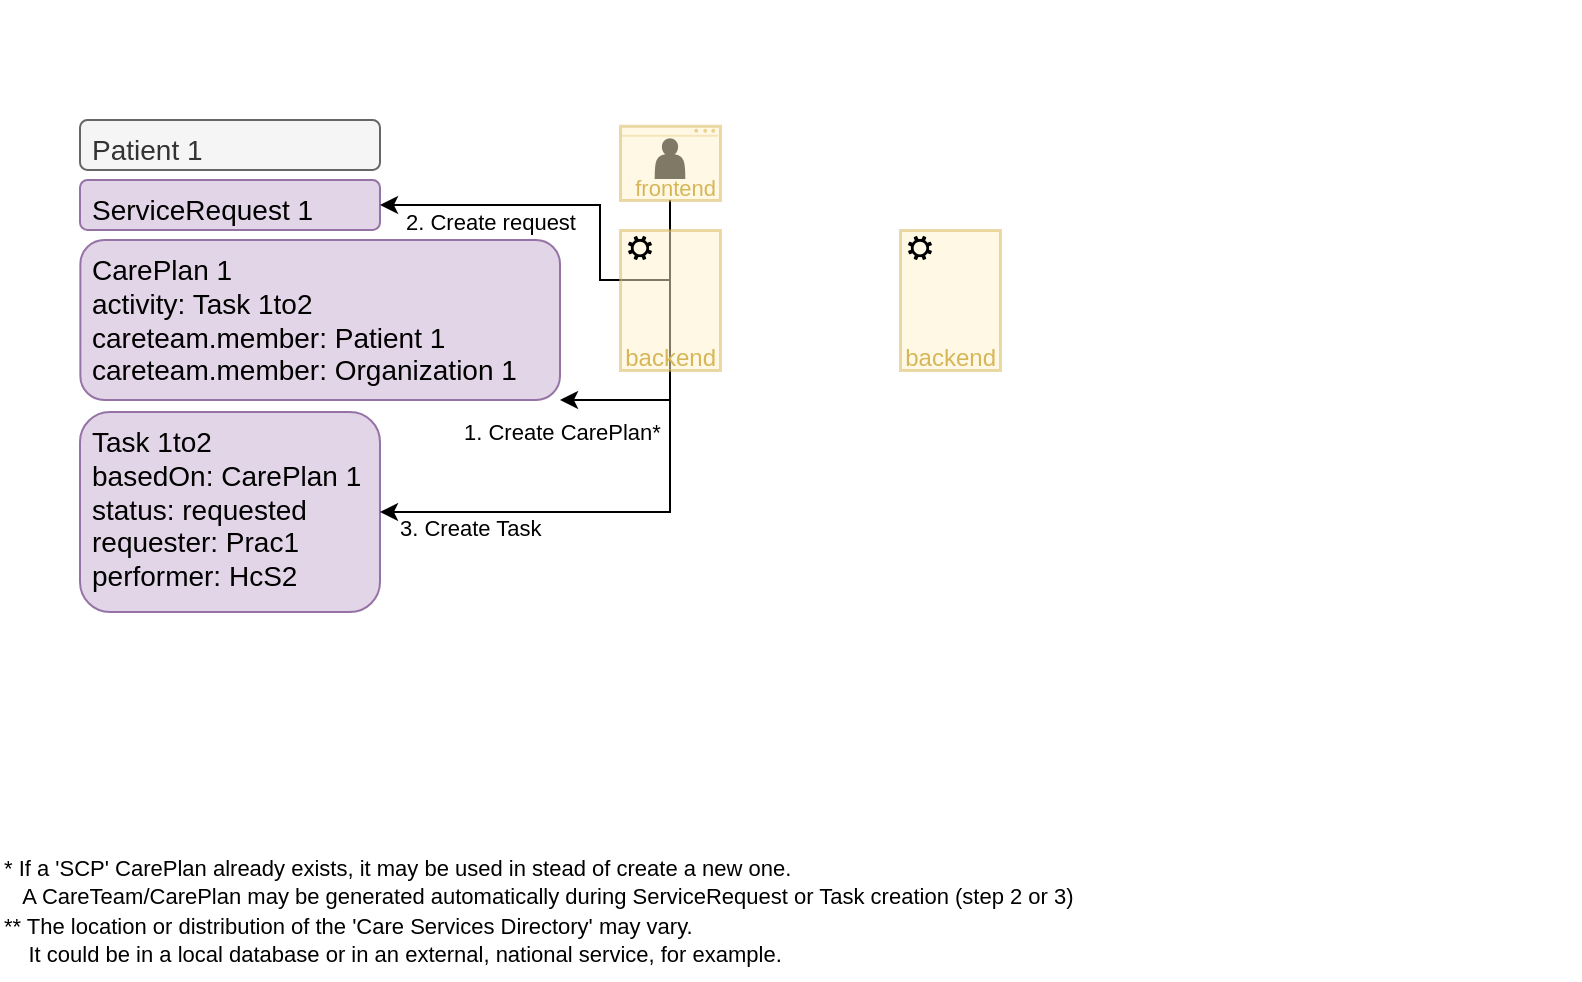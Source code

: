<mxfile version="26.0.4" pages="18">
  <diagram name="req1" id="_V94AVJxmUGpcY35ij8S">
    <mxGraphModel dx="2348" dy="895" grid="1" gridSize="10" guides="1" tooltips="1" connect="1" arrows="1" fold="1" page="1" pageScale="1" pageWidth="800" pageHeight="500" backgroundImage="{&quot;src&quot;:&quot;data:page/id,pKgziUaKLTQ8jrkvlHAj&quot;}" math="0" shadow="0">
      <root>
        <mxCell id="4yLjCpRfhNSffjeKv-Rc-0" />
        <mxCell id="4yLjCpRfhNSffjeKv-Rc-1" parent="4yLjCpRfhNSffjeKv-Rc-0" />
        <mxCell id="CN5H8tV1x7WdnK2ZKJjx-0" value="Patient 1" style="rounded=1;whiteSpace=wrap;html=1;align=left;verticalAlign=top;spacingTop=0;spacing=2;spacingLeft=4;fontSize=14;fontStyle=0;strokeColor=#666666;fillColor=#f5f5f5;fontColor=#333333;" parent="4yLjCpRfhNSffjeKv-Rc-1" vertex="1">
          <mxGeometry x="-750" y="60" width="150" height="25" as="geometry" />
        </mxCell>
        <mxCell id="CN5H8tV1x7WdnK2ZKJjx-1" value="ServiceRequest 1" style="rounded=1;whiteSpace=wrap;html=1;align=left;verticalAlign=top;spacingTop=0;spacing=2;spacingLeft=4;fontSize=14;fontStyle=0;strokeColor=#9673a6;fillColor=#e1d5e7;" parent="4yLjCpRfhNSffjeKv-Rc-1" vertex="1">
          <mxGeometry x="-750" y="90" width="150" height="25" as="geometry" />
        </mxCell>
        <mxCell id="CN5H8tV1x7WdnK2ZKJjx-2" value="Task 1to2&lt;div&gt;basedOn: CarePlan 1&lt;br&gt;&lt;div&gt;status: requested&lt;/div&gt;&lt;div&gt;&lt;div&gt;&lt;span style=&quot;background-color: initial;&quot;&gt;requester: Prac1&lt;/span&gt;&lt;/div&gt;&lt;div&gt;&lt;span style=&quot;background-color: initial;&quot;&gt;performer: HcS2&lt;/span&gt;&lt;/div&gt;&lt;/div&gt;&lt;/div&gt;" style="rounded=1;whiteSpace=wrap;html=1;align=left;verticalAlign=top;spacingTop=0;spacing=2;spacingLeft=4;fontSize=14;fontStyle=0;strokeColor=#9673a6;fillColor=#e1d5e7;" parent="4yLjCpRfhNSffjeKv-Rc-1" vertex="1">
          <mxGeometry x="-750" y="206" width="150" height="100" as="geometry" />
        </mxCell>
        <mxCell id="CN5H8tV1x7WdnK2ZKJjx-6" value="CarePlan 1&lt;div&gt;activity: Task 1to2&lt;br&gt;&lt;div&gt;careteam.member: Patient 1&lt;/div&gt;&lt;div&gt;&lt;span style=&quot;background-color: transparent; color: light-dark(rgb(0, 0, 0), rgb(255, 255, 255));&quot;&gt;careteam.member:&amp;nbsp;&lt;/span&gt;Organization 1&lt;/div&gt;&lt;/div&gt;" style="rounded=1;whiteSpace=wrap;html=1;align=left;verticalAlign=top;spacingTop=0;spacing=2;spacingLeft=4;fontSize=14;fontStyle=0;fillColor=#e1d5e7;strokeColor=#9673a6;" parent="4yLjCpRfhNSffjeKv-Rc-1" vertex="1">
          <mxGeometry x="-749.82" y="120" width="239.82" height="80" as="geometry" />
        </mxCell>
        <mxCell id="CN5H8tV1x7WdnK2ZKJjx-24" value="" style="shape=waypoint;sketch=0;size=6;pointerEvents=1;points=[];fillColor=none;resizable=0;rotatable=0;perimeter=centerPerimeter;snapToPoint=1;strokeColor=none;" parent="4yLjCpRfhNSffjeKv-Rc-1" vertex="1">
          <mxGeometry x="-300" y="330" width="20" height="20" as="geometry" />
        </mxCell>
        <mxCell id="CN5H8tV1x7WdnK2ZKJjx-28" style="edgeStyle=orthogonalEdgeStyle;rounded=0;orthogonalLoop=1;jettySize=auto;html=1;exitX=0.5;exitY=1;exitDx=0;exitDy=0;entryX=1;entryY=0.5;entryDx=0;entryDy=0;" parent="4yLjCpRfhNSffjeKv-Rc-1" source="WBEPgiwqCIV-DAgG-oZF-9" target="CN5H8tV1x7WdnK2ZKJjx-1" edge="1">
          <mxGeometry relative="1" as="geometry">
            <mxPoint x="-455.995" y="99.125" as="sourcePoint" />
            <Array as="points">
              <mxPoint x="-455" y="140" />
              <mxPoint x="-490" y="140" />
              <mxPoint x="-490" y="103" />
            </Array>
          </mxGeometry>
        </mxCell>
        <mxCell id="CN5H8tV1x7WdnK2ZKJjx-33" value="2. Create request" style="edgeLabel;html=1;align=left;verticalAlign=middle;resizable=0;points=[];" parent="CN5H8tV1x7WdnK2ZKJjx-28" vertex="1" connectable="0">
          <mxGeometry x="0.349" y="-1" relative="1" as="geometry">
            <mxPoint x="-62" y="9" as="offset" />
          </mxGeometry>
        </mxCell>
        <mxCell id="CN5H8tV1x7WdnK2ZKJjx-29" style="edgeStyle=orthogonalEdgeStyle;rounded=0;orthogonalLoop=1;jettySize=auto;html=1;exitX=0.5;exitY=1;exitDx=0;exitDy=0;entryX=1;entryY=1;entryDx=0;entryDy=0;" parent="4yLjCpRfhNSffjeKv-Rc-1" source="WBEPgiwqCIV-DAgG-oZF-9" edge="1" target="CN5H8tV1x7WdnK2ZKJjx-6">
          <mxGeometry relative="1" as="geometry">
            <mxPoint x="-455.995" y="99.125" as="sourcePoint" />
            <mxPoint x="-600" y="200" as="targetPoint" />
            <Array as="points">
              <mxPoint x="-455" y="200" />
            </Array>
          </mxGeometry>
        </mxCell>
        <mxCell id="CN5H8tV1x7WdnK2ZKJjx-30" value="&lt;span style=&quot;&quot;&gt;1. Create&amp;nbsp;&lt;/span&gt;&lt;span style=&quot;background-color: light-dark(#ffffff, var(--ge-dark-color, #121212)); color: light-dark(rgb(0, 0, 0), rgb(255, 255, 255));&quot;&gt;CarePlan*&lt;/span&gt;" style="edgeLabel;html=1;align=left;verticalAlign=middle;resizable=0;points=[];" parent="CN5H8tV1x7WdnK2ZKJjx-29" vertex="1" connectable="0">
          <mxGeometry x="0.645" y="-1" relative="1" as="geometry">
            <mxPoint x="-78" y="17" as="offset" />
          </mxGeometry>
        </mxCell>
        <mxCell id="CN5H8tV1x7WdnK2ZKJjx-31" style="edgeStyle=orthogonalEdgeStyle;rounded=0;orthogonalLoop=1;jettySize=auto;html=1;entryX=1;entryY=0.5;entryDx=0;entryDy=0;exitX=0.5;exitY=1;exitDx=0;exitDy=0;" parent="4yLjCpRfhNSffjeKv-Rc-1" source="WBEPgiwqCIV-DAgG-oZF-9" target="CN5H8tV1x7WdnK2ZKJjx-2" edge="1">
          <mxGeometry relative="1" as="geometry">
            <mxPoint x="-455.991" y="99.125" as="sourcePoint" />
            <Array as="points">
              <mxPoint x="-455" y="256" />
            </Array>
          </mxGeometry>
        </mxCell>
        <mxCell id="CN5H8tV1x7WdnK2ZKJjx-32" value="3. Create Task" style="edgeLabel;html=1;align=left;verticalAlign=middle;resizable=0;points=[];" parent="CN5H8tV1x7WdnK2ZKJjx-31" vertex="1" connectable="0">
          <mxGeometry x="0.397" y="-1" relative="1" as="geometry">
            <mxPoint x="-83" y="9" as="offset" />
          </mxGeometry>
        </mxCell>
        <mxCell id="8rxMGAhOr_DAyuFOaKPe-0" value="&lt;span style=&quot;color: rgb(0, 0, 0); font-family: Helvetica; font-size: 11px; font-style: normal; font-variant-ligatures: normal; font-variant-caps: normal; font-weight: 400; letter-spacing: normal; orphans: 2; text-align: center; text-indent: 0px; text-transform: none; widows: 2; word-spacing: 0px; -webkit-text-stroke-width: 0px; white-space: nowrap; background-color: rgb(255, 255, 255); text-decoration-thickness: initial; text-decoration-style: initial; text-decoration-color: initial; float: none; display: inline !important;&quot;&gt;* If a &#39;SCP&#39; CarePlan already exists, it may be used in stead of create a new one.&lt;/span&gt;&lt;div&gt;&lt;span style=&quot;color: rgb(0, 0, 0); font-family: Helvetica; font-size: 11px; font-style: normal; font-variant-ligatures: normal; font-variant-caps: normal; font-weight: 400; letter-spacing: normal; orphans: 2; text-align: center; text-indent: 0px; text-transform: none; widows: 2; word-spacing: 0px; -webkit-text-stroke-width: 0px; white-space: nowrap; background-color: rgb(255, 255, 255); text-decoration-thickness: initial; text-decoration-style: initial; text-decoration-color: initial; float: none; display: inline !important;&quot;&gt;&amp;nbsp; &amp;nbsp;A CareTeam/CarePlan may be generated automatically during ServiceRequest or Task creation (step 2 or 3)&lt;/span&gt;&lt;/div&gt;&lt;div&gt;&lt;span style=&quot;color: rgb(0, 0, 0); font-family: Helvetica; font-size: 11px; font-style: normal; font-variant-ligatures: normal; font-variant-caps: normal; font-weight: 400; letter-spacing: normal; orphans: 2; text-align: center; text-indent: 0px; text-transform: none; widows: 2; word-spacing: 0px; -webkit-text-stroke-width: 0px; white-space: nowrap; background-color: rgb(255, 255, 255); text-decoration-thickness: initial; text-decoration-style: initial; text-decoration-color: initial; float: none; display: inline !important;&quot;&gt;** The location or distribution of the &#39;Care Services Directory&#39; may vary.&amp;nbsp;&lt;/span&gt;&lt;/div&gt;&lt;div&gt;&lt;span style=&quot;color: rgb(0, 0, 0); font-family: Helvetica; font-size: 11px; font-style: normal; font-variant-ligatures: normal; font-variant-caps: normal; font-weight: 400; letter-spacing: normal; orphans: 2; text-align: center; text-indent: 0px; text-transform: none; widows: 2; word-spacing: 0px; -webkit-text-stroke-width: 0px; white-space: nowrap; background-color: rgb(255, 255, 255); text-decoration-thickness: initial; text-decoration-style: initial; text-decoration-color: initial; float: none; display: inline !important;&quot;&gt;&amp;nbsp; &amp;nbsp; It could be in a local database or in an external, national service, for example.&lt;/span&gt;&lt;/div&gt;" style="text;whiteSpace=wrap;html=1;" parent="4yLjCpRfhNSffjeKv-Rc-1" vertex="1">
          <mxGeometry x="-790" y="420" width="410" height="70" as="geometry" />
        </mxCell>
        <mxCell id="WBEPgiwqCIV-DAgG-oZF-12" value="" style="group" parent="4yLjCpRfhNSffjeKv-Rc-1" vertex="1" connectable="0">
          <mxGeometry x="-480" y="62.89" width="50" height="37.11" as="geometry" />
        </mxCell>
        <mxCell id="WBEPgiwqCIV-DAgG-oZF-2" value="" style="shape=actor;whiteSpace=wrap;html=1;fillColor=#000000;" parent="WBEPgiwqCIV-DAgG-oZF-12" vertex="1">
          <mxGeometry x="17.845" y="6.725" width="14.3" height="19.38" as="geometry" />
        </mxCell>
        <mxCell id="WBEPgiwqCIV-DAgG-oZF-3" value="" style="ellipse;whiteSpace=wrap;html=1;aspect=fixed;fillColor=#fff2cc;strokeColor=#d6b656;" parent="WBEPgiwqCIV-DAgG-oZF-12" vertex="1">
          <mxGeometry x="46.13" y="2" width="1" height="1" as="geometry" />
        </mxCell>
        <mxCell id="WBEPgiwqCIV-DAgG-oZF-4" value="" style="ellipse;whiteSpace=wrap;html=1;aspect=fixed;fillColor=#fff2cc;strokeColor=#d6b656;" parent="WBEPgiwqCIV-DAgG-oZF-12" vertex="1">
          <mxGeometry x="42.13" y="2" width="1" height="1" as="geometry" />
        </mxCell>
        <mxCell id="WBEPgiwqCIV-DAgG-oZF-5" value="" style="ellipse;whiteSpace=wrap;html=1;aspect=fixed;fillColor=#fff2cc;strokeColor=#d6b656;" parent="WBEPgiwqCIV-DAgG-oZF-12" vertex="1">
          <mxGeometry x="37.62" y="2" width="1" height="1" as="geometry" />
        </mxCell>
        <mxCell id="WBEPgiwqCIV-DAgG-oZF-6" value="" style="endArrow=none;html=1;rounded=0;fillColor=#fff2cc;strokeColor=#d6b656;opacity=50;" parent="WBEPgiwqCIV-DAgG-oZF-12" edge="1">
          <mxGeometry width="50" height="50" relative="1" as="geometry">
            <mxPoint x="1" y="5" as="sourcePoint" />
            <mxPoint x="49" y="5" as="targetPoint" />
          </mxGeometry>
        </mxCell>
        <mxCell id="WBEPgiwqCIV-DAgG-oZF-9" value="&lt;div&gt;&lt;font style=&quot;font-size: 11px; line-height: 100%;&quot;&gt;&lt;br&gt;&lt;/font&gt;&lt;/div&gt;&lt;font style=&quot;font-size: 11px; line-height: 100%;&quot;&gt;&lt;div&gt;&lt;font style=&quot;font-size: 11px; line-height: 100%;&quot;&gt;&lt;br&gt;&lt;/font&gt;&lt;/div&gt;frontend&lt;/font&gt;" style="rounded=0;whiteSpace=wrap;html=1;strokeWidth=1.5;opacity=50;fillColor=#fff2cc;strokeColor=#d6b656;align=right;fontColor=#D6B656;" parent="WBEPgiwqCIV-DAgG-oZF-12" vertex="1">
          <mxGeometry width="50" height="37.11" as="geometry" />
        </mxCell>
        <mxCell id="WBEPgiwqCIV-DAgG-oZF-13" value="" style="group" parent="4yLjCpRfhNSffjeKv-Rc-1" vertex="1" connectable="0">
          <mxGeometry x="-480" y="115" width="50" height="70" as="geometry" />
        </mxCell>
        <mxCell id="CN5H8tV1x7WdnK2ZKJjx-13" value="&lt;div&gt;&lt;font color=&quot;#d6b656&quot;&gt;&lt;br&gt;&lt;/font&gt;&lt;/div&gt;&lt;font color=&quot;#d6b656&quot;&gt;&lt;div&gt;&lt;font color=&quot;#d6b656&quot;&gt;&lt;br&gt;&lt;/font&gt;&lt;/div&gt;&lt;div&gt;&lt;font color=&quot;#d6b656&quot;&gt;&lt;br&gt;&lt;/font&gt;&lt;/div&gt;&lt;div&gt;&lt;font color=&quot;#d6b656&quot;&gt;&lt;br&gt;&lt;/font&gt;&lt;/div&gt;backend&lt;/font&gt;" style="rounded=0;whiteSpace=wrap;html=1;strokeWidth=1.5;opacity=50;fillColor=#fff2cc;strokeColor=#d6b656;align=right;" parent="WBEPgiwqCIV-DAgG-oZF-13" vertex="1">
          <mxGeometry width="50" height="70" as="geometry" />
        </mxCell>
        <mxCell id="CN5H8tV1x7WdnK2ZKJjx-22" value="" style="sketch=0;pointerEvents=1;shadow=0;dashed=0;html=1;strokeColor=none;labelPosition=center;verticalLabelPosition=bottom;verticalAlign=top;align=center;fillColor=#000000;shape=mxgraph.mscae.enterprise.settings" parent="WBEPgiwqCIV-DAgG-oZF-13" vertex="1">
          <mxGeometry x="4" y="3" width="12" height="12" as="geometry" />
        </mxCell>
        <mxCell id="WBEPgiwqCIV-DAgG-oZF-14" value="" style="group" parent="4yLjCpRfhNSffjeKv-Rc-1" vertex="1" connectable="0">
          <mxGeometry x="-340" y="115" width="50" height="70" as="geometry" />
        </mxCell>
        <mxCell id="WBEPgiwqCIV-DAgG-oZF-10" value="&lt;div&gt;&lt;font color=&quot;#d6b656&quot;&gt;&lt;br&gt;&lt;/font&gt;&lt;/div&gt;&lt;font color=&quot;#d6b656&quot;&gt;&lt;div&gt;&lt;font color=&quot;#d6b656&quot;&gt;&lt;br&gt;&lt;/font&gt;&lt;/div&gt;&lt;div&gt;&lt;font color=&quot;#d6b656&quot;&gt;&lt;br&gt;&lt;/font&gt;&lt;/div&gt;&lt;div&gt;&lt;font color=&quot;#d6b656&quot;&gt;&lt;br&gt;&lt;/font&gt;&lt;/div&gt;backend&lt;/font&gt;" style="rounded=0;whiteSpace=wrap;html=1;strokeWidth=1.5;opacity=50;fillColor=#fff2cc;strokeColor=#d6b656;align=right;" parent="WBEPgiwqCIV-DAgG-oZF-14" vertex="1">
          <mxGeometry width="50" height="70" as="geometry" />
        </mxCell>
        <mxCell id="WBEPgiwqCIV-DAgG-oZF-11" value="" style="sketch=0;pointerEvents=1;shadow=0;dashed=0;html=1;strokeColor=none;labelPosition=center;verticalLabelPosition=bottom;verticalAlign=top;align=center;fillColor=#000000;shape=mxgraph.mscae.enterprise.settings" parent="WBEPgiwqCIV-DAgG-oZF-14" vertex="1">
          <mxGeometry x="4" y="3" width="12" height="12" as="geometry" />
        </mxCell>
      </root>
    </mxGraphModel>
  </diagram>
  <diagram name="req2" id="l1hivyW6SLzozmFNK7cr">
    <mxGraphModel dx="2348" dy="895" grid="1" gridSize="10" guides="1" tooltips="1" connect="1" arrows="1" fold="1" page="1" pageScale="1" pageWidth="800" pageHeight="500" backgroundImage="{&quot;src&quot;:&quot;data:page/id,pKgziUaKLTQ8jrkvlHAj&quot;}" math="0" shadow="0">
      <root>
        <mxCell id="vTcBNrnRz_nqI1G5ocYJ-0" />
        <mxCell id="vTcBNrnRz_nqI1G5ocYJ-1" parent="vTcBNrnRz_nqI1G5ocYJ-0" />
        <mxCell id="rZr90CEaXNYjUgUtiVZb-2" value="Patient 1" style="rounded=1;whiteSpace=wrap;html=1;align=left;verticalAlign=top;spacingTop=0;spacing=2;spacingLeft=4;fontSize=14;fontStyle=0;strokeColor=#666666;fillColor=#f5f5f5;fontColor=#333333;" parent="vTcBNrnRz_nqI1G5ocYJ-1" vertex="1">
          <mxGeometry x="-750" y="60" width="150" height="25" as="geometry" />
        </mxCell>
        <mxCell id="rZr90CEaXNYjUgUtiVZb-3" value="ServiceRequest 1" style="rounded=1;whiteSpace=wrap;html=1;align=left;verticalAlign=top;spacingTop=0;spacing=2;spacingLeft=4;fontSize=14;fontStyle=0;strokeColor=#666666;fillColor=#f5f5f5;fontColor=#333333;" parent="vTcBNrnRz_nqI1G5ocYJ-1" vertex="1">
          <mxGeometry x="-750" y="90" width="150" height="25" as="geometry" />
        </mxCell>
        <mxCell id="kZjhRdm0Vi9lZo3Vup6p-31" value="Subscription&amp;nbsp;&lt;span style=&quot;color: rgb(51, 51, 51);&quot;&gt;Task 1to2&lt;/span&gt;&lt;div&gt;endpoint Org2&lt;/div&gt;" style="rounded=1;whiteSpace=wrap;html=1;align=left;verticalAlign=top;spacingTop=0;spacing=0;spacingLeft=3;fontSize=14;fontStyle=0;fillColor=#e1d5e7;strokeColor=#9673a6;" parent="vTcBNrnRz_nqI1G5ocYJ-1" vertex="1">
          <mxGeometry x="-749.82" y="360" width="150" height="40" as="geometry" />
        </mxCell>
        <mxCell id="AODAbeBCDE8M3tbazoId-0" value="" style="shape=waypoint;sketch=0;size=6;pointerEvents=1;points=[];fillColor=none;resizable=0;rotatable=0;perimeter=centerPerimeter;snapToPoint=1;strokeColor=none;" parent="vTcBNrnRz_nqI1G5ocYJ-1" vertex="1">
          <mxGeometry x="-300" y="330" width="20" height="20" as="geometry" />
        </mxCell>
        <mxCell id="AODAbeBCDE8M3tbazoId-1" style="edgeStyle=orthogonalEdgeStyle;rounded=0;orthogonalLoop=1;jettySize=auto;html=1;exitX=0.75;exitY=1;exitDx=0;exitDy=0;" parent="vTcBNrnRz_nqI1G5ocYJ-1" edge="1">
          <mxGeometry relative="1" as="geometry">
            <mxPoint x="-442.5" y="185.0" as="sourcePoint" />
            <mxPoint x="-290" y="280" as="targetPoint" />
            <Array as="points">
              <mxPoint x="-442" y="280" />
              <mxPoint x="-290" y="280" />
            </Array>
          </mxGeometry>
        </mxCell>
        <mxCell id="AODAbeBCDE8M3tbazoId-2" value="Lookup organizations&amp;nbsp;&lt;div&gt;&amp;nbsp;and endpoints&lt;/div&gt;" style="edgeLabel;html=1;align=left;verticalAlign=middle;resizable=0;points=[];" parent="AODAbeBCDE8M3tbazoId-1" vertex="1" connectable="0">
          <mxGeometry x="0.131" relative="1" as="geometry">
            <mxPoint x="-45" y="20" as="offset" />
          </mxGeometry>
        </mxCell>
        <mxCell id="r3jRZ0KvqnDf7_BLfJcK-4" style="edgeStyle=orthogonalEdgeStyle;rounded=0;orthogonalLoop=1;jettySize=auto;html=1;entryX=1;entryY=0.5;entryDx=0;entryDy=0;" parent="vTcBNrnRz_nqI1G5ocYJ-1" target="kZjhRdm0Vi9lZo3Vup6p-31" edge="1">
          <mxGeometry relative="1" as="geometry">
            <mxPoint x="-455" y="185.0" as="sourcePoint" />
            <mxPoint x="-455" y="377.825" as="targetPoint" />
            <Array as="points">
              <mxPoint x="-455" y="380" />
            </Array>
          </mxGeometry>
        </mxCell>
        <mxCell id="r3jRZ0KvqnDf7_BLfJcK-5" value="1. Create subscription*" style="edgeLabel;html=1;align=left;verticalAlign=middle;resizable=0;points=[];" parent="r3jRZ0KvqnDf7_BLfJcK-4" vertex="1" connectable="0">
          <mxGeometry x="0.779" y="3" relative="1" as="geometry">
            <mxPoint x="-22" y="7" as="offset" />
          </mxGeometry>
        </mxCell>
        <mxCell id="U-r6iKb5Y1648JljzKU2-0" value="Task 1to2&lt;div&gt;basedOn: CarePlan 1&lt;br&gt;&lt;div&gt;status: requested&lt;/div&gt;&lt;div&gt;&lt;div&gt;&lt;span style=&quot;background-color: initial;&quot;&gt;requester: Prac1&lt;/span&gt;&lt;/div&gt;&lt;div&gt;&lt;span style=&quot;background-color: initial;&quot;&gt;performer: HcS2&lt;/span&gt;&lt;/div&gt;&lt;/div&gt;&lt;/div&gt;" style="rounded=1;whiteSpace=wrap;html=1;align=left;verticalAlign=top;spacingTop=0;spacing=2;spacingLeft=4;fontSize=14;fontStyle=0;fillColor=#f5f5f5;fontColor=#333333;strokeColor=#666666;" parent="vTcBNrnRz_nqI1G5ocYJ-1" vertex="1">
          <mxGeometry x="-750" y="206" width="150" height="100" as="geometry" />
        </mxCell>
        <mxCell id="mplF0X5g9xMpelT7OaRa-0" value="" style="group" parent="vTcBNrnRz_nqI1G5ocYJ-1" vertex="1" connectable="0">
          <mxGeometry x="-480" y="62.89" width="50" height="37.11" as="geometry" />
        </mxCell>
        <mxCell id="mplF0X5g9xMpelT7OaRa-1" value="" style="shape=actor;whiteSpace=wrap;html=1;fillColor=#000000;" parent="mplF0X5g9xMpelT7OaRa-0" vertex="1">
          <mxGeometry x="17.845" y="6.725" width="14.3" height="19.38" as="geometry" />
        </mxCell>
        <mxCell id="mplF0X5g9xMpelT7OaRa-2" value="" style="ellipse;whiteSpace=wrap;html=1;aspect=fixed;fillColor=#fff2cc;strokeColor=#d6b656;" parent="mplF0X5g9xMpelT7OaRa-0" vertex="1">
          <mxGeometry x="46.13" y="2" width="1" height="1" as="geometry" />
        </mxCell>
        <mxCell id="mplF0X5g9xMpelT7OaRa-3" value="" style="ellipse;whiteSpace=wrap;html=1;aspect=fixed;fillColor=#fff2cc;strokeColor=#d6b656;" parent="mplF0X5g9xMpelT7OaRa-0" vertex="1">
          <mxGeometry x="42.13" y="2" width="1" height="1" as="geometry" />
        </mxCell>
        <mxCell id="mplF0X5g9xMpelT7OaRa-4" value="" style="ellipse;whiteSpace=wrap;html=1;aspect=fixed;fillColor=#fff2cc;strokeColor=#d6b656;" parent="mplF0X5g9xMpelT7OaRa-0" vertex="1">
          <mxGeometry x="37.62" y="2" width="1" height="1" as="geometry" />
        </mxCell>
        <mxCell id="mplF0X5g9xMpelT7OaRa-5" value="" style="endArrow=none;html=1;rounded=0;fillColor=#fff2cc;strokeColor=#d6b656;opacity=50;" parent="mplF0X5g9xMpelT7OaRa-0" edge="1">
          <mxGeometry width="50" height="50" relative="1" as="geometry">
            <mxPoint x="1" y="5" as="sourcePoint" />
            <mxPoint x="49" y="5" as="targetPoint" />
          </mxGeometry>
        </mxCell>
        <mxCell id="mplF0X5g9xMpelT7OaRa-6" value="&lt;div&gt;&lt;font style=&quot;font-size: 11px; line-height: 100%;&quot;&gt;&lt;br&gt;&lt;/font&gt;&lt;/div&gt;&lt;font style=&quot;font-size: 11px; line-height: 100%;&quot;&gt;&lt;div&gt;&lt;font style=&quot;font-size: 11px; line-height: 100%;&quot;&gt;&lt;br&gt;&lt;/font&gt;&lt;/div&gt;frontend&lt;/font&gt;" style="rounded=0;whiteSpace=wrap;html=1;strokeWidth=1.5;opacity=50;fillColor=#fff2cc;strokeColor=#d6b656;align=right;fontColor=#D6B656;" parent="mplF0X5g9xMpelT7OaRa-0" vertex="1">
          <mxGeometry width="50" height="37.11" as="geometry" />
        </mxCell>
        <mxCell id="mplF0X5g9xMpelT7OaRa-7" value="" style="group" parent="vTcBNrnRz_nqI1G5ocYJ-1" vertex="1" connectable="0">
          <mxGeometry x="-480" y="115" width="50" height="70" as="geometry" />
        </mxCell>
        <mxCell id="mplF0X5g9xMpelT7OaRa-8" value="&lt;div&gt;&lt;font color=&quot;#d6b656&quot;&gt;&lt;br&gt;&lt;/font&gt;&lt;/div&gt;&lt;font color=&quot;#d6b656&quot;&gt;&lt;div&gt;&lt;font color=&quot;#d6b656&quot;&gt;&lt;br&gt;&lt;/font&gt;&lt;/div&gt;&lt;div&gt;&lt;font color=&quot;#d6b656&quot;&gt;&lt;br&gt;&lt;/font&gt;&lt;/div&gt;&lt;div&gt;&lt;font color=&quot;#d6b656&quot;&gt;&lt;br&gt;&lt;/font&gt;&lt;/div&gt;backend&lt;/font&gt;" style="rounded=0;whiteSpace=wrap;html=1;strokeWidth=1.5;opacity=50;fillColor=#fff2cc;strokeColor=#d6b656;align=right;" parent="mplF0X5g9xMpelT7OaRa-7" vertex="1">
          <mxGeometry width="50" height="70" as="geometry" />
        </mxCell>
        <mxCell id="mplF0X5g9xMpelT7OaRa-9" value="" style="sketch=0;pointerEvents=1;shadow=0;dashed=0;html=1;strokeColor=none;labelPosition=center;verticalLabelPosition=bottom;verticalAlign=top;align=center;fillColor=#000000;shape=mxgraph.mscae.enterprise.settings" parent="mplF0X5g9xMpelT7OaRa-7" vertex="1">
          <mxGeometry x="4" y="3" width="12" height="12" as="geometry" />
        </mxCell>
        <mxCell id="mplF0X5g9xMpelT7OaRa-10" value="" style="group" parent="vTcBNrnRz_nqI1G5ocYJ-1" vertex="1" connectable="0">
          <mxGeometry x="-340" y="115" width="50" height="70" as="geometry" />
        </mxCell>
        <mxCell id="mplF0X5g9xMpelT7OaRa-11" value="&lt;div&gt;&lt;font color=&quot;#d6b656&quot;&gt;&lt;br&gt;&lt;/font&gt;&lt;/div&gt;&lt;font color=&quot;#d6b656&quot;&gt;&lt;div&gt;&lt;font color=&quot;#d6b656&quot;&gt;&lt;br&gt;&lt;/font&gt;&lt;/div&gt;&lt;div&gt;&lt;font color=&quot;#d6b656&quot;&gt;&lt;br&gt;&lt;/font&gt;&lt;/div&gt;&lt;div&gt;&lt;font color=&quot;#d6b656&quot;&gt;&lt;br&gt;&lt;/font&gt;&lt;/div&gt;backend&lt;/font&gt;" style="rounded=0;whiteSpace=wrap;html=1;strokeWidth=1.5;opacity=50;fillColor=#fff2cc;strokeColor=#d6b656;align=right;" parent="mplF0X5g9xMpelT7OaRa-10" vertex="1">
          <mxGeometry width="50" height="70" as="geometry" />
        </mxCell>
        <mxCell id="mplF0X5g9xMpelT7OaRa-12" value="" style="sketch=0;pointerEvents=1;shadow=0;dashed=0;html=1;strokeColor=none;labelPosition=center;verticalLabelPosition=bottom;verticalAlign=top;align=center;fillColor=#000000;shape=mxgraph.mscae.enterprise.settings" parent="mplF0X5g9xMpelT7OaRa-10" vertex="1">
          <mxGeometry x="4" y="3" width="12" height="12" as="geometry" />
        </mxCell>
        <mxCell id="mplF0X5g9xMpelT7OaRa-13" style="edgeStyle=orthogonalEdgeStyle;rounded=0;orthogonalLoop=1;jettySize=auto;html=1;" parent="vTcBNrnRz_nqI1G5ocYJ-1" edge="1">
          <mxGeometry relative="1" as="geometry">
            <mxPoint x="-430" y="149.71" as="sourcePoint" />
            <mxPoint x="-340" y="149.71" as="targetPoint" />
          </mxGeometry>
        </mxCell>
        <mxCell id="mplF0X5g9xMpelT7OaRa-14" value="2. Notify Org2&amp;nbsp;&lt;div&gt;&amp;nbsp; &amp;nbsp; of Task*&lt;/div&gt;" style="edgeLabel;html=1;align=left;verticalAlign=middle;resizable=0;points=[];" parent="mplF0X5g9xMpelT7OaRa-13" vertex="1" connectable="0">
          <mxGeometry x="0.244" relative="1" as="geometry">
            <mxPoint x="-49" y="15" as="offset" />
          </mxGeometry>
        </mxCell>
        <mxCell id="ttnAqtJjYu3-94WR6GRC-0" value="&lt;div&gt;&lt;font style=&quot;font-size: 11px;&quot;&gt;&lt;span style=&quot;background-color: rgb(255, 255, 255); text-align: center; text-wrap: nowrap;&quot;&gt;* A notification event number must be stored (per Subscription). &lt;br&gt;&amp;nbsp; &amp;nbsp;&amp;nbsp;&lt;/span&gt;&lt;span style=&quot;background-color: initial;&quot;&gt;This level of detail has been omitted here.&lt;/span&gt;&lt;/font&gt;&lt;/div&gt;" style="text;whiteSpace=wrap;html=1;" parent="vTcBNrnRz_nqI1G5ocYJ-1" vertex="1">
          <mxGeometry x="-790" y="420" width="410" height="60" as="geometry" />
        </mxCell>
        <mxCell id="1qYerLWuvQVq18Bxp_xq-0" value="CarePlan 1&lt;div&gt;activity: Task 1to2&lt;br&gt;&lt;div&gt;careteam.member: Patient 1&lt;/div&gt;&lt;div&gt;&lt;span style=&quot;background-color: transparent; color: light-dark(rgb(0, 0, 0), rgb(255, 255, 255));&quot;&gt;careteam.member:&amp;nbsp;&lt;/span&gt;Organization 1&lt;/div&gt;&lt;/div&gt;" style="rounded=1;whiteSpace=wrap;html=1;align=left;verticalAlign=top;spacingTop=0;spacing=2;spacingLeft=4;fontSize=14;fontStyle=0;fillColor=#f5f5f5;strokeColor=#666666;fontColor=#333333;" vertex="1" parent="vTcBNrnRz_nqI1G5ocYJ-1">
          <mxGeometry x="-749.82" y="120" width="239.82" height="80" as="geometry" />
        </mxCell>
      </root>
    </mxGraphModel>
  </diagram>
  <diagram name="req3" id="jQ3esQXM-MhWasYh3ws5">
    <mxGraphModel dx="2348" dy="895" grid="1" gridSize="10" guides="1" tooltips="1" connect="1" arrows="1" fold="1" page="1" pageScale="1" pageWidth="800" pageHeight="500" backgroundImage="{&quot;src&quot;:&quot;data:page/id,pKgziUaKLTQ8jrkvlHAj&quot;}" math="0" shadow="0">
      <root>
        <mxCell id="grUNdYkY56CiJf1T9lWx-0" />
        <mxCell id="grUNdYkY56CiJf1T9lWx-1" parent="grUNdYkY56CiJf1T9lWx-0" />
        <mxCell id="V3rPi0NZW6OOEwC-b7HH-0" value="Patient 1" style="rounded=1;whiteSpace=wrap;html=1;align=left;verticalAlign=top;spacingTop=0;spacing=2;spacingLeft=4;fontSize=14;fontStyle=0;strokeColor=#666666;fillColor=#f5f5f5;fontColor=#333333;" parent="grUNdYkY56CiJf1T9lWx-1" vertex="1">
          <mxGeometry x="-750" y="60" width="150" height="25" as="geometry" />
        </mxCell>
        <mxCell id="V3rPi0NZW6OOEwC-b7HH-1" value="ServiceRequest 1" style="rounded=1;whiteSpace=wrap;html=1;align=left;verticalAlign=top;spacingTop=0;spacing=2;spacingLeft=4;fontSize=14;fontStyle=0;strokeColor=#666666;fillColor=#f5f5f5;fontColor=#333333;" parent="grUNdYkY56CiJf1T9lWx-1" vertex="1">
          <mxGeometry x="-750" y="90" width="150" height="25" as="geometry" />
        </mxCell>
        <mxCell id="V3rPi0NZW6OOEwC-b7HH-30" style="edgeStyle=orthogonalEdgeStyle;rounded=0;orthogonalLoop=1;jettySize=auto;html=1;exitX=0;exitY=0.5;exitDx=0;exitDy=0;entryX=1;entryY=0.25;entryDx=0;entryDy=0;" parent="grUNdYkY56CiJf1T9lWx-1" source="5RmAfW7vVj5P0ceDQJ7s-11" target="V3rPi0NZW6OOEwC-b7HH-27" edge="1">
          <mxGeometry relative="1" as="geometry">
            <mxPoint x="-332.5" y="132.5" as="sourcePoint" />
            <Array as="points">
              <mxPoint x="-490" y="150" />
              <mxPoint x="-490" y="231" />
            </Array>
          </mxGeometry>
        </mxCell>
        <mxCell id="V3rPi0NZW6OOEwC-b7HH-35" value="1. Get Task" style="edgeLabel;html=1;align=left;verticalAlign=middle;resizable=0;points=[];" parent="V3rPi0NZW6OOEwC-b7HH-30" vertex="1" connectable="0">
          <mxGeometry x="0.634" y="-2" relative="1" as="geometry">
            <mxPoint x="-53" y="11" as="offset" />
          </mxGeometry>
        </mxCell>
        <mxCell id="V3rPi0NZW6OOEwC-b7HH-31" style="edgeStyle=orthogonalEdgeStyle;rounded=0;orthogonalLoop=1;jettySize=auto;html=1;exitX=0;exitY=0.5;exitDx=0;exitDy=0;entryX=1;entryY=0.5;entryDx=0;entryDy=0;" parent="grUNdYkY56CiJf1T9lWx-1" source="5RmAfW7vVj5P0ceDQJ7s-11" target="V3rPi0NZW6OOEwC-b7HH-1" edge="1">
          <mxGeometry relative="1" as="geometry">
            <mxPoint x="-332.5" y="132.5" as="sourcePoint" />
            <Array as="points">
              <mxPoint x="-490" y="150" />
              <mxPoint x="-490" y="102" />
            </Array>
          </mxGeometry>
        </mxCell>
        <mxCell id="V3rPi0NZW6OOEwC-b7HH-32" style="edgeStyle=orthogonalEdgeStyle;rounded=0;orthogonalLoop=1;jettySize=auto;html=1;exitX=0;exitY=0.5;exitDx=0;exitDy=0;entryX=1;entryY=0.5;entryDx=0;entryDy=0;" parent="grUNdYkY56CiJf1T9lWx-1" source="5RmAfW7vVj5P0ceDQJ7s-11" target="V3rPi0NZW6OOEwC-b7HH-0" edge="1">
          <mxGeometry relative="1" as="geometry">
            <mxPoint x="-332.5" y="132.5" as="sourcePoint" />
            <Array as="points">
              <mxPoint x="-490" y="150" />
              <mxPoint x="-490" y="72" />
            </Array>
          </mxGeometry>
        </mxCell>
        <mxCell id="V3rPi0NZW6OOEwC-b7HH-36" value="2. Get Patient&amp;nbsp;&lt;div&gt;&amp;nbsp; &amp;amp; ServiceRequest&lt;/div&gt;" style="edgeLabel;html=1;align=left;verticalAlign=middle;resizable=0;points=[];" parent="V3rPi0NZW6OOEwC-b7HH-32" vertex="1" connectable="0">
          <mxGeometry x="0.563" y="-3" relative="1" as="geometry">
            <mxPoint x="-64" y="18" as="offset" />
          </mxGeometry>
        </mxCell>
        <mxCell id="V3rPi0NZW6OOEwC-b7HH-20" value="" style="shape=waypoint;sketch=0;size=6;pointerEvents=1;points=[];fillColor=none;resizable=0;rotatable=0;perimeter=centerPerimeter;snapToPoint=1;strokeColor=none;" parent="grUNdYkY56CiJf1T9lWx-1" vertex="1">
          <mxGeometry x="-300" y="330" width="20" height="20" as="geometry" />
        </mxCell>
        <mxCell id="V3rPi0NZW6OOEwC-b7HH-27" value="Task 1to2&lt;div&gt;basedOn: CarePlan 1&lt;br&gt;&lt;div&gt;status: requested&lt;/div&gt;&lt;div&gt;&lt;div&gt;&lt;span style=&quot;background-color: initial;&quot;&gt;requester: Prac1&lt;/span&gt;&lt;/div&gt;&lt;div&gt;&lt;span style=&quot;background-color: initial;&quot;&gt;performer: HcS2&lt;/span&gt;&lt;/div&gt;&lt;/div&gt;&lt;/div&gt;" style="rounded=1;whiteSpace=wrap;html=1;align=left;verticalAlign=top;spacingTop=0;spacing=2;spacingLeft=4;fontSize=14;fontStyle=0;fillColor=#f5f5f5;fontColor=#333333;strokeColor=#666666;" parent="grUNdYkY56CiJf1T9lWx-1" vertex="1">
          <mxGeometry x="-750" y="206" width="150" height="100" as="geometry" />
        </mxCell>
        <mxCell id="SvHoBGX2xMfJv23bUrAv-0" value="&lt;span style=&quot;color: rgb(0, 0, 0); font-family: Helvetica; font-size: 11px; font-style: normal; font-variant-ligatures: normal; font-variant-caps: normal; font-weight: 400; letter-spacing: normal; orphans: 2; text-align: center; text-indent: 0px; text-transform: none; widows: 2; word-spacing: 0px; -webkit-text-stroke-width: 0px; white-space: nowrap; background-color: rgb(255, 255, 255); text-decoration-thickness: initial; text-decoration-style: initial; text-decoration-color: initial; display: inline !important; float: none;&quot;&gt;* Evaluation should be an automated process to not waste Practitioner 1&#39;s time.&amp;nbsp;&lt;/span&gt;&lt;div&gt;&lt;span style=&quot;color: rgb(0, 0, 0); font-family: Helvetica; font-size: 11px; font-style: normal; font-variant-ligatures: normal; font-variant-caps: normal; font-weight: 400; letter-spacing: normal; orphans: 2; text-align: center; text-indent: 0px; text-transform: none; widows: 2; word-spacing: 0px; -webkit-text-stroke-width: 0px; white-space: nowrap; background-color: rgb(255, 255, 255); text-decoration-thickness: initial; text-decoration-style: initial; text-decoration-color: initial; display: inline !important; float: none;&quot;&gt;&amp;nbsp; &amp;nbsp;This evaluation process may consist of checking availability of resources,&amp;nbsp;&lt;/span&gt;&lt;/div&gt;&lt;div&gt;&lt;span style=&quot;color: rgb(0, 0, 0); font-family: Helvetica; font-size: 11px; font-style: normal; font-variant-ligatures: normal; font-variant-caps: normal; font-weight: 400; letter-spacing: normal; orphans: 2; text-align: center; text-indent: 0px; text-transform: none; widows: 2; word-spacing: 0px; -webkit-text-stroke-width: 0px; white-space: nowrap; background-color: rgb(255, 255, 255); text-decoration-thickness: initial; text-decoration-style: initial; text-decoration-color: initial; display: inline !important; float: none;&quot;&gt;&amp;nbsp; &amp;nbsp;required data, etc.&lt;br&gt;&amp;nbsp; &amp;nbsp;Outcome of this evaluation is a new Task status: &lt;/span&gt;&lt;span style=&quot;color: rgb(0, 0, 0); font-family: Helvetica; font-size: 11px; font-variant-ligatures: normal; font-variant-caps: normal; font-weight: 400; letter-spacing: normal; orphans: 2; text-align: center; text-indent: 0px; text-transform: none; widows: 2; word-spacing: 0px; -webkit-text-stroke-width: 0px; white-space: nowrap; background-color: rgb(255, 255, 255); text-decoration-thickness: initial; text-decoration-style: initial; text-decoration-color: initial; float: none; display: inline !important;&quot;&gt;&lt;i&gt;rejected&lt;/i&gt;&lt;/span&gt;&lt;span style=&quot;color: rgb(0, 0, 0); font-family: Helvetica; font-size: 11px; font-style: normal; font-variant-ligatures: normal; font-variant-caps: normal; font-weight: 400; letter-spacing: normal; orphans: 2; text-align: center; text-indent: 0px; text-transform: none; widows: 2; word-spacing: 0px; -webkit-text-stroke-width: 0px; white-space: nowrap; background-color: rgb(255, 255, 255); text-decoration-thickness: initial; text-decoration-style: initial; text-decoration-color: initial; display: inline !important; float: none;&quot;&gt;, &lt;/span&gt;&lt;span style=&quot;color: rgb(0, 0, 0); font-family: Helvetica; font-size: 11px; font-variant-ligatures: normal; font-variant-caps: normal; font-weight: 400; letter-spacing: normal; orphans: 2; text-align: center; text-indent: 0px; text-transform: none; widows: 2; word-spacing: 0px; -webkit-text-stroke-width: 0px; white-space: nowrap; background-color: rgb(255, 255, 255); text-decoration-thickness: initial; text-decoration-style: initial; text-decoration-color: initial; float: none; display: inline !important;&quot;&gt;&lt;i&gt;accepted &lt;/i&gt;&lt;/span&gt;&lt;span style=&quot;color: rgb(0, 0, 0); font-family: Helvetica; font-size: 11px; font-style: normal; font-variant-ligatures: normal; font-variant-caps: normal; font-weight: 400; letter-spacing: normal; orphans: 2; text-align: center; text-indent: 0px; text-transform: none; widows: 2; word-spacing: 0px; -webkit-text-stroke-width: 0px; white-space: nowrap; background-color: rgb(255, 255, 255); text-decoration-thickness: initial; text-decoration-style: initial; text-decoration-color: initial; display: inline !important; float: none;&quot;&gt;or, if further&amp;nbsp;&lt;/span&gt;&lt;/div&gt;&lt;div&gt;&lt;span style=&quot;color: rgb(0, 0, 0); font-family: Helvetica; font-size: 11px; font-style: normal; font-variant-ligatures: normal; font-variant-caps: normal; font-weight: 400; letter-spacing: normal; orphans: 2; text-align: center; text-indent: 0px; text-transform: none; widows: 2; word-spacing: 0px; -webkit-text-stroke-width: 0px; white-space: nowrap; background-color: rgb(255, 255, 255); text-decoration-thickness: initial; text-decoration-style: initial; text-decoration-color: initial; display: inline !important; float: none;&quot;&gt;&amp;nbsp; &amp;nbsp;manual&amp;nbsp;&lt;/span&gt;&lt;span style=&quot;background-color: rgb(255, 255, 255); font-size: 11px; text-align: center; text-wrap: nowrap;&quot;&gt;evaluation is necessary, &lt;i&gt;received&lt;/i&gt;.&lt;/span&gt;&lt;/div&gt;" style="text;whiteSpace=wrap;html=1;" parent="grUNdYkY56CiJf1T9lWx-1" vertex="1">
          <mxGeometry x="-790" y="418" width="410" height="60" as="geometry" />
        </mxCell>
        <mxCell id="5RmAfW7vVj5P0ceDQJ7s-0" value="" style="group" parent="grUNdYkY56CiJf1T9lWx-1" vertex="1" connectable="0">
          <mxGeometry x="-480" y="62.89" width="50" height="37.11" as="geometry" />
        </mxCell>
        <mxCell id="5RmAfW7vVj5P0ceDQJ7s-1" value="" style="shape=actor;whiteSpace=wrap;html=1;fillColor=#000000;" parent="5RmAfW7vVj5P0ceDQJ7s-0" vertex="1">
          <mxGeometry x="17.845" y="6.725" width="14.3" height="19.38" as="geometry" />
        </mxCell>
        <mxCell id="5RmAfW7vVj5P0ceDQJ7s-2" value="" style="ellipse;whiteSpace=wrap;html=1;aspect=fixed;fillColor=#fff2cc;strokeColor=#d6b656;" parent="5RmAfW7vVj5P0ceDQJ7s-0" vertex="1">
          <mxGeometry x="46.13" y="2" width="1" height="1" as="geometry" />
        </mxCell>
        <mxCell id="5RmAfW7vVj5P0ceDQJ7s-3" value="" style="ellipse;whiteSpace=wrap;html=1;aspect=fixed;fillColor=#fff2cc;strokeColor=#d6b656;" parent="5RmAfW7vVj5P0ceDQJ7s-0" vertex="1">
          <mxGeometry x="42.13" y="2" width="1" height="1" as="geometry" />
        </mxCell>
        <mxCell id="5RmAfW7vVj5P0ceDQJ7s-4" value="" style="ellipse;whiteSpace=wrap;html=1;aspect=fixed;fillColor=#fff2cc;strokeColor=#d6b656;" parent="5RmAfW7vVj5P0ceDQJ7s-0" vertex="1">
          <mxGeometry x="37.62" y="2" width="1" height="1" as="geometry" />
        </mxCell>
        <mxCell id="5RmAfW7vVj5P0ceDQJ7s-5" value="" style="endArrow=none;html=1;rounded=0;fillColor=#fff2cc;strokeColor=#d6b656;opacity=50;" parent="5RmAfW7vVj5P0ceDQJ7s-0" edge="1">
          <mxGeometry width="50" height="50" relative="1" as="geometry">
            <mxPoint x="1" y="5" as="sourcePoint" />
            <mxPoint x="49" y="5" as="targetPoint" />
          </mxGeometry>
        </mxCell>
        <mxCell id="5RmAfW7vVj5P0ceDQJ7s-6" value="&lt;div&gt;&lt;font style=&quot;font-size: 11px; line-height: 100%;&quot;&gt;&lt;br&gt;&lt;/font&gt;&lt;/div&gt;&lt;font style=&quot;font-size: 11px; line-height: 100%;&quot;&gt;&lt;div&gt;&lt;font style=&quot;font-size: 11px; line-height: 100%;&quot;&gt;&lt;br&gt;&lt;/font&gt;&lt;/div&gt;frontend&lt;/font&gt;" style="rounded=0;whiteSpace=wrap;html=1;strokeWidth=1.5;opacity=50;fillColor=#fff2cc;strokeColor=#d6b656;align=right;fontColor=#D6B656;" parent="5RmAfW7vVj5P0ceDQJ7s-0" vertex="1">
          <mxGeometry width="50" height="37.11" as="geometry" />
        </mxCell>
        <mxCell id="5RmAfW7vVj5P0ceDQJ7s-7" value="" style="group" parent="grUNdYkY56CiJf1T9lWx-1" vertex="1" connectable="0">
          <mxGeometry x="-480" y="115" width="50" height="70" as="geometry" />
        </mxCell>
        <mxCell id="5RmAfW7vVj5P0ceDQJ7s-8" value="&lt;div&gt;&lt;font color=&quot;#d6b656&quot;&gt;&lt;br&gt;&lt;/font&gt;&lt;/div&gt;&lt;font color=&quot;#d6b656&quot;&gt;&lt;div&gt;&lt;font color=&quot;#d6b656&quot;&gt;&lt;br&gt;&lt;/font&gt;&lt;/div&gt;&lt;div&gt;&lt;font color=&quot;#d6b656&quot;&gt;&lt;br&gt;&lt;/font&gt;&lt;/div&gt;&lt;div&gt;&lt;font color=&quot;#d6b656&quot;&gt;&lt;br&gt;&lt;/font&gt;&lt;/div&gt;backend&lt;/font&gt;" style="rounded=0;whiteSpace=wrap;html=1;strokeWidth=1.5;opacity=50;fillColor=#fff2cc;strokeColor=#d6b656;align=right;" parent="5RmAfW7vVj5P0ceDQJ7s-7" vertex="1">
          <mxGeometry width="50" height="70" as="geometry" />
        </mxCell>
        <mxCell id="5RmAfW7vVj5P0ceDQJ7s-9" value="" style="sketch=0;pointerEvents=1;shadow=0;dashed=0;html=1;strokeColor=none;labelPosition=center;verticalLabelPosition=bottom;verticalAlign=top;align=center;fillColor=#000000;shape=mxgraph.mscae.enterprise.settings" parent="5RmAfW7vVj5P0ceDQJ7s-7" vertex="1">
          <mxGeometry x="4" y="3" width="12" height="12" as="geometry" />
        </mxCell>
        <mxCell id="5RmAfW7vVj5P0ceDQJ7s-10" value="" style="group" parent="grUNdYkY56CiJf1T9lWx-1" vertex="1" connectable="0">
          <mxGeometry x="-340" y="115" width="50" height="70" as="geometry" />
        </mxCell>
        <mxCell id="BmOAKFtOO7owkfRbclix-0" style="edgeStyle=orthogonalEdgeStyle;rounded=0;orthogonalLoop=1;jettySize=auto;html=1;" parent="5RmAfW7vVj5P0ceDQJ7s-10" source="5RmAfW7vVj5P0ceDQJ7s-11" edge="1">
          <mxGeometry relative="1" as="geometry">
            <mxPoint x="50" y="165" as="targetPoint" />
            <Array as="points">
              <mxPoint x="25" y="165" />
            </Array>
          </mxGeometry>
        </mxCell>
        <mxCell id="AOiMaxvauJYwL9qZaL1e-0" value="Lookup endpoints" style="edgeLabel;html=1;align=left;verticalAlign=middle;resizable=0;points=[];" parent="BmOAKFtOO7owkfRbclix-0" vertex="1" connectable="0">
          <mxGeometry x="0.404" relative="1" as="geometry">
            <mxPoint y="-39" as="offset" />
          </mxGeometry>
        </mxCell>
        <mxCell id="5RmAfW7vVj5P0ceDQJ7s-11" value="&lt;div&gt;&lt;font color=&quot;#d6b656&quot;&gt;&lt;br&gt;&lt;/font&gt;&lt;/div&gt;&lt;font color=&quot;#d6b656&quot;&gt;&lt;div&gt;&lt;font color=&quot;#d6b656&quot;&gt;&lt;br&gt;&lt;/font&gt;&lt;/div&gt;&lt;div&gt;&lt;font color=&quot;#d6b656&quot;&gt;&lt;br&gt;&lt;/font&gt;&lt;/div&gt;&lt;div&gt;&lt;font color=&quot;#d6b656&quot;&gt;&lt;br&gt;&lt;/font&gt;&lt;/div&gt;backend&lt;/font&gt;" style="rounded=0;whiteSpace=wrap;html=1;strokeWidth=1.5;opacity=50;fillColor=#fff2cc;strokeColor=#d6b656;align=right;" parent="5RmAfW7vVj5P0ceDQJ7s-10" vertex="1">
          <mxGeometry width="50" height="70" as="geometry" />
        </mxCell>
        <mxCell id="5RmAfW7vVj5P0ceDQJ7s-12" value="" style="sketch=0;pointerEvents=1;shadow=0;dashed=0;html=1;strokeColor=none;labelPosition=center;verticalLabelPosition=bottom;verticalAlign=top;align=center;fillColor=#000000;shape=mxgraph.mscae.enterprise.settings" parent="5RmAfW7vVj5P0ceDQJ7s-10" vertex="1">
          <mxGeometry x="4" y="3" width="12" height="12" as="geometry" />
        </mxCell>
        <mxCell id="V3rPi0NZW6OOEwC-b7HH-29" style="edgeStyle=orthogonalEdgeStyle;rounded=0;orthogonalLoop=1;jettySize=auto;html=1;exitX=0.5;exitY=0;exitDx=0;exitDy=0;entryX=1;entryY=0.25;entryDx=0;entryDy=0;" parent="5RmAfW7vVj5P0ceDQJ7s-10" source="5RmAfW7vVj5P0ceDQJ7s-11" target="5RmAfW7vVj5P0ceDQJ7s-11" edge="1">
          <mxGeometry relative="1" as="geometry">
            <mxPoint x="28.63" y="-1.137e-13" as="sourcePoint" />
            <mxPoint x="49.76" y="17.5" as="targetPoint" />
            <Array as="points">
              <mxPoint x="25" y="-25" />
              <mxPoint x="70" y="-25" />
              <mxPoint x="70" y="18" />
            </Array>
          </mxGeometry>
        </mxCell>
        <mxCell id="V3rPi0NZW6OOEwC-b7HH-37" value="3. Evaluate&amp;nbsp;&lt;div&gt;&amp;nbsp; &amp;nbsp;requested Task*&amp;nbsp;&lt;/div&gt;" style="edgeLabel;html=1;align=left;verticalAlign=middle;resizable=0;points=[];" parent="V3rPi0NZW6OOEwC-b7HH-29" vertex="1" connectable="0">
          <mxGeometry x="-0.08" y="1" relative="1" as="geometry">
            <mxPoint x="9" y="21" as="offset" />
          </mxGeometry>
        </mxCell>
        <mxCell id="QFwTa4JEAenyR7TmG5pb-0" value="CarePlan 1&lt;div&gt;activity: Task 1to2&lt;br&gt;&lt;div&gt;careteam.member: Patient 1&lt;/div&gt;&lt;div&gt;&lt;span style=&quot;background-color: transparent; color: light-dark(rgb(0, 0, 0), rgb(255, 255, 255));&quot;&gt;careteam.member:&amp;nbsp;&lt;/span&gt;Organization 1&lt;/div&gt;&lt;/div&gt;" style="rounded=1;whiteSpace=wrap;html=1;align=left;verticalAlign=top;spacingTop=0;spacing=2;spacingLeft=4;fontSize=14;fontStyle=0;fillColor=#f5f5f5;strokeColor=#666666;fontColor=#333333;" vertex="1" parent="grUNdYkY56CiJf1T9lWx-1">
          <mxGeometry x="-749.82" y="120" width="239.82" height="80" as="geometry" />
        </mxCell>
        <mxCell id="aVSi9mMyfCZqw7Y0QgF_-0" value="Subscription&amp;nbsp;&lt;span style=&quot;color: rgb(51, 51, 51);&quot;&gt;Task 1to2&lt;/span&gt;&lt;div&gt;endpoint Org2&lt;/div&gt;" style="rounded=1;whiteSpace=wrap;html=1;align=left;verticalAlign=top;spacingTop=0;spacing=0;spacingLeft=3;fontSize=14;fontStyle=0;fillColor=#f5f5f5;strokeColor=#666666;fontColor=#333333;" vertex="1" parent="grUNdYkY56CiJf1T9lWx-1">
          <mxGeometry x="-749.82" y="360" width="150" height="40" as="geometry" />
        </mxCell>
      </root>
    </mxGraphModel>
  </diagram>
  <diagram name="req4" id="coVhsf1D1s3xhsSvMuTd">
    <mxGraphModel dx="2348" dy="895" grid="1" gridSize="10" guides="1" tooltips="1" connect="1" arrows="1" fold="1" page="1" pageScale="1" pageWidth="800" pageHeight="500" backgroundImage="{&quot;src&quot;:&quot;data:page/id,pKgziUaKLTQ8jrkvlHAj&quot;}" math="0" shadow="0">
      <root>
        <mxCell id="S46qaIy4FpFh_dH2xpOn-0" />
        <mxCell id="S46qaIy4FpFh_dH2xpOn-1" parent="S46qaIy4FpFh_dH2xpOn-0" />
        <mxCell id="aJ890nWJYNzQvIGDm402-0" value="Patient 1" style="rounded=1;whiteSpace=wrap;html=1;align=left;verticalAlign=top;spacingTop=0;spacing=2;spacingLeft=4;fontSize=14;fontStyle=0;strokeColor=#666666;fillColor=#f5f5f5;fontColor=#333333;" parent="S46qaIy4FpFh_dH2xpOn-1" vertex="1">
          <mxGeometry x="-750" y="60" width="150" height="25" as="geometry" />
        </mxCell>
        <mxCell id="aJ890nWJYNzQvIGDm402-1" value="ServiceRequest 1" style="rounded=1;whiteSpace=wrap;html=1;align=left;verticalAlign=top;spacingTop=0;spacing=2;spacingLeft=4;fontSize=14;fontStyle=0;strokeColor=#666666;fillColor=#f5f5f5;fontColor=#333333;" parent="S46qaIy4FpFh_dH2xpOn-1" vertex="1">
          <mxGeometry x="-750" y="90" width="150" height="25" as="geometry" />
        </mxCell>
        <mxCell id="aJ890nWJYNzQvIGDm402-5" style="edgeStyle=orthogonalEdgeStyle;rounded=0;orthogonalLoop=1;jettySize=auto;html=1;exitX=0;exitY=0.5;exitDx=0;exitDy=0;entryX=1;entryY=0.25;entryDx=0;entryDy=0;" parent="S46qaIy4FpFh_dH2xpOn-1" source="RNc8o_YCA_p4h3RaLscl-13" target="aJ890nWJYNzQvIGDm402-24" edge="1">
          <mxGeometry relative="1" as="geometry">
            <Array as="points">
              <mxPoint x="-490" y="150" />
              <mxPoint x="-490" y="231" />
            </Array>
            <mxPoint x="-332.5" y="150" as="sourcePoint" />
          </mxGeometry>
        </mxCell>
        <mxCell id="aJ890nWJYNzQvIGDm402-6" value="1. Update Task" style="edgeLabel;html=1;align=left;verticalAlign=middle;resizable=0;points=[];" parent="aJ890nWJYNzQvIGDm402-5" vertex="1" connectable="0">
          <mxGeometry x="0.634" y="-2" relative="1" as="geometry">
            <mxPoint x="-57" y="11" as="offset" />
          </mxGeometry>
        </mxCell>
        <mxCell id="aJ890nWJYNzQvIGDm402-21" value="" style="shape=waypoint;sketch=0;size=6;pointerEvents=1;points=[];fillColor=none;resizable=0;rotatable=0;perimeter=centerPerimeter;snapToPoint=1;strokeColor=none;" parent="S46qaIy4FpFh_dH2xpOn-1" vertex="1">
          <mxGeometry x="-300" y="330" width="20" height="20" as="geometry" />
        </mxCell>
        <mxCell id="aJ890nWJYNzQvIGDm402-24" value="Task 1to2&lt;div&gt;basedOn: CarePlan 1&lt;br&gt;&lt;div&gt;status: &lt;i&gt;accepted&lt;/i&gt;&lt;/div&gt;&lt;div&gt;&lt;div&gt;&lt;span style=&quot;background-color: initial;&quot;&gt;requester: Prac1&lt;/span&gt;&lt;/div&gt;&lt;div&gt;&lt;span style=&quot;background-color: initial;&quot;&gt;performer: HcS2&lt;/span&gt;&lt;/div&gt;&lt;/div&gt;&lt;/div&gt;" style="rounded=1;whiteSpace=wrap;html=1;align=left;verticalAlign=top;spacingTop=0;spacing=2;spacingLeft=4;fontSize=14;fontStyle=0;fillColor=#e1d5e7;strokeColor=#9673a6;" parent="S46qaIy4FpFh_dH2xpOn-1" vertex="1">
          <mxGeometry x="-750" y="206" width="150" height="100" as="geometry" />
        </mxCell>
        <mxCell id="RNc8o_YCA_p4h3RaLscl-0" value="" style="group" parent="S46qaIy4FpFh_dH2xpOn-1" vertex="1" connectable="0">
          <mxGeometry x="-480" y="62.89" width="50" height="37.11" as="geometry" />
        </mxCell>
        <mxCell id="RNc8o_YCA_p4h3RaLscl-1" value="" style="shape=actor;whiteSpace=wrap;html=1;fillColor=#000000;" parent="RNc8o_YCA_p4h3RaLscl-0" vertex="1">
          <mxGeometry x="17.845" y="6.725" width="14.3" height="19.38" as="geometry" />
        </mxCell>
        <mxCell id="RNc8o_YCA_p4h3RaLscl-2" value="" style="ellipse;whiteSpace=wrap;html=1;aspect=fixed;fillColor=#fff2cc;strokeColor=#d6b656;" parent="RNc8o_YCA_p4h3RaLscl-0" vertex="1">
          <mxGeometry x="46.13" y="2" width="1" height="1" as="geometry" />
        </mxCell>
        <mxCell id="RNc8o_YCA_p4h3RaLscl-3" value="" style="ellipse;whiteSpace=wrap;html=1;aspect=fixed;fillColor=#fff2cc;strokeColor=#d6b656;" parent="RNc8o_YCA_p4h3RaLscl-0" vertex="1">
          <mxGeometry x="42.13" y="2" width="1" height="1" as="geometry" />
        </mxCell>
        <mxCell id="RNc8o_YCA_p4h3RaLscl-4" value="" style="ellipse;whiteSpace=wrap;html=1;aspect=fixed;fillColor=#fff2cc;strokeColor=#d6b656;" parent="RNc8o_YCA_p4h3RaLscl-0" vertex="1">
          <mxGeometry x="37.62" y="2" width="1" height="1" as="geometry" />
        </mxCell>
        <mxCell id="RNc8o_YCA_p4h3RaLscl-5" value="" style="endArrow=none;html=1;rounded=0;fillColor=#fff2cc;strokeColor=#d6b656;opacity=50;" parent="RNc8o_YCA_p4h3RaLscl-0" edge="1">
          <mxGeometry width="50" height="50" relative="1" as="geometry">
            <mxPoint x="1" y="5" as="sourcePoint" />
            <mxPoint x="49" y="5" as="targetPoint" />
          </mxGeometry>
        </mxCell>
        <mxCell id="RNc8o_YCA_p4h3RaLscl-6" value="&lt;div&gt;&lt;font style=&quot;font-size: 11px; line-height: 100%;&quot;&gt;&lt;br&gt;&lt;/font&gt;&lt;/div&gt;&lt;font style=&quot;font-size: 11px; line-height: 100%;&quot;&gt;&lt;div&gt;&lt;font style=&quot;font-size: 11px; line-height: 100%;&quot;&gt;&lt;br&gt;&lt;/font&gt;&lt;/div&gt;frontend&lt;/font&gt;" style="rounded=0;whiteSpace=wrap;html=1;strokeWidth=1.5;opacity=50;fillColor=#fff2cc;strokeColor=#d6b656;align=right;fontColor=#D6B656;" parent="RNc8o_YCA_p4h3RaLscl-0" vertex="1">
          <mxGeometry width="50" height="37.11" as="geometry" />
        </mxCell>
        <mxCell id="RNc8o_YCA_p4h3RaLscl-7" value="" style="group" parent="S46qaIy4FpFh_dH2xpOn-1" vertex="1" connectable="0">
          <mxGeometry x="-480" y="115" width="50" height="70" as="geometry" />
        </mxCell>
        <mxCell id="RNc8o_YCA_p4h3RaLscl-8" value="&lt;div&gt;&lt;font color=&quot;#d6b656&quot;&gt;&lt;br&gt;&lt;/font&gt;&lt;/div&gt;&lt;font color=&quot;#d6b656&quot;&gt;&lt;div&gt;&lt;font color=&quot;#d6b656&quot;&gt;&lt;br&gt;&lt;/font&gt;&lt;/div&gt;&lt;div&gt;&lt;font color=&quot;#d6b656&quot;&gt;&lt;br&gt;&lt;/font&gt;&lt;/div&gt;&lt;div&gt;&lt;font color=&quot;#d6b656&quot;&gt;&lt;br&gt;&lt;/font&gt;&lt;/div&gt;backend&lt;/font&gt;" style="rounded=0;whiteSpace=wrap;html=1;strokeWidth=1.5;opacity=50;fillColor=#fff2cc;strokeColor=#d6b656;align=right;" parent="RNc8o_YCA_p4h3RaLscl-7" vertex="1">
          <mxGeometry width="50" height="70" as="geometry" />
        </mxCell>
        <mxCell id="RNc8o_YCA_p4h3RaLscl-9" value="" style="sketch=0;pointerEvents=1;shadow=0;dashed=0;html=1;strokeColor=none;labelPosition=center;verticalLabelPosition=bottom;verticalAlign=top;align=center;fillColor=#000000;shape=mxgraph.mscae.enterprise.settings" parent="RNc8o_YCA_p4h3RaLscl-7" vertex="1">
          <mxGeometry x="4" y="3" width="12" height="12" as="geometry" />
        </mxCell>
        <mxCell id="RNc8o_YCA_p4h3RaLscl-10" value="" style="group" parent="S46qaIy4FpFh_dH2xpOn-1" vertex="1" connectable="0">
          <mxGeometry x="-340" y="115" width="50" height="70" as="geometry" />
        </mxCell>
        <mxCell id="RNc8o_YCA_p4h3RaLscl-13" value="&lt;div&gt;&lt;font color=&quot;#d6b656&quot;&gt;&lt;br&gt;&lt;/font&gt;&lt;/div&gt;&lt;font color=&quot;#d6b656&quot;&gt;&lt;div&gt;&lt;font color=&quot;#d6b656&quot;&gt;&lt;br&gt;&lt;/font&gt;&lt;/div&gt;&lt;div&gt;&lt;font color=&quot;#d6b656&quot;&gt;&lt;br&gt;&lt;/font&gt;&lt;/div&gt;&lt;div&gt;&lt;font color=&quot;#d6b656&quot;&gt;&lt;br&gt;&lt;/font&gt;&lt;/div&gt;backend&lt;/font&gt;" style="rounded=0;whiteSpace=wrap;html=1;strokeWidth=1.5;opacity=50;fillColor=#fff2cc;strokeColor=#d6b656;align=right;" parent="RNc8o_YCA_p4h3RaLscl-10" vertex="1">
          <mxGeometry width="50" height="70" as="geometry" />
        </mxCell>
        <mxCell id="RNc8o_YCA_p4h3RaLscl-14" value="" style="sketch=0;pointerEvents=1;shadow=0;dashed=0;html=1;strokeColor=none;labelPosition=center;verticalLabelPosition=bottom;verticalAlign=top;align=center;fillColor=#000000;shape=mxgraph.mscae.enterprise.settings" parent="RNc8o_YCA_p4h3RaLscl-10" vertex="1">
          <mxGeometry x="4" y="3" width="12" height="12" as="geometry" />
        </mxCell>
        <mxCell id="so1gGmoViNoXLbEiOAKV-0" value="CarePlan 1&lt;div&gt;activity: Task 1to2&lt;br&gt;&lt;div&gt;careteam.member: Patient 1&lt;/div&gt;&lt;div&gt;&lt;span style=&quot;background-color: transparent; color: light-dark(rgb(0, 0, 0), rgb(255, 255, 255));&quot;&gt;careteam.member:&amp;nbsp;&lt;/span&gt;Organization 1&lt;/div&gt;&lt;/div&gt;" style="rounded=1;whiteSpace=wrap;html=1;align=left;verticalAlign=top;spacingTop=0;spacing=2;spacingLeft=4;fontSize=14;fontStyle=0;fillColor=#f5f5f5;strokeColor=#666666;fontColor=#333333;" vertex="1" parent="S46qaIy4FpFh_dH2xpOn-1">
          <mxGeometry x="-749.82" y="120" width="239.82" height="80" as="geometry" />
        </mxCell>
        <mxCell id="_ef4TM8RynI-I_mqPaEp-0" style="edgeStyle=orthogonalEdgeStyle;rounded=0;orthogonalLoop=1;jettySize=auto;html=1;exitX=0.5;exitY=0;exitDx=0;exitDy=0;entryX=0.5;entryY=1;entryDx=0;entryDy=0;" edge="1" parent="S46qaIy4FpFh_dH2xpOn-1">
          <mxGeometry relative="1" as="geometry">
            <mxPoint x="-455" y="115" as="sourcePoint" />
            <mxPoint x="-455" y="100" as="targetPoint" />
          </mxGeometry>
        </mxCell>
        <mxCell id="_ef4TM8RynI-I_mqPaEp-1" value="1. Show Task update" style="edgeLabel;html=1;align=center;verticalAlign=middle;resizable=0;points=[];" vertex="1" connectable="0" parent="_ef4TM8RynI-I_mqPaEp-0">
          <mxGeometry x="0.099" y="-1" relative="1" as="geometry">
            <mxPoint x="55" as="offset" />
          </mxGeometry>
        </mxCell>
        <mxCell id="gxC7-wwvjS0Lp1r_xxLy-0" value="Subscription&amp;nbsp;&lt;span style=&quot;color: rgb(51, 51, 51);&quot;&gt;Task 1to2&lt;/span&gt;&lt;div&gt;endpoint Org2&lt;/div&gt;" style="rounded=1;whiteSpace=wrap;html=1;align=left;verticalAlign=top;spacingTop=0;spacing=0;spacingLeft=3;fontSize=14;fontStyle=0;fillColor=#f5f5f5;strokeColor=#666666;fontColor=#333333;" vertex="1" parent="S46qaIy4FpFh_dH2xpOn-1">
          <mxGeometry x="-749.82" y="360" width="150" height="40" as="geometry" />
        </mxCell>
      </root>
    </mxGraphModel>
  </diagram>
  <diagram name="cpvc1" id="I1nbnmWlSS6rjjzuxGjG">
    <mxGraphModel dx="2348" dy="895" grid="1" gridSize="10" guides="1" tooltips="1" connect="1" arrows="1" fold="1" page="1" pageScale="1" pageWidth="800" pageHeight="500" backgroundImage="{&quot;src&quot;:&quot;data:page/id,pKgziUaKLTQ8jrkvlHAj&quot;}" math="0" shadow="0">
      <root>
        <mxCell id="OmizEI7u0F8ysNx7K5KN-0" />
        <mxCell id="OmizEI7u0F8ysNx7K5KN-1" parent="OmizEI7u0F8ysNx7K5KN-0" />
        <mxCell id="nLN-05G9H-fwiCz7S7u_-0" value="Patient 1" style="rounded=1;whiteSpace=wrap;html=1;align=left;verticalAlign=top;spacingTop=0;spacing=2;spacingLeft=4;fontSize=14;fontStyle=0;strokeColor=#666666;fillColor=#f5f5f5;fontColor=#333333;" parent="OmizEI7u0F8ysNx7K5KN-1" vertex="1">
          <mxGeometry x="-750" y="60" width="150" height="25" as="geometry" />
        </mxCell>
        <mxCell id="nLN-05G9H-fwiCz7S7u_-1" value="ServiceRequest 1" style="rounded=1;whiteSpace=wrap;html=1;align=left;verticalAlign=top;spacingTop=0;spacing=2;spacingLeft=4;fontSize=14;fontStyle=0;strokeColor=#666666;fillColor=#f5f5f5;fontColor=#333333;" parent="OmizEI7u0F8ysNx7K5KN-1" vertex="1">
          <mxGeometry x="-750" y="90" width="150" height="25" as="geometry" />
        </mxCell>
        <mxCell id="nLN-05G9H-fwiCz7S7u_-22" value="" style="shape=waypoint;sketch=0;size=6;pointerEvents=1;points=[];fillColor=none;resizable=0;rotatable=0;perimeter=centerPerimeter;snapToPoint=1;strokeColor=none;" parent="OmizEI7u0F8ysNx7K5KN-1" vertex="1">
          <mxGeometry x="-300" y="330" width="20" height="20" as="geometry" />
        </mxCell>
        <mxCell id="KLsEbTK30YBtnSsEThlk-0" value="" style="group" parent="OmizEI7u0F8ysNx7K5KN-1" vertex="1" connectable="0">
          <mxGeometry x="-480" y="62.89" width="50" height="37.11" as="geometry" />
        </mxCell>
        <mxCell id="KLsEbTK30YBtnSsEThlk-1" value="" style="shape=actor;whiteSpace=wrap;html=1;fillColor=#000000;" parent="KLsEbTK30YBtnSsEThlk-0" vertex="1">
          <mxGeometry x="17.845" y="6.725" width="14.3" height="19.38" as="geometry" />
        </mxCell>
        <mxCell id="KLsEbTK30YBtnSsEThlk-2" value="" style="ellipse;whiteSpace=wrap;html=1;aspect=fixed;fillColor=#fff2cc;strokeColor=#d6b656;" parent="KLsEbTK30YBtnSsEThlk-0" vertex="1">
          <mxGeometry x="46.13" y="2" width="1" height="1" as="geometry" />
        </mxCell>
        <mxCell id="KLsEbTK30YBtnSsEThlk-3" value="" style="ellipse;whiteSpace=wrap;html=1;aspect=fixed;fillColor=#fff2cc;strokeColor=#d6b656;" parent="KLsEbTK30YBtnSsEThlk-0" vertex="1">
          <mxGeometry x="42.13" y="2" width="1" height="1" as="geometry" />
        </mxCell>
        <mxCell id="KLsEbTK30YBtnSsEThlk-4" value="" style="ellipse;whiteSpace=wrap;html=1;aspect=fixed;fillColor=#fff2cc;strokeColor=#d6b656;" parent="KLsEbTK30YBtnSsEThlk-0" vertex="1">
          <mxGeometry x="37.62" y="2" width="1" height="1" as="geometry" />
        </mxCell>
        <mxCell id="KLsEbTK30YBtnSsEThlk-5" value="" style="endArrow=none;html=1;rounded=0;fillColor=#fff2cc;strokeColor=#d6b656;opacity=50;" parent="KLsEbTK30YBtnSsEThlk-0" edge="1">
          <mxGeometry width="50" height="50" relative="1" as="geometry">
            <mxPoint x="1" y="5" as="sourcePoint" />
            <mxPoint x="49" y="5" as="targetPoint" />
          </mxGeometry>
        </mxCell>
        <mxCell id="KLsEbTK30YBtnSsEThlk-6" value="&lt;div&gt;&lt;font style=&quot;font-size: 11px; line-height: 100%;&quot;&gt;&lt;br&gt;&lt;/font&gt;&lt;/div&gt;&lt;font style=&quot;font-size: 11px; line-height: 100%;&quot;&gt;&lt;div&gt;&lt;font style=&quot;font-size: 11px; line-height: 100%;&quot;&gt;&lt;br&gt;&lt;/font&gt;&lt;/div&gt;frontend&lt;/font&gt;" style="rounded=0;whiteSpace=wrap;html=1;strokeWidth=1.5;opacity=50;fillColor=#fff2cc;strokeColor=#d6b656;align=right;fontColor=#D6B656;" parent="KLsEbTK30YBtnSsEThlk-0" vertex="1">
          <mxGeometry width="50" height="37.11" as="geometry" />
        </mxCell>
        <mxCell id="KLsEbTK30YBtnSsEThlk-7" value="" style="group" parent="OmizEI7u0F8ysNx7K5KN-1" vertex="1" connectable="0">
          <mxGeometry x="-480" y="115" width="50" height="70" as="geometry" />
        </mxCell>
        <mxCell id="KLsEbTK30YBtnSsEThlk-8" value="&lt;div&gt;&lt;font color=&quot;#d6b656&quot;&gt;&lt;br&gt;&lt;/font&gt;&lt;/div&gt;&lt;font color=&quot;#d6b656&quot;&gt;&lt;div&gt;&lt;font color=&quot;#d6b656&quot;&gt;&lt;br&gt;&lt;/font&gt;&lt;/div&gt;&lt;div&gt;&lt;font color=&quot;#d6b656&quot;&gt;&lt;br&gt;&lt;/font&gt;&lt;/div&gt;&lt;div&gt;&lt;font color=&quot;#d6b656&quot;&gt;&lt;br&gt;&lt;/font&gt;&lt;/div&gt;backend&lt;/font&gt;" style="rounded=0;whiteSpace=wrap;html=1;strokeWidth=1.5;opacity=50;fillColor=#fff2cc;strokeColor=#d6b656;align=right;" parent="KLsEbTK30YBtnSsEThlk-7" vertex="1">
          <mxGeometry width="50" height="70" as="geometry" />
        </mxCell>
        <mxCell id="KLsEbTK30YBtnSsEThlk-9" value="" style="sketch=0;pointerEvents=1;shadow=0;dashed=0;html=1;strokeColor=none;labelPosition=center;verticalLabelPosition=bottom;verticalAlign=top;align=center;fillColor=#000000;shape=mxgraph.mscae.enterprise.settings" parent="KLsEbTK30YBtnSsEThlk-7" vertex="1">
          <mxGeometry x="4" y="3" width="12" height="12" as="geometry" />
        </mxCell>
        <mxCell id="KLsEbTK30YBtnSsEThlk-10" value="" style="group" parent="OmizEI7u0F8ysNx7K5KN-1" vertex="1" connectable="0">
          <mxGeometry x="-340" y="115" width="50" height="70" as="geometry" />
        </mxCell>
        <mxCell id="KLsEbTK30YBtnSsEThlk-13" value="&lt;div&gt;&lt;font color=&quot;#d6b656&quot;&gt;&lt;br&gt;&lt;/font&gt;&lt;/div&gt;&lt;font color=&quot;#d6b656&quot;&gt;&lt;div&gt;&lt;font color=&quot;#d6b656&quot;&gt;&lt;br&gt;&lt;/font&gt;&lt;/div&gt;&lt;div&gt;&lt;font color=&quot;#d6b656&quot;&gt;&lt;br&gt;&lt;/font&gt;&lt;/div&gt;&lt;div&gt;&lt;font color=&quot;#d6b656&quot;&gt;&lt;br&gt;&lt;/font&gt;&lt;/div&gt;backend&lt;/font&gt;" style="rounded=0;whiteSpace=wrap;html=1;strokeWidth=1.5;opacity=50;fillColor=#fff2cc;strokeColor=#d6b656;align=right;" parent="KLsEbTK30YBtnSsEThlk-10" vertex="1">
          <mxGeometry width="50" height="70" as="geometry" />
        </mxCell>
        <mxCell id="KLsEbTK30YBtnSsEThlk-14" value="" style="sketch=0;pointerEvents=1;shadow=0;dashed=0;html=1;strokeColor=none;labelPosition=center;verticalLabelPosition=bottom;verticalAlign=top;align=center;fillColor=#000000;shape=mxgraph.mscae.enterprise.settings" parent="KLsEbTK30YBtnSsEThlk-10" vertex="1">
          <mxGeometry x="4" y="3" width="12" height="12" as="geometry" />
        </mxCell>
        <mxCell id="iDbY4sTRECA8v6dHlToJ-1" style="edgeStyle=orthogonalEdgeStyle;rounded=0;orthogonalLoop=1;jettySize=auto;html=1;exitX=1;exitY=0.5;exitDx=0;exitDy=0;entryX=0;entryY=0.5;entryDx=0;entryDy=0;" edge="1" parent="OmizEI7u0F8ysNx7K5KN-1">
          <mxGeometry relative="1" as="geometry">
            <mxPoint x="-430" y="170" as="sourcePoint" />
            <mxPoint x="-340" y="170" as="targetPoint" />
            <Array as="points">
              <mxPoint x="-380" y="170" />
              <mxPoint x="-380" y="170" />
            </Array>
          </mxGeometry>
        </mxCell>
        <mxCell id="iDbY4sTRECA8v6dHlToJ-2" value="&lt;span style=&quot;&quot;&gt;1. Issue&amp;nbsp;&lt;/span&gt;&lt;div&gt;&lt;span style=&quot;&quot;&gt;CarePlan-&lt;/span&gt;&lt;/div&gt;&lt;div&gt;&lt;span style=&quot;&quot;&gt;request-&lt;/span&gt;&lt;/div&gt;&lt;div&gt;&lt;span style=&quot;&quot;&gt;credential&lt;/span&gt;&lt;/div&gt;" style="edgeLabel;html=1;align=left;verticalAlign=middle;resizable=0;points=[];" vertex="1" connectable="0" parent="iDbY4sTRECA8v6dHlToJ-1">
          <mxGeometry x="0.034" relative="1" as="geometry">
            <mxPoint x="-37" y="30" as="offset" />
          </mxGeometry>
        </mxCell>
        <mxCell id="iDbY4sTRECA8v6dHlToJ-3" value="CarePlan request credential (VC*)" style="rounded=1;whiteSpace=wrap;html=1;align=left;verticalAlign=top;spacingTop=0;spacing=2;spacingLeft=4;fontSize=14;fontStyle=0;strokeColor=#9673a6;fillColor=#e1d5e7;gradientColor=none;gradientDirection=east;dashed=1;perimeterSpacing=0;" vertex="1" parent="OmizEI7u0F8ysNx7K5KN-1">
          <mxGeometry x="-175.82" y="40" width="150" height="40" as="geometry" />
        </mxCell>
        <mxCell id="_PE_W2K7oZulhMDy_lUT-0" value="CarePlan 1&lt;div&gt;activity: Task 1to2&lt;br&gt;&lt;div&gt;careteam.member: Patient 1&lt;/div&gt;&lt;div&gt;&lt;span style=&quot;background-color: transparent; color: light-dark(rgb(0, 0, 0), rgb(255, 255, 255));&quot;&gt;careteam.member:&amp;nbsp;&lt;/span&gt;Organization 1&lt;/div&gt;&lt;/div&gt;" style="rounded=1;whiteSpace=wrap;html=1;align=left;verticalAlign=top;spacingTop=0;spacing=2;spacingLeft=4;fontSize=14;fontStyle=0;fillColor=#f5f5f5;strokeColor=#666666;fontColor=#333333;" vertex="1" parent="OmizEI7u0F8ysNx7K5KN-1">
          <mxGeometry x="-749.82" y="120" width="239.82" height="80" as="geometry" />
        </mxCell>
        <mxCell id="AaWTRJRQjDXL9cNm8TqD-0" value="Task 1to2&lt;div&gt;basedOn: CarePlan 1&lt;br&gt;&lt;div&gt;status: &lt;i&gt;accepted&lt;/i&gt;&lt;/div&gt;&lt;div&gt;&lt;div&gt;&lt;span style=&quot;background-color: initial;&quot;&gt;requester: Prac1&lt;/span&gt;&lt;/div&gt;&lt;div&gt;&lt;span style=&quot;background-color: initial;&quot;&gt;performer: HcS2&lt;/span&gt;&lt;/div&gt;&lt;/div&gt;&lt;/div&gt;" style="rounded=1;whiteSpace=wrap;html=1;align=left;verticalAlign=top;spacingTop=0;spacing=2;spacingLeft=4;fontSize=14;fontStyle=0;fillColor=#f5f5f5;strokeColor=#666666;fontColor=#333333;" vertex="1" parent="OmizEI7u0F8ysNx7K5KN-1">
          <mxGeometry x="-750" y="206" width="150" height="100" as="geometry" />
        </mxCell>
        <mxCell id="dWYjX9prwu0BIrm_6nOe-0" value="Subscription&amp;nbsp;&lt;span style=&quot;color: rgb(51, 51, 51);&quot;&gt;Task 1to2&lt;/span&gt;&lt;div&gt;endpoint Org2&lt;/div&gt;" style="rounded=1;whiteSpace=wrap;html=1;align=left;verticalAlign=top;spacingTop=0;spacing=0;spacingLeft=3;fontSize=14;fontStyle=0;fillColor=#f5f5f5;strokeColor=#666666;fontColor=#333333;" vertex="1" parent="OmizEI7u0F8ysNx7K5KN-1">
          <mxGeometry x="-750" y="360" width="150" height="40" as="geometry" />
        </mxCell>
        <mxCell id="LGw97duZgGaOGcQSmTTj-0" value="CarePlan credential&lt;div&gt;(self issued)&lt;/div&gt;" style="rounded=1;whiteSpace=wrap;html=1;align=left;verticalAlign=top;spacingTop=0;spacing=2;spacingLeft=4;fontSize=14;fontStyle=0;strokeColor=#9673a6;fillColor=#e1d5e7;gradientDirection=east;dashed=1;perimeterSpacing=0;" vertex="1" parent="OmizEI7u0F8ysNx7K5KN-1">
          <mxGeometry x="-590.18" y="360" width="150" height="40" as="geometry" />
        </mxCell>
        <mxCell id="fZKfbwno9wl2VlXgchFV-0" value="&lt;span style=&quot;color: rgb(0, 0, 0); font-family: Helvetica; font-style: normal; font-variant-ligatures: normal; font-variant-caps: normal; font-weight: 400; letter-spacing: normal; orphans: 2; text-align: center; text-indent: 0px; text-transform: none; widows: 2; word-spacing: 0px; -webkit-text-stroke-width: 0px; white-space: nowrap; background-color: rgb(255, 255, 255); text-decoration-thickness: initial; text-decoration-style: initial; text-decoration-color: initial; float: none; display: inline !important;&quot;&gt;&lt;font style=&quot;font-size: 11px;&quot;&gt;* VC: Verifiable Credential, for more info: https://www.w3.org/TR/vc-overview&amp;nbsp;&lt;/font&gt;&lt;/span&gt;" style="text;whiteSpace=wrap;html=1;" vertex="1" parent="OmizEI7u0F8ysNx7K5KN-1">
          <mxGeometry x="-790" y="430" width="410" height="20" as="geometry" />
        </mxCell>
        <mxCell id="67bQCD78CUzOKrkqxnb--0" value="" style="shape=image;verticalLabelPosition=bottom;labelBackgroundColor=default;verticalAlign=top;aspect=fixed;imageAspect=0;image=https://cdn-icons-png.flaticon.com/512/493/493389.png;" vertex="1" parent="OmizEI7u0F8ysNx7K5KN-1">
          <mxGeometry x="-451" y="362" width="9" height="9" as="geometry" />
        </mxCell>
        <mxCell id="67bQCD78CUzOKrkqxnb--1" value="" style="shape=image;verticalLabelPosition=bottom;labelBackgroundColor=default;verticalAlign=top;aspect=fixed;imageAspect=0;image=https://cdn-icons-png.flaticon.com/512/493/493389.png;" vertex="1" parent="OmizEI7u0F8ysNx7K5KN-1">
          <mxGeometry x="-37.82" y="44" width="9" height="9" as="geometry" />
        </mxCell>
      </root>
    </mxGraphModel>
  </diagram>
  <diagram name="cpvc2" id="Yh_iZ36DwaJ7V8uHKgvA">
    <mxGraphModel dx="1098" dy="172" grid="1" gridSize="10" guides="1" tooltips="1" connect="1" arrows="1" fold="1" page="1" pageScale="1" pageWidth="800" pageHeight="500" backgroundImage="{&quot;src&quot;:&quot;data:page/id,pKgziUaKLTQ8jrkvlHAj&quot;}" math="0" shadow="0">
      <root>
        <mxCell id="Ly9LNpW50Ur2Dat0er7b-0" />
        <mxCell id="Ly9LNpW50Ur2Dat0er7b-1" parent="Ly9LNpW50Ur2Dat0er7b-0" />
        <mxCell id="7y4EwUcGq1I5EHngUE7j-0" value="Patient 1" style="rounded=1;whiteSpace=wrap;html=1;align=left;verticalAlign=top;spacingTop=0;spacing=2;spacingLeft=4;fontSize=14;fontStyle=0;strokeColor=#666666;fillColor=#f5f5f5;fontColor=#333333;" vertex="1" parent="Ly9LNpW50Ur2Dat0er7b-1">
          <mxGeometry x="-750" y="60" width="150" height="25" as="geometry" />
        </mxCell>
        <mxCell id="7y4EwUcGq1I5EHngUE7j-1" value="ServiceRequest 1" style="rounded=1;whiteSpace=wrap;html=1;align=left;verticalAlign=top;spacingTop=0;spacing=2;spacingLeft=4;fontSize=14;fontStyle=0;strokeColor=#666666;fillColor=#f5f5f5;fontColor=#333333;" vertex="1" parent="Ly9LNpW50Ur2Dat0er7b-1">
          <mxGeometry x="-750" y="90" width="150" height="25" as="geometry" />
        </mxCell>
        <mxCell id="7y4EwUcGq1I5EHngUE7j-2" style="edgeStyle=orthogonalEdgeStyle;rounded=0;orthogonalLoop=1;jettySize=auto;html=1;exitX=0.5;exitY=1;exitDx=0;exitDy=0;" edge="1" parent="Ly9LNpW50Ur2Dat0er7b-1" source="7y4EwUcGq1I5EHngUE7j-18">
          <mxGeometry relative="1" as="geometry">
            <mxPoint x="-445" y="195" as="sourcePoint" />
            <Array as="points">
              <mxPoint x="-455" y="200" />
            </Array>
            <mxPoint x="-510" y="200" as="targetPoint" />
          </mxGeometry>
        </mxCell>
        <mxCell id="7y4EwUcGq1I5EHngUE7j-3" value="1. Update&amp;nbsp;&lt;div&gt;CarePlan&lt;/div&gt;" style="edgeLabel;html=1;align=left;verticalAlign=middle;resizable=0;points=[];" vertex="1" connectable="0" parent="7y4EwUcGq1I5EHngUE7j-2">
          <mxGeometry x="0.123" relative="1" as="geometry">
            <mxPoint x="-31" y="15" as="offset" />
          </mxGeometry>
        </mxCell>
        <mxCell id="7y4EwUcGq1I5EHngUE7j-4" style="edgeStyle=orthogonalEdgeStyle;rounded=0;orthogonalLoop=1;jettySize=auto;html=1;exitX=1;exitY=0.5;exitDx=0;exitDy=0;entryX=0;entryY=0.5;entryDx=0;entryDy=0;startArrow=classic;startFill=1;endArrow=none;endFill=0;" edge="1" parent="Ly9LNpW50Ur2Dat0er7b-1">
          <mxGeometry relative="1" as="geometry">
            <mxPoint x="-430" y="130" as="sourcePoint" />
            <mxPoint x="-340" y="130" as="targetPoint" />
          </mxGeometry>
        </mxCell>
        <mxCell id="7y4EwUcGq1I5EHngUE7j-5" value="&lt;span style=&quot;&quot;&gt;1. Get CarePlan&amp;nbsp;&lt;/span&gt;&lt;div&gt;&lt;span style=&quot;&quot;&gt;&amp;nbsp; &amp;nbsp; credential&lt;/span&gt;&lt;/div&gt;" style="edgeLabel;html=1;align=left;verticalAlign=middle;resizable=0;points=[];" vertex="1" connectable="0" parent="7y4EwUcGq1I5EHngUE7j-4">
          <mxGeometry x="0.034" relative="1" as="geometry">
            <mxPoint x="-44" y="16" as="offset" />
          </mxGeometry>
        </mxCell>
        <mxCell id="7y4EwUcGq1I5EHngUE7j-6" value="" style="shape=waypoint;sketch=0;size=6;pointerEvents=1;points=[];fillColor=none;resizable=0;rotatable=0;perimeter=centerPerimeter;snapToPoint=1;strokeColor=none;" vertex="1" parent="Ly9LNpW50Ur2Dat0er7b-1">
          <mxGeometry x="-300" y="330" width="20" height="20" as="geometry" />
        </mxCell>
        <mxCell id="7y4EwUcGq1I5EHngUE7j-7" value="Task 1to2&lt;div&gt;basedOn: CarePlan 1&lt;br&gt;&lt;div&gt;status: accepted&lt;/div&gt;&lt;div&gt;&lt;div&gt;&lt;span style=&quot;background-color: initial;&quot;&gt;requester: Prac1&lt;/span&gt;&lt;/div&gt;&lt;div&gt;&lt;span style=&quot;background-color: initial;&quot;&gt;performer: HcS2&lt;/span&gt;&lt;/div&gt;&lt;/div&gt;&lt;/div&gt;" style="rounded=1;whiteSpace=wrap;html=1;align=left;verticalAlign=top;spacingTop=0;spacing=2;spacingLeft=4;fontSize=14;fontStyle=0;fillColor=#f5f5f5;fontColor=#333333;strokeColor=#666666;" vertex="1" parent="Ly9LNpW50Ur2Dat0er7b-1">
          <mxGeometry x="-749.82" y="260" width="150" height="90" as="geometry" />
        </mxCell>
        <mxCell id="7y4EwUcGq1I5EHngUE7j-10" value="" style="group" vertex="1" connectable="0" parent="Ly9LNpW50Ur2Dat0er7b-1">
          <mxGeometry x="-480" y="62.89" width="50" height="37.11" as="geometry" />
        </mxCell>
        <mxCell id="7y4EwUcGq1I5EHngUE7j-11" value="" style="shape=actor;whiteSpace=wrap;html=1;fillColor=#000000;" vertex="1" parent="7y4EwUcGq1I5EHngUE7j-10">
          <mxGeometry x="17.845" y="6.725" width="14.3" height="19.38" as="geometry" />
        </mxCell>
        <mxCell id="7y4EwUcGq1I5EHngUE7j-12" value="" style="ellipse;whiteSpace=wrap;html=1;aspect=fixed;fillColor=#fff2cc;strokeColor=#d6b656;" vertex="1" parent="7y4EwUcGq1I5EHngUE7j-10">
          <mxGeometry x="46.13" y="2" width="1" height="1" as="geometry" />
        </mxCell>
        <mxCell id="7y4EwUcGq1I5EHngUE7j-13" value="" style="ellipse;whiteSpace=wrap;html=1;aspect=fixed;fillColor=#fff2cc;strokeColor=#d6b656;" vertex="1" parent="7y4EwUcGq1I5EHngUE7j-10">
          <mxGeometry x="42.13" y="2" width="1" height="1" as="geometry" />
        </mxCell>
        <mxCell id="7y4EwUcGq1I5EHngUE7j-14" value="" style="ellipse;whiteSpace=wrap;html=1;aspect=fixed;fillColor=#fff2cc;strokeColor=#d6b656;" vertex="1" parent="7y4EwUcGq1I5EHngUE7j-10">
          <mxGeometry x="37.62" y="2" width="1" height="1" as="geometry" />
        </mxCell>
        <mxCell id="7y4EwUcGq1I5EHngUE7j-15" value="" style="endArrow=none;html=1;rounded=0;fillColor=#fff2cc;strokeColor=#d6b656;opacity=50;" edge="1" parent="7y4EwUcGq1I5EHngUE7j-10">
          <mxGeometry width="50" height="50" relative="1" as="geometry">
            <mxPoint x="1" y="5" as="sourcePoint" />
            <mxPoint x="49" y="5" as="targetPoint" />
          </mxGeometry>
        </mxCell>
        <mxCell id="7y4EwUcGq1I5EHngUE7j-16" value="&lt;div&gt;&lt;font style=&quot;font-size: 11px; line-height: 100%;&quot;&gt;&lt;br&gt;&lt;/font&gt;&lt;/div&gt;&lt;font style=&quot;font-size: 11px; line-height: 100%;&quot;&gt;&lt;div&gt;&lt;font style=&quot;font-size: 11px; line-height: 100%;&quot;&gt;&lt;br&gt;&lt;/font&gt;&lt;/div&gt;frontend&lt;/font&gt;" style="rounded=0;whiteSpace=wrap;html=1;strokeWidth=1.5;opacity=50;fillColor=#fff2cc;strokeColor=#d6b656;align=right;fontColor=#D6B656;" vertex="1" parent="7y4EwUcGq1I5EHngUE7j-10">
          <mxGeometry width="50" height="37.11" as="geometry" />
        </mxCell>
        <mxCell id="7y4EwUcGq1I5EHngUE7j-17" value="" style="group" vertex="1" connectable="0" parent="Ly9LNpW50Ur2Dat0er7b-1">
          <mxGeometry x="-480" y="115" width="50" height="70" as="geometry" />
        </mxCell>
        <mxCell id="7y4EwUcGq1I5EHngUE7j-18" value="&lt;div&gt;&lt;font color=&quot;#d6b656&quot;&gt;&lt;br&gt;&lt;/font&gt;&lt;/div&gt;&lt;font color=&quot;#d6b656&quot;&gt;&lt;div&gt;&lt;font color=&quot;#d6b656&quot;&gt;&lt;br&gt;&lt;/font&gt;&lt;/div&gt;&lt;div&gt;&lt;font color=&quot;#d6b656&quot;&gt;&lt;br&gt;&lt;/font&gt;&lt;/div&gt;&lt;div&gt;&lt;font color=&quot;#d6b656&quot;&gt;&lt;br&gt;&lt;/font&gt;&lt;/div&gt;backend&lt;/font&gt;" style="rounded=0;whiteSpace=wrap;html=1;strokeWidth=1.5;opacity=50;fillColor=#fff2cc;strokeColor=#d6b656;align=right;" vertex="1" parent="7y4EwUcGq1I5EHngUE7j-17">
          <mxGeometry width="50" height="70" as="geometry" />
        </mxCell>
        <mxCell id="7y4EwUcGq1I5EHngUE7j-19" value="" style="sketch=0;pointerEvents=1;shadow=0;dashed=0;html=1;strokeColor=none;labelPosition=center;verticalLabelPosition=bottom;verticalAlign=top;align=center;fillColor=#000000;shape=mxgraph.mscae.enterprise.settings" vertex="1" parent="7y4EwUcGq1I5EHngUE7j-17">
          <mxGeometry x="4" y="3" width="12" height="12" as="geometry" />
        </mxCell>
        <mxCell id="7y4EwUcGq1I5EHngUE7j-20" value="" style="group" vertex="1" connectable="0" parent="Ly9LNpW50Ur2Dat0er7b-1">
          <mxGeometry x="-340" y="115" width="50" height="70" as="geometry" />
        </mxCell>
        <mxCell id="7y4EwUcGq1I5EHngUE7j-21" value="&lt;div&gt;&lt;font color=&quot;#d6b656&quot;&gt;&lt;br&gt;&lt;/font&gt;&lt;/div&gt;&lt;font color=&quot;#d6b656&quot;&gt;&lt;div&gt;&lt;font color=&quot;#d6b656&quot;&gt;&lt;br&gt;&lt;/font&gt;&lt;/div&gt;&lt;div&gt;&lt;font color=&quot;#d6b656&quot;&gt;&lt;br&gt;&lt;/font&gt;&lt;/div&gt;&lt;div&gt;&lt;font color=&quot;#d6b656&quot;&gt;&lt;br&gt;&lt;/font&gt;&lt;/div&gt;backend&lt;/font&gt;" style="rounded=0;whiteSpace=wrap;html=1;strokeWidth=1.5;opacity=50;fillColor=#fff2cc;strokeColor=#d6b656;align=right;" vertex="1" parent="7y4EwUcGq1I5EHngUE7j-20">
          <mxGeometry width="50" height="70" as="geometry" />
        </mxCell>
        <mxCell id="7y4EwUcGq1I5EHngUE7j-22" value="" style="sketch=0;pointerEvents=1;shadow=0;dashed=0;html=1;strokeColor=none;labelPosition=center;verticalLabelPosition=bottom;verticalAlign=top;align=center;fillColor=#000000;shape=mxgraph.mscae.enterprise.settings" vertex="1" parent="7y4EwUcGq1I5EHngUE7j-20">
          <mxGeometry x="4" y="3" width="12" height="12" as="geometry" />
        </mxCell>
        <mxCell id="7y4EwUcGq1I5EHngUE7j-23" value="CarePlan 1&lt;div&gt;activity: Task 1to2&lt;br&gt;&lt;div&gt;careteam.member: Patient 1&lt;/div&gt;&lt;div&gt;&lt;span style=&quot;background-color: transparent; color: light-dark(rgb(0, 0, 0), rgb(255, 255, 255));&quot;&gt;careteam.member:&amp;nbsp;&lt;/span&gt;Organization 1&lt;/div&gt;&lt;/div&gt;&lt;div&gt;careteam.member: Organization 2&lt;/div&gt;" style="rounded=1;whiteSpace=wrap;html=1;align=left;verticalAlign=top;spacingTop=0;spacing=2;spacingLeft=4;fontSize=14;fontStyle=0;fillColor=#e1d5e7;strokeColor=#9673a6;" vertex="1" parent="Ly9LNpW50Ur2Dat0er7b-1">
          <mxGeometry x="-749.82" y="120" width="239.82" height="90" as="geometry" />
        </mxCell>
        <mxCell id="7y4EwUcGq1I5EHngUE7j-24" style="edgeStyle=orthogonalEdgeStyle;rounded=0;orthogonalLoop=1;jettySize=auto;html=1;exitX=1;exitY=0.5;exitDx=0;exitDy=0;entryX=0;entryY=0.5;entryDx=0;entryDy=0;" edge="1" parent="Ly9LNpW50Ur2Dat0er7b-1">
          <mxGeometry relative="1" as="geometry">
            <mxPoint x="-430" y="170" as="sourcePoint" />
            <mxPoint x="-340" y="170" as="targetPoint" />
            <Array as="points">
              <mxPoint x="-380" y="170" />
              <mxPoint x="-380" y="170" />
            </Array>
          </mxGeometry>
        </mxCell>
        <mxCell id="7y4EwUcGq1I5EHngUE7j-25" value="&lt;span style=&quot;&quot;&gt;3. Issue&amp;nbsp;&lt;/span&gt;&lt;div&gt;&lt;span style=&quot;&quot;&gt;CarePlan-&lt;/span&gt;&lt;/div&gt;&lt;div&gt;&lt;span style=&quot;&quot;&gt;credential&lt;/span&gt;&lt;/div&gt;" style="edgeLabel;html=1;align=left;verticalAlign=middle;resizable=0;points=[];" vertex="1" connectable="0" parent="7y4EwUcGq1I5EHngUE7j-24">
          <mxGeometry x="0.034" relative="1" as="geometry">
            <mxPoint x="-37" y="30" as="offset" />
          </mxGeometry>
        </mxCell>
        <mxCell id="GJxwwf3OtY3zTnx_Ds_y-0" value="CarePlan request credential" style="rounded=1;whiteSpace=wrap;html=1;align=left;verticalAlign=top;spacingTop=0;spacing=2;spacingLeft=4;fontSize=14;fontStyle=0;strokeColor=#666666;fillColor=#f5f5f5;gradientDirection=east;dashed=1;perimeterSpacing=0;fontColor=#333333;" vertex="1" parent="Ly9LNpW50Ur2Dat0er7b-1">
          <mxGeometry x="-175.82" y="40" width="150" height="40" as="geometry" />
        </mxCell>
        <mxCell id="2uXecdJowufq9hSjld1H-0" value="CarePlan credential" style="rounded=1;whiteSpace=wrap;html=1;align=left;verticalAlign=top;spacingTop=0;spacing=2;spacingLeft=4;fontSize=14;fontStyle=0;strokeColor=#9673a6;fillColor=#e1d5e7;gradientDirection=east;dashed=1;perimeterSpacing=0;" vertex="1" parent="Ly9LNpW50Ur2Dat0er7b-1">
          <mxGeometry x="-169" y="48" width="150" height="40" as="geometry" />
        </mxCell>
        <mxCell id="j6XijX_-XccXVmr_bjlt-0" value="Subscription&amp;nbsp;&lt;span style=&quot;color: rgb(51, 51, 51);&quot;&gt;Task 1to2&lt;/span&gt;&lt;div&gt;endpoint Org2&lt;/div&gt;" style="rounded=1;whiteSpace=wrap;html=1;align=left;verticalAlign=top;spacingTop=0;spacing=0;spacingLeft=3;fontSize=14;fontStyle=0;fillColor=#f5f5f5;strokeColor=#666666;fontColor=#333333;" vertex="1" parent="Ly9LNpW50Ur2Dat0er7b-1">
          <mxGeometry x="-750" y="360" width="150" height="40" as="geometry" />
        </mxCell>
        <mxCell id="ZHbvblnBapeg6uZNpq2I-0" value="CarePlan credential" style="rounded=1;whiteSpace=wrap;html=1;align=left;verticalAlign=top;spacingTop=0;spacing=2;spacingLeft=4;fontSize=14;fontStyle=0;strokeColor=#666666;fillColor=#f5f5f5;gradientDirection=east;dashed=1;perimeterSpacing=0;fontColor=#333333;" vertex="1" parent="Ly9LNpW50Ur2Dat0er7b-1">
          <mxGeometry x="-590.18" y="360" width="150" height="40" as="geometry" />
        </mxCell>
        <mxCell id="NnPNmQD5QAw1g0PUiI5F-0" value="Provenance CarePlan 1&lt;div&gt;Org2 careplan req. VP*&lt;/div&gt;" style="rounded=1;whiteSpace=wrap;html=1;align=left;verticalAlign=top;spacingTop=0;spacing=0;spacingLeft=3;fontSize=13;fontStyle=0;fillColor=#e1d5e7;strokeColor=#9673a6;" vertex="1" parent="Ly9LNpW50Ur2Dat0er7b-1">
          <mxGeometry x="-750" y="215" width="150" height="40" as="geometry" />
        </mxCell>
        <mxCell id="NnPNmQD5QAw1g0PUiI5F-1" style="edgeStyle=orthogonalEdgeStyle;rounded=0;orthogonalLoop=1;jettySize=auto;html=1;exitX=0.5;exitY=1;exitDx=0;exitDy=0;entryX=1;entryY=0.5;entryDx=0;entryDy=0;" edge="1" parent="Ly9LNpW50Ur2Dat0er7b-1" source="7y4EwUcGq1I5EHngUE7j-18" target="NnPNmQD5QAw1g0PUiI5F-0">
          <mxGeometry relative="1" as="geometry">
            <mxPoint x="-445" y="195" as="sourcePoint" />
            <Array as="points">
              <mxPoint x="-455" y="235" />
            </Array>
            <mxPoint x="-500" y="210" as="targetPoint" />
          </mxGeometry>
        </mxCell>
        <mxCell id="NnPNmQD5QAw1g0PUiI5F-2" value="2. Create Provenance" style="edgeLabel;html=1;align=left;verticalAlign=middle;resizable=0;points=[];" vertex="1" connectable="0" parent="NnPNmQD5QAw1g0PUiI5F-1">
          <mxGeometry x="0.123" relative="1" as="geometry">
            <mxPoint x="-16" y="15" as="offset" />
          </mxGeometry>
        </mxCell>
        <mxCell id="ORxOrX8PqpasGPmW_xBL-0" value="&lt;span style=&quot;color: rgb(0, 0, 0); font-family: Helvetica; font-style: normal; font-variant-ligatures: normal; font-variant-caps: normal; font-weight: 400; letter-spacing: normal; orphans: 2; text-align: center; text-indent: 0px; text-transform: none; widows: 2; word-spacing: 0px; -webkit-text-stroke-width: 0px; white-space: nowrap; background-color: rgb(255, 255, 255); text-decoration-thickness: initial; text-decoration-style: initial; text-decoration-color: initial; float: none; display: inline !important;&quot;&gt;&lt;font style=&quot;font-size: 11px;&quot;&gt;* VP: Verifiable Presentation, for more info: https://www.w3.org/TR/vc-overview&amp;nbsp;&lt;/font&gt;&lt;/span&gt;" style="text;whiteSpace=wrap;html=1;" vertex="1" parent="Ly9LNpW50Ur2Dat0er7b-1">
          <mxGeometry x="-790" y="430" width="410" height="20" as="geometry" />
        </mxCell>
        <mxCell id="QnW04wOWHflgmfjV6W1l-0" value="" style="shape=image;verticalLabelPosition=bottom;labelBackgroundColor=default;verticalAlign=top;aspect=fixed;imageAspect=0;image=https://cdn-icons-png.flaticon.com/512/493/493389.png;" vertex="1" parent="Ly9LNpW50Ur2Dat0er7b-1">
          <mxGeometry x="-453.18" y="362" width="9" height="9" as="geometry" />
        </mxCell>
        <mxCell id="QnW04wOWHflgmfjV6W1l-1" value="" style="shape=image;verticalLabelPosition=bottom;labelBackgroundColor=default;verticalAlign=top;aspect=fixed;imageAspect=0;image=https://cdn-icons-png.flaticon.com/512/493/493389.png;" vertex="1" parent="Ly9LNpW50Ur2Dat0er7b-1">
          <mxGeometry x="-33.82" y="52" width="9" height="9" as="geometry" />
        </mxCell>
      </root>
    </mxGraphModel>
  </diagram>
  <diagram name="resp1" id="qt6N3__fTCwjsJFgaJz9">
    <mxGraphModel dx="2090" dy="746" grid="1" gridSize="10" guides="1" tooltips="1" connect="1" arrows="1" fold="1" page="1" pageScale="1" pageWidth="800" pageHeight="500" backgroundImage="{&quot;src&quot;:&quot;data:page/id,5ro5NTjHnK7VgrN_J4Qa&quot;}" math="0" shadow="0">
      <root>
        <mxCell id="NPjyOGJu3yxk_b19PzJ1-0" />
        <mxCell id="NPjyOGJu3yxk_b19PzJ1-1" parent="NPjyOGJu3yxk_b19PzJ1-0" />
        <mxCell id="Q7XOY4E60UZofSTi4-IQ-0" value="Patient 1" style="rounded=1;whiteSpace=wrap;html=1;align=left;verticalAlign=top;spacingTop=0;spacing=2;spacingLeft=4;fontSize=14;fontStyle=0;strokeColor=#666666;fillColor=#f5f5f5;fontColor=#333333;" parent="NPjyOGJu3yxk_b19PzJ1-1" vertex="1">
          <mxGeometry x="-750" y="60" width="150" height="25" as="geometry" />
        </mxCell>
        <mxCell id="Q7XOY4E60UZofSTi4-IQ-1" value="ServiceRequest 1" style="rounded=1;whiteSpace=wrap;html=1;align=left;verticalAlign=top;spacingTop=0;spacing=2;spacingLeft=4;fontSize=14;fontStyle=0;strokeColor=#666666;fillColor=#f5f5f5;fontColor=#333333;" parent="NPjyOGJu3yxk_b19PzJ1-1" vertex="1">
          <mxGeometry x="-750" y="90" width="150" height="25" as="geometry" />
        </mxCell>
        <mxCell id="Q7XOY4E60UZofSTi4-IQ-12" value="Task 1to2" style="rounded=1;whiteSpace=wrap;html=1;align=left;verticalAlign=top;spacingTop=0;spacing=2;spacingLeft=4;fontSize=14;fontStyle=0;fillColor=#f5f5f5;fontColor=#333333;strokeColor=#666666;" parent="NPjyOGJu3yxk_b19PzJ1-1" vertex="1">
          <mxGeometry x="-750" y="261" width="150" height="24" as="geometry" />
        </mxCell>
        <mxCell id="Q7XOY4E60UZofSTi4-IQ-16" value="" style="group" parent="NPjyOGJu3yxk_b19PzJ1-1" vertex="1" connectable="0">
          <mxGeometry x="-340" y="60" width="50" height="37.11" as="geometry" />
        </mxCell>
        <mxCell id="Q7XOY4E60UZofSTi4-IQ-17" value="" style="shape=actor;whiteSpace=wrap;html=1;fillColor=#000000;" parent="Q7XOY4E60UZofSTi4-IQ-16" vertex="1">
          <mxGeometry x="17.845" y="6.725" width="14.3" height="19.38" as="geometry" />
        </mxCell>
        <mxCell id="Q7XOY4E60UZofSTi4-IQ-18" value="" style="ellipse;whiteSpace=wrap;html=1;aspect=fixed;fillColor=#fff2cc;strokeColor=#d6b656;" parent="Q7XOY4E60UZofSTi4-IQ-16" vertex="1">
          <mxGeometry x="46.13" y="2" width="1" height="1" as="geometry" />
        </mxCell>
        <mxCell id="Q7XOY4E60UZofSTi4-IQ-19" value="" style="ellipse;whiteSpace=wrap;html=1;aspect=fixed;fillColor=#fff2cc;strokeColor=#d6b656;" parent="Q7XOY4E60UZofSTi4-IQ-16" vertex="1">
          <mxGeometry x="42.13" y="2" width="1" height="1" as="geometry" />
        </mxCell>
        <mxCell id="Q7XOY4E60UZofSTi4-IQ-20" value="" style="ellipse;whiteSpace=wrap;html=1;aspect=fixed;fillColor=#fff2cc;strokeColor=#d6b656;" parent="Q7XOY4E60UZofSTi4-IQ-16" vertex="1">
          <mxGeometry x="37.62" y="2" width="1" height="1" as="geometry" />
        </mxCell>
        <mxCell id="Q7XOY4E60UZofSTi4-IQ-21" value="" style="endArrow=none;html=1;rounded=0;fillColor=#fff2cc;strokeColor=#d6b656;opacity=50;" parent="Q7XOY4E60UZofSTi4-IQ-16" edge="1">
          <mxGeometry width="50" height="50" relative="1" as="geometry">
            <mxPoint x="1" y="5" as="sourcePoint" />
            <mxPoint x="49" y="5" as="targetPoint" />
          </mxGeometry>
        </mxCell>
        <mxCell id="Q7XOY4E60UZofSTi4-IQ-22" value="&lt;div&gt;&lt;font style=&quot;font-size: 11px; line-height: 100%;&quot;&gt;&lt;br&gt;&lt;/font&gt;&lt;/div&gt;&lt;font style=&quot;font-size: 11px; line-height: 100%;&quot;&gt;&lt;div&gt;&lt;font style=&quot;font-size: 11px; line-height: 100%;&quot;&gt;&lt;br&gt;&lt;/font&gt;&lt;/div&gt;frontend&lt;/font&gt;" style="rounded=0;whiteSpace=wrap;html=1;strokeWidth=1.5;opacity=50;fillColor=#fff2cc;strokeColor=#d6b656;align=right;fontColor=#D6B656;" parent="Q7XOY4E60UZofSTi4-IQ-16" vertex="1">
          <mxGeometry width="50" height="37.11" as="geometry" />
        </mxCell>
        <mxCell id="Q7XOY4E60UZofSTi4-IQ-23" value="" style="group" parent="NPjyOGJu3yxk_b19PzJ1-1" vertex="1" connectable="0">
          <mxGeometry x="-480" y="115" width="50" height="70" as="geometry" />
        </mxCell>
        <mxCell id="Q7XOY4E60UZofSTi4-IQ-24" value="&lt;div&gt;&lt;font color=&quot;#d6b656&quot;&gt;&lt;br&gt;&lt;/font&gt;&lt;/div&gt;&lt;font color=&quot;#d6b656&quot;&gt;&lt;div&gt;&lt;font color=&quot;#d6b656&quot;&gt;&lt;br&gt;&lt;/font&gt;&lt;/div&gt;&lt;div&gt;&lt;font color=&quot;#d6b656&quot;&gt;&lt;br&gt;&lt;/font&gt;&lt;/div&gt;&lt;div&gt;&lt;font color=&quot;#d6b656&quot;&gt;&lt;br&gt;&lt;/font&gt;&lt;/div&gt;backend&lt;/font&gt;" style="rounded=0;whiteSpace=wrap;html=1;strokeWidth=1.5;opacity=50;fillColor=#fff2cc;strokeColor=#d6b656;align=right;" parent="Q7XOY4E60UZofSTi4-IQ-23" vertex="1">
          <mxGeometry width="50" height="70" as="geometry" />
        </mxCell>
        <mxCell id="Q7XOY4E60UZofSTi4-IQ-25" value="" style="sketch=0;pointerEvents=1;shadow=0;dashed=0;html=1;strokeColor=none;labelPosition=center;verticalLabelPosition=bottom;verticalAlign=top;align=center;fillColor=#000000;shape=mxgraph.mscae.enterprise.settings" parent="Q7XOY4E60UZofSTi4-IQ-23" vertex="1">
          <mxGeometry x="4" y="3" width="12" height="12" as="geometry" />
        </mxCell>
        <mxCell id="Q7XOY4E60UZofSTi4-IQ-26" value="" style="group" parent="NPjyOGJu3yxk_b19PzJ1-1" vertex="1" connectable="0">
          <mxGeometry x="-340" y="115" width="50" height="70" as="geometry" />
        </mxCell>
        <mxCell id="Q7XOY4E60UZofSTi4-IQ-27" value="&lt;div&gt;&lt;font color=&quot;#d6b656&quot;&gt;&lt;br&gt;&lt;/font&gt;&lt;/div&gt;&lt;font color=&quot;#d6b656&quot;&gt;&lt;div&gt;&lt;font color=&quot;#d6b656&quot;&gt;&lt;br&gt;&lt;/font&gt;&lt;/div&gt;&lt;div&gt;&lt;font color=&quot;#d6b656&quot;&gt;&lt;br&gt;&lt;/font&gt;&lt;/div&gt;&lt;div&gt;&lt;font color=&quot;#d6b656&quot;&gt;&lt;br&gt;&lt;/font&gt;&lt;/div&gt;backend&lt;/font&gt;" style="rounded=0;whiteSpace=wrap;html=1;strokeWidth=1.5;opacity=50;fillColor=#fff2cc;strokeColor=#d6b656;align=right;" parent="Q7XOY4E60UZofSTi4-IQ-26" vertex="1">
          <mxGeometry width="50" height="70" as="geometry" />
        </mxCell>
        <mxCell id="Q7XOY4E60UZofSTi4-IQ-28" value="" style="sketch=0;pointerEvents=1;shadow=0;dashed=0;html=1;strokeColor=none;labelPosition=center;verticalLabelPosition=bottom;verticalAlign=top;align=center;fillColor=#000000;shape=mxgraph.mscae.enterprise.settings" parent="Q7XOY4E60UZofSTi4-IQ-26" vertex="1">
          <mxGeometry x="4" y="3" width="12" height="12" as="geometry" />
        </mxCell>
        <mxCell id="2ggMxnwvxD6sb_q-VYzZ-0" value="Service-&lt;div&gt;&amp;nbsp;Request 2&lt;/div&gt;" style="rounded=1;whiteSpace=wrap;html=1;align=left;verticalAlign=top;spacingTop=0;spacing=2;spacingLeft=4;fontSize=13;fontStyle=0;strokeColor=#9673a6;fillColor=#e1d5e7;" parent="NPjyOGJu3yxk_b19PzJ1-1" vertex="1">
          <mxGeometry x="-280" y="71.05" width="92" height="38.95" as="geometry" />
        </mxCell>
        <mxCell id="XTY3eO0E0E-Qhy9I3Umg-0" style="edgeStyle=orthogonalEdgeStyle;rounded=0;orthogonalLoop=1;jettySize=auto;html=1;exitX=0.5;exitY=1;exitDx=0;exitDy=0;entryX=0.5;entryY=1;entryDx=0;entryDy=0;" parent="NPjyOGJu3yxk_b19PzJ1-1" source="Q7XOY4E60UZofSTi4-IQ-22" target="2ggMxnwvxD6sb_q-VYzZ-0" edge="1">
          <mxGeometry relative="1" as="geometry">
            <Array as="points">
              <mxPoint x="-315" y="130" />
              <mxPoint x="-234" y="130" />
            </Array>
          </mxGeometry>
        </mxCell>
        <mxCell id="XTY3eO0E0E-Qhy9I3Umg-1" value="1. Create request" style="edgeLabel;html=1;align=left;verticalAlign=middle;resizable=0;points=[];" parent="XTY3eO0E0E-Qhy9I3Umg-0" vertex="1" connectable="0">
          <mxGeometry x="0.081" relative="1" as="geometry">
            <mxPoint x="-11" y="7" as="offset" />
          </mxGeometry>
        </mxCell>
        <mxCell id="b8uh0XQffjwM7Jfxctgn-0" value="Task 2to3&lt;div&gt;basedOn: CarePlan 1&lt;br&gt;&lt;div&gt;status: requested&lt;/div&gt;&lt;div&gt;&lt;div&gt;&lt;span style=&quot;background-color: initial;&quot;&gt;requester: Prac2&lt;/span&gt;&lt;/div&gt;&lt;div&gt;&lt;span style=&quot;background-color: initial;&quot;&gt;performer: Org3&lt;/span&gt;&lt;/div&gt;&lt;/div&gt;&lt;/div&gt;" style="rounded=1;whiteSpace=wrap;html=1;align=left;verticalAlign=top;spacingTop=0;spacing=2;spacingLeft=4;fontSize=14;fontStyle=0;strokeColor=#9673a6;fillColor=#e1d5e7;" parent="NPjyOGJu3yxk_b19PzJ1-1" vertex="1">
          <mxGeometry x="-175.82" y="97.11" width="150" height="100" as="geometry" />
        </mxCell>
        <mxCell id="b8uh0XQffjwM7Jfxctgn-4" style="edgeStyle=orthogonalEdgeStyle;rounded=0;orthogonalLoop=1;jettySize=auto;html=1;exitX=0.5;exitY=1;exitDx=0;exitDy=0;entryX=0;entryY=0.5;entryDx=0;entryDy=0;" parent="NPjyOGJu3yxk_b19PzJ1-1" source="Q7XOY4E60UZofSTi4-IQ-22" target="b8uh0XQffjwM7Jfxctgn-0" edge="1">
          <mxGeometry relative="1" as="geometry">
            <Array as="points">
              <mxPoint x="-315" y="147" />
            </Array>
            <mxPoint x="-180" y="160" as="targetPoint" />
          </mxGeometry>
        </mxCell>
        <mxCell id="b8uh0XQffjwM7Jfxctgn-5" value="2. Create Task" style="edgeLabel;html=1;align=center;verticalAlign=middle;resizable=0;points=[];" parent="b8uh0XQffjwM7Jfxctgn-4" vertex="1" connectable="0">
          <mxGeometry x="0.656" relative="1" as="geometry">
            <mxPoint x="-36" y="10" as="offset" />
          </mxGeometry>
        </mxCell>
        <mxCell id="_XIkcfSqAmoEe49IPBMq-0" value="" style="group" parent="NPjyOGJu3yxk_b19PzJ1-1" vertex="1" connectable="0">
          <mxGeometry x="-340" y="260" width="50" height="70" as="geometry" />
        </mxCell>
        <mxCell id="_XIkcfSqAmoEe49IPBMq-1" value="&lt;div&gt;&lt;font color=&quot;#d6b656&quot;&gt;&lt;br&gt;&lt;/font&gt;&lt;/div&gt;&lt;font color=&quot;#d6b656&quot;&gt;&lt;div&gt;&lt;font color=&quot;#d6b656&quot;&gt;&lt;br&gt;&lt;/font&gt;&lt;/div&gt;&lt;div&gt;&lt;font color=&quot;#d6b656&quot;&gt;&lt;br&gt;&lt;/font&gt;&lt;/div&gt;&lt;div&gt;&lt;font color=&quot;#d6b656&quot;&gt;&lt;br&gt;&lt;/font&gt;&lt;/div&gt;backend&lt;/font&gt;" style="rounded=0;whiteSpace=wrap;html=1;strokeWidth=1.5;opacity=50;fillColor=#fff2cc;strokeColor=#d6b656;align=right;" parent="_XIkcfSqAmoEe49IPBMq-0" vertex="1">
          <mxGeometry width="50" height="70" as="geometry" />
        </mxCell>
        <mxCell id="_XIkcfSqAmoEe49IPBMq-2" value="" style="sketch=0;pointerEvents=1;shadow=0;dashed=0;html=1;strokeColor=none;labelPosition=center;verticalLabelPosition=bottom;verticalAlign=top;align=center;fillColor=#000000;shape=mxgraph.mscae.enterprise.settings" parent="_XIkcfSqAmoEe49IPBMq-0" vertex="1">
          <mxGeometry x="4" y="3" width="12" height="12" as="geometry" />
        </mxCell>
        <mxCell id="mjDSne5nXeEc6XZqB8EF-0" value="Patient 1" style="rounded=1;whiteSpace=wrap;html=1;align=left;verticalAlign=top;spacingTop=0;spacing=2;spacingLeft=4;fontSize=14;fontStyle=0;strokeColor=#666666;fillColor=#f5f5f5;fontColor=#333333;" parent="NPjyOGJu3yxk_b19PzJ1-1" vertex="1">
          <mxGeometry x="-280" y="41.05" width="90" height="25" as="geometry" />
        </mxCell>
        <mxCell id="dVXx7va_30_b2RnNUSUQ-0" value="CarePlan 1&lt;div&gt;activity: Task 1to2&lt;br&gt;&lt;div&gt;careteam.member: Patient 1&lt;/div&gt;&lt;div&gt;&lt;span style=&quot;background-color: transparent; color: light-dark(rgb(0, 0, 0), rgb(255, 255, 255));&quot;&gt;careteam.member:&amp;nbsp;&lt;/span&gt;Organization 1&lt;/div&gt;&lt;/div&gt;&lt;div&gt;careteam.member: Organization 2&lt;/div&gt;" style="rounded=1;whiteSpace=wrap;html=1;align=left;verticalAlign=top;spacingTop=0;spacing=2;spacingLeft=4;fontSize=14;fontStyle=0;fillColor=#f5f5f5;strokeColor=#666666;fontColor=#333333;" vertex="1" parent="NPjyOGJu3yxk_b19PzJ1-1">
          <mxGeometry x="-749.82" y="120" width="239.82" height="90" as="geometry" />
        </mxCell>
        <mxCell id="oy804YCWw6OwFwh9D6g3-0" value="CarePlan request credential" style="rounded=1;whiteSpace=wrap;html=1;align=left;verticalAlign=top;spacingTop=0;spacing=2;spacingLeft=4;fontSize=14;fontStyle=0;strokeColor=#666666;fillColor=#f5f5f5;gradientDirection=east;dashed=1;perimeterSpacing=0;fontColor=#333333;" vertex="1" parent="NPjyOGJu3yxk_b19PzJ1-1">
          <mxGeometry x="-175.82" y="40" width="150" height="40" as="geometry" />
        </mxCell>
        <mxCell id="oy804YCWw6OwFwh9D6g3-1" value="CarePlan credential" style="rounded=1;whiteSpace=wrap;html=1;align=left;verticalAlign=top;spacingTop=0;spacing=2;spacingLeft=4;fontSize=14;fontStyle=0;strokeColor=#666666;fillColor=#f5f5f5;gradientDirection=east;dashed=1;perimeterSpacing=0;fontColor=#333333;" vertex="1" parent="NPjyOGJu3yxk_b19PzJ1-1">
          <mxGeometry x="-169" y="48" width="150" height="40" as="geometry" />
        </mxCell>
        <mxCell id="auuryS9Htg7qbmjJJsh6-3" style="edgeStyle=orthogonalEdgeStyle;rounded=0;orthogonalLoop=1;jettySize=auto;html=1;exitX=0.5;exitY=1;exitDx=0;exitDy=0;entryX=0.5;entryY=0;entryDx=0;entryDy=0;" edge="1" parent="NPjyOGJu3yxk_b19PzJ1-1" source="Q7XOY4E60UZofSTi4-IQ-22" target="_XIkcfSqAmoEe49IPBMq-1">
          <mxGeometry relative="1" as="geometry" />
        </mxCell>
        <mxCell id="auuryS9Htg7qbmjJJsh6-4" value="3. notify Org3" style="edgeLabel;html=1;align=center;verticalAlign=middle;resizable=0;points=[];" vertex="1" connectable="0" parent="auuryS9Htg7qbmjJJsh6-3">
          <mxGeometry x="0.815" y="1" relative="1" as="geometry">
            <mxPoint x="44" y="5" as="offset" />
          </mxGeometry>
        </mxCell>
        <mxCell id="vUozyUw4fFS8nQRXkzHx-1" value="CarePlan credential" style="rounded=1;whiteSpace=wrap;html=1;align=left;verticalAlign=top;spacingTop=0;spacing=2;spacingLeft=4;fontSize=14;fontStyle=0;strokeColor=#666666;fillColor=#f5f5f5;gradientDirection=east;dashed=1;perimeterSpacing=0;fontColor=#333333;" vertex="1" parent="NPjyOGJu3yxk_b19PzJ1-1">
          <mxGeometry x="-750" y="360" width="150" height="40" as="geometry" />
        </mxCell>
        <mxCell id="1Z-h5K0k2v827X5E-BRS-0" value="&lt;span style=&quot;color: rgb(0, 0, 0); font-family: Helvetica; font-style: normal; font-variant-ligatures: normal; font-variant-caps: normal; font-weight: 400; letter-spacing: normal; orphans: 2; text-align: center; text-indent: 0px; text-transform: none; widows: 2; word-spacing: 0px; -webkit-text-stroke-width: 0px; white-space: nowrap; background-color: rgb(255, 255, 255); text-decoration-thickness: initial; text-decoration-style: initial; text-decoration-color: initial; float: none; display: inline !important;&quot;&gt;&lt;font style=&quot;font-size: 11px;&quot;&gt;* Lookup of entities in a Care Services Directory (e.g. endpoints) is not shown here&lt;/font&gt;&lt;/span&gt;" style="text;whiteSpace=wrap;html=1;" vertex="1" parent="NPjyOGJu3yxk_b19PzJ1-1">
          <mxGeometry x="-790" y="430" width="410" height="20" as="geometry" />
        </mxCell>
        <mxCell id="rIdCm2GSvTSPqA5SwnUW-0" value="Provenance CarePlan 1&lt;div&gt;Org2 careplan req. VP&lt;/div&gt;" style="rounded=1;whiteSpace=wrap;html=1;align=left;verticalAlign=top;spacingTop=0;spacing=0;spacingLeft=3;fontSize=13;fontStyle=0;fillColor=#f5f5f5;strokeColor=#666666;fontColor=#333333;" vertex="1" parent="NPjyOGJu3yxk_b19PzJ1-1">
          <mxGeometry x="-750" y="215" width="150" height="40" as="geometry" />
        </mxCell>
        <mxCell id="E4In8YR035tDyfJ6N3vJ-0" value="Questionnaire 3" style="rounded=1;whiteSpace=wrap;html=1;align=left;verticalAlign=top;spacingTop=0;spacing=2;spacingLeft=4;fontSize=14;fontStyle=0;strokeColor=#666666;fillColor=#f5f5f5;fontColor=#333333;" vertex="1" parent="NPjyOGJu3yxk_b19PzJ1-1">
          <mxGeometry x="-177.82" y="246" width="148.82" height="25" as="geometry" />
        </mxCell>
        <mxCell id="E4MoRN717FfXGWk5QO_A-4" value="" style="shape=image;verticalLabelPosition=bottom;labelBackgroundColor=default;verticalAlign=top;aspect=fixed;imageAspect=0;image=https://cdn-icons-png.flaticon.com/512/493/493389.png;" vertex="1" parent="NPjyOGJu3yxk_b19PzJ1-1">
          <mxGeometry x="-612" y="362" width="9" height="9" as="geometry" />
        </mxCell>
        <mxCell id="E4MoRN717FfXGWk5QO_A-5" value="" style="shape=image;verticalLabelPosition=bottom;labelBackgroundColor=default;verticalAlign=top;aspect=fixed;imageAspect=0;image=https://cdn-icons-png.flaticon.com/512/493/493389.png;" vertex="1" parent="NPjyOGJu3yxk_b19PzJ1-1">
          <mxGeometry x="-33.82" y="52" width="9" height="9" as="geometry" />
        </mxCell>
      </root>
    </mxGraphModel>
  </diagram>
  <diagram name="resp2" id="Nk4Li5R3mmPackNbHb3i">
    <mxGraphModel dx="2348" dy="895" grid="1" gridSize="10" guides="1" tooltips="1" connect="1" arrows="1" fold="1" page="1" pageScale="1" pageWidth="800" pageHeight="500" backgroundImage="{&quot;src&quot;:&quot;data:page/id,5ro5NTjHnK7VgrN_J4Qa&quot;}" math="0" shadow="0">
      <root>
        <mxCell id="HNaOLildCtSekTB1TIS4-0" />
        <mxCell id="HNaOLildCtSekTB1TIS4-1" parent="HNaOLildCtSekTB1TIS4-0" />
        <mxCell id="HrGpJop6aq0DBn5g-KBq-3" value="" style="group" vertex="1" connectable="0" parent="HNaOLildCtSekTB1TIS4-1">
          <mxGeometry x="-480" y="115" width="50" height="70" as="geometry" />
        </mxCell>
        <mxCell id="HrGpJop6aq0DBn5g-KBq-4" value="&lt;div&gt;&lt;font color=&quot;#d6b656&quot;&gt;&lt;br&gt;&lt;/font&gt;&lt;/div&gt;&lt;font color=&quot;#d6b656&quot;&gt;&lt;div&gt;&lt;font color=&quot;#d6b656&quot;&gt;&lt;br&gt;&lt;/font&gt;&lt;/div&gt;&lt;div&gt;&lt;font color=&quot;#d6b656&quot;&gt;&lt;br&gt;&lt;/font&gt;&lt;/div&gt;&lt;div&gt;&lt;font color=&quot;#d6b656&quot;&gt;&lt;br&gt;&lt;/font&gt;&lt;/div&gt;backend&lt;/font&gt;" style="rounded=0;whiteSpace=wrap;html=1;strokeWidth=1.5;opacity=50;fillColor=#fff2cc;strokeColor=#d6b656;align=right;" vertex="1" parent="HrGpJop6aq0DBn5g-KBq-3">
          <mxGeometry width="50" height="70" as="geometry" />
        </mxCell>
        <mxCell id="HrGpJop6aq0DBn5g-KBq-5" value="" style="sketch=0;pointerEvents=1;shadow=0;dashed=0;html=1;strokeColor=none;labelPosition=center;verticalLabelPosition=bottom;verticalAlign=top;align=center;fillColor=#000000;shape=mxgraph.mscae.enterprise.settings" vertex="1" parent="HrGpJop6aq0DBn5g-KBq-3">
          <mxGeometry x="4" y="3" width="12" height="12" as="geometry" />
        </mxCell>
        <mxCell id="HNaOLildCtSekTB1TIS4-11" value="" style="group" parent="HNaOLildCtSekTB1TIS4-1" vertex="1" connectable="0">
          <mxGeometry x="-340" y="60" width="50" height="37.11" as="geometry" />
        </mxCell>
        <mxCell id="HNaOLildCtSekTB1TIS4-12" value="" style="shape=actor;whiteSpace=wrap;html=1;fillColor=#000000;" parent="HNaOLildCtSekTB1TIS4-11" vertex="1">
          <mxGeometry x="17.845" y="6.725" width="14.3" height="19.38" as="geometry" />
        </mxCell>
        <mxCell id="HNaOLildCtSekTB1TIS4-13" value="" style="ellipse;whiteSpace=wrap;html=1;aspect=fixed;fillColor=#fff2cc;strokeColor=#d6b656;" parent="HNaOLildCtSekTB1TIS4-11" vertex="1">
          <mxGeometry x="46.13" y="2" width="1" height="1" as="geometry" />
        </mxCell>
        <mxCell id="HNaOLildCtSekTB1TIS4-14" value="" style="ellipse;whiteSpace=wrap;html=1;aspect=fixed;fillColor=#fff2cc;strokeColor=#d6b656;" parent="HNaOLildCtSekTB1TIS4-11" vertex="1">
          <mxGeometry x="42.13" y="2" width="1" height="1" as="geometry" />
        </mxCell>
        <mxCell id="HNaOLildCtSekTB1TIS4-15" value="" style="ellipse;whiteSpace=wrap;html=1;aspect=fixed;fillColor=#fff2cc;strokeColor=#d6b656;" parent="HNaOLildCtSekTB1TIS4-11" vertex="1">
          <mxGeometry x="37.62" y="2" width="1" height="1" as="geometry" />
        </mxCell>
        <mxCell id="HNaOLildCtSekTB1TIS4-16" value="" style="endArrow=none;html=1;rounded=0;fillColor=#fff2cc;strokeColor=#d6b656;opacity=50;" parent="HNaOLildCtSekTB1TIS4-11" edge="1">
          <mxGeometry width="50" height="50" relative="1" as="geometry">
            <mxPoint x="1" y="5" as="sourcePoint" />
            <mxPoint x="49" y="5" as="targetPoint" />
          </mxGeometry>
        </mxCell>
        <mxCell id="HNaOLildCtSekTB1TIS4-17" value="&lt;div&gt;&lt;font style=&quot;font-size: 11px; line-height: 100%;&quot;&gt;&lt;br&gt;&lt;/font&gt;&lt;/div&gt;&lt;font style=&quot;font-size: 11px; line-height: 100%;&quot;&gt;&lt;div&gt;&lt;font style=&quot;font-size: 11px; line-height: 100%;&quot;&gt;&lt;br&gt;&lt;/font&gt;&lt;/div&gt;frontend&lt;/font&gt;" style="rounded=0;whiteSpace=wrap;html=1;strokeWidth=1.5;opacity=50;fillColor=#fff2cc;strokeColor=#d6b656;align=right;fontColor=#D6B656;" parent="HNaOLildCtSekTB1TIS4-11" vertex="1">
          <mxGeometry width="50" height="37.11" as="geometry" />
        </mxCell>
        <mxCell id="HNaOLildCtSekTB1TIS4-21" value="" style="group" parent="HNaOLildCtSekTB1TIS4-1" vertex="1" connectable="0">
          <mxGeometry x="-340" y="115" width="50" height="70" as="geometry" />
        </mxCell>
        <mxCell id="HNaOLildCtSekTB1TIS4-22" value="&lt;div&gt;&lt;font color=&quot;#d6b656&quot;&gt;&lt;br&gt;&lt;/font&gt;&lt;/div&gt;&lt;font color=&quot;#d6b656&quot;&gt;&lt;div&gt;&lt;font color=&quot;#d6b656&quot;&gt;&lt;br&gt;&lt;/font&gt;&lt;/div&gt;&lt;div&gt;&lt;font color=&quot;#d6b656&quot;&gt;&lt;br&gt;&lt;/font&gt;&lt;/div&gt;&lt;div&gt;&lt;font color=&quot;#d6b656&quot;&gt;&lt;br&gt;&lt;/font&gt;&lt;/div&gt;backend&lt;/font&gt;" style="rounded=0;whiteSpace=wrap;html=1;strokeWidth=1.5;opacity=50;fillColor=#fff2cc;strokeColor=#d6b656;align=right;" parent="HNaOLildCtSekTB1TIS4-21" vertex="1">
          <mxGeometry width="50" height="70" as="geometry" />
        </mxCell>
        <mxCell id="HNaOLildCtSekTB1TIS4-23" value="" style="sketch=0;pointerEvents=1;shadow=0;dashed=0;html=1;strokeColor=none;labelPosition=center;verticalLabelPosition=bottom;verticalAlign=top;align=center;fillColor=#000000;shape=mxgraph.mscae.enterprise.settings" parent="HNaOLildCtSekTB1TIS4-21" vertex="1">
          <mxGeometry x="4" y="3" width="12" height="12" as="geometry" />
        </mxCell>
        <mxCell id="HNaOLildCtSekTB1TIS4-35" value="" style="group" parent="HNaOLildCtSekTB1TIS4-1" vertex="1" connectable="0">
          <mxGeometry x="-340" y="260" width="50" height="70" as="geometry" />
        </mxCell>
        <mxCell id="oP5dDwqHhzlr10nV_7UQ-0" style="edgeStyle=orthogonalEdgeStyle;rounded=0;orthogonalLoop=1;jettySize=auto;html=1;exitX=0.75;exitY=0;exitDx=0;exitDy=0;" parent="HNaOLildCtSekTB1TIS4-35" source="HNaOLildCtSekTB1TIS4-36" edge="1">
          <mxGeometry relative="1" as="geometry">
            <mxPoint x="50" y="40" as="targetPoint" />
            <Array as="points">
              <mxPoint x="38" y="-10" />
              <mxPoint x="70" y="-10" />
              <mxPoint x="70" y="40" />
            </Array>
          </mxGeometry>
        </mxCell>
        <mxCell id="oP5dDwqHhzlr10nV_7UQ-1" value="&lt;span style=&quot;&quot;&gt;2. Evaluate&amp;nbsp;&lt;/span&gt;&lt;div style=&quot;&quot;&gt;&amp;nbsp; &amp;nbsp;requested&amp;nbsp;&lt;/div&gt;&lt;div style=&quot;&quot;&gt;&amp;nbsp; &amp;nbsp;Task*&amp;nbsp;&lt;/div&gt;" style="edgeLabel;html=1;align=left;verticalAlign=middle;resizable=0;points=[];" parent="oP5dDwqHhzlr10nV_7UQ-0" vertex="1" connectable="0">
          <mxGeometry x="0.044" y="1" relative="1" as="geometry">
            <mxPoint y="7" as="offset" />
          </mxGeometry>
        </mxCell>
        <mxCell id="HNaOLildCtSekTB1TIS4-36" value="&lt;div&gt;&lt;font color=&quot;#d6b656&quot;&gt;&lt;br&gt;&lt;/font&gt;&lt;/div&gt;&lt;font color=&quot;#d6b656&quot;&gt;&lt;div&gt;&lt;font color=&quot;#d6b656&quot;&gt;&lt;br&gt;&lt;/font&gt;&lt;/div&gt;&lt;div&gt;&lt;font color=&quot;#d6b656&quot;&gt;&lt;br&gt;&lt;/font&gt;&lt;/div&gt;&lt;div&gt;&lt;font color=&quot;#d6b656&quot;&gt;&lt;br&gt;&lt;/font&gt;&lt;/div&gt;backend&lt;/font&gt;" style="rounded=0;whiteSpace=wrap;html=1;strokeWidth=1.5;opacity=50;fillColor=#fff2cc;strokeColor=#d6b656;align=right;" parent="HNaOLildCtSekTB1TIS4-35" vertex="1">
          <mxGeometry width="50" height="70" as="geometry" />
        </mxCell>
        <mxCell id="HNaOLildCtSekTB1TIS4-37" value="" style="sketch=0;pointerEvents=1;shadow=0;dashed=0;html=1;strokeColor=none;labelPosition=center;verticalLabelPosition=bottom;verticalAlign=top;align=center;fillColor=#000000;shape=mxgraph.mscae.enterprise.settings" parent="HNaOLildCtSekTB1TIS4-35" vertex="1">
          <mxGeometry x="4" y="3" width="12" height="12" as="geometry" />
        </mxCell>
        <mxCell id="HNaOLildCtSekTB1TIS4-40" value="&lt;span style=&quot;color: rgb(0, 0, 0); font-family: Helvetica; font-style: normal; font-variant-ligatures: normal; font-variant-caps: normal; font-weight: 400; letter-spacing: normal; orphans: 2; text-align: center; text-indent: 0px; text-transform: none; widows: 2; word-spacing: 0px; -webkit-text-stroke-width: 0px; white-space: nowrap; background-color: rgb(255, 255, 255); text-decoration-thickness: initial; text-decoration-style: initial; text-decoration-color: initial; float: none; display: inline !important;&quot;&gt;&lt;font style=&quot;font-size: 11px;&quot;&gt;* In this example, the Task-evaluation triggered the creation of a Questionnaire-Task&lt;/font&gt;&lt;/span&gt;&lt;div&gt;&lt;span style=&quot;color: rgb(0, 0, 0); font-family: Helvetica; font-style: normal; font-variant-ligatures: normal; font-variant-caps: normal; font-weight: 400; letter-spacing: normal; orphans: 2; text-align: center; text-indent: 0px; text-transform: none; widows: 2; word-spacing: 0px; -webkit-text-stroke-width: 0px; white-space: nowrap; background-color: rgb(255, 255, 255); text-decoration-thickness: initial; text-decoration-style: initial; text-decoration-color: initial; float: none; display: inline !important;&quot;&gt;&lt;font style=&quot;font-size: 11px;&quot;&gt;&amp;nbsp; gather additional data&lt;/font&gt;&lt;/span&gt;&lt;/div&gt;&lt;div&gt;&lt;span style=&quot;color: rgb(0, 0, 0); font-family: Helvetica; font-style: normal; font-variant-ligatures: normal; font-variant-caps: normal; font-weight: 400; letter-spacing: normal; orphans: 2; text-align: center; text-indent: 0px; text-transform: none; widows: 2; word-spacing: 0px; -webkit-text-stroke-width: 0px; white-space: nowrap; background-color: rgb(255, 255, 255); text-decoration-thickness: initial; text-decoration-style: initial; text-decoration-color: initial; float: none; display: inline !important;&quot;&gt;&lt;font style=&quot;font-size: 11px;&quot;&gt;** The Questionnaire-Task may be created at Org2 or Org3, provided it has&amp;nbsp;&lt;/font&gt;&lt;/span&gt;&lt;/div&gt;&lt;div&gt;&lt;span style=&quot;color: rgb(0, 0, 0); font-family: Helvetica; font-style: normal; font-variant-ligatures: normal; font-variant-caps: normal; font-weight: 400; letter-spacing: normal; orphans: 2; text-align: center; text-indent: 0px; text-transform: none; widows: 2; word-spacing: 0px; -webkit-text-stroke-width: 0px; white-space: nowrap; background-color: rgb(255, 255, 255); text-decoration-thickness: initial; text-decoration-style: initial; text-decoration-color: initial; float: none; display: inline !important;&quot;&gt;&lt;font style=&quot;font-size: 11px;&quot;&gt;&amp;nbsp; &amp;nbsp; the capability to store a Task, create subscriptions and notify Org2 (and/or Org3)&lt;/font&gt;&lt;/span&gt;&lt;/div&gt;" style="text;whiteSpace=wrap;html=1;" parent="HNaOLildCtSekTB1TIS4-1" vertex="1">
          <mxGeometry x="-780" y="430" width="410" height="40" as="geometry" />
        </mxCell>
        <mxCell id="U5PYGGiLIZCotfKQGipa-4" style="edgeStyle=orthogonalEdgeStyle;rounded=0;orthogonalLoop=1;jettySize=auto;html=1;entryX=0;entryY=0.75;entryDx=0;entryDy=0;" parent="HNaOLildCtSekTB1TIS4-1" source="HNaOLildCtSekTB1TIS4-36" edge="1">
          <mxGeometry relative="1" as="geometry">
            <Array as="points">
              <mxPoint x="-315" y="105" />
            </Array>
            <mxPoint x="-280" y="104.8" as="targetPoint" />
          </mxGeometry>
        </mxCell>
        <mxCell id="m3nNhIV1KsydwQtEDL8N-0" value="&lt;span style=&quot;&quot;&gt;1. Get Patient,&lt;/span&gt;&lt;div&gt;&lt;span style=&quot;background-color: light-dark(#ffffff, var(--ge-dark-color, #121212)); color: light-dark(rgb(0, 0, 0), rgb(255, 255, 255));&quot;&gt;&amp;nbsp; ServiceRequest&amp;nbsp;&lt;/span&gt;&lt;/div&gt;&lt;div&gt;&lt;span style=&quot;background-color: light-dark(#ffffff, var(--ge-dark-color, #121212)); color: light-dark(rgb(0, 0, 0), rgb(255, 255, 255));&quot;&gt;&amp;nbsp; and Task&lt;/span&gt;&lt;/div&gt;" style="edgeLabel;html=1;align=left;verticalAlign=middle;resizable=0;points=[];" parent="U5PYGGiLIZCotfKQGipa-4" vertex="1" connectable="0">
          <mxGeometry x="-0.628" y="-1" relative="1" as="geometry">
            <mxPoint x="6" y="-85" as="offset" />
          </mxGeometry>
        </mxCell>
        <mxCell id="WB-cuxA2KDxLhfFREsN9-0" style="edgeStyle=orthogonalEdgeStyle;rounded=0;orthogonalLoop=1;jettySize=auto;html=1;exitX=0.5;exitY=1;exitDx=0;exitDy=0;entryX=0;entryY=0.75;entryDx=0;entryDy=0;" parent="HNaOLildCtSekTB1TIS4-1" source="HNaOLildCtSekTB1TIS4-36" edge="1">
          <mxGeometry relative="1" as="geometry">
            <mxPoint x="-180.41" y="402.5" as="targetPoint" />
            <Array as="points">
              <mxPoint x="-315" y="403" />
              <mxPoint x="-190" y="403" />
            </Array>
          </mxGeometry>
        </mxCell>
        <mxCell id="WB-cuxA2KDxLhfFREsN9-1" value="4. Create&amp;nbsp;&lt;div&gt;Questionnaire-&lt;/div&gt;&lt;div&gt;Task**&lt;/div&gt;" style="edgeLabel;html=1;align=left;verticalAlign=middle;resizable=0;points=[];" parent="WB-cuxA2KDxLhfFREsN9-0" vertex="1" connectable="0">
          <mxGeometry x="-0.339" y="-2" relative="1" as="geometry">
            <mxPoint x="24" y="32" as="offset" />
          </mxGeometry>
        </mxCell>
        <mxCell id="Jg4H8iBhxg9JfvUCj590-0" style="edgeStyle=orthogonalEdgeStyle;rounded=0;orthogonalLoop=1;jettySize=auto;html=1;exitX=1;exitY=0.75;exitDx=0;exitDy=0;entryX=0;entryY=0.5;entryDx=0;entryDy=0;" parent="HNaOLildCtSekTB1TIS4-1" source="HNaOLildCtSekTB1TIS4-36" target="uBwVo3XsWQwKS21pvB8F-0" edge="1">
          <mxGeometry relative="1" as="geometry">
            <mxPoint x="-178.82" y="272.5" as="targetPoint" />
            <Array as="points">
              <mxPoint x="-200" y="313" />
              <mxPoint x="-200" y="259" />
            </Array>
          </mxGeometry>
        </mxCell>
        <mxCell id="Jg4H8iBhxg9JfvUCj590-1" value="3. Select&amp;nbsp;&lt;div&gt;questionnaire&amp;nbsp;&lt;/div&gt;&lt;div&gt;to&amp;nbsp;&lt;span style=&quot;background-color: light-dark(#ffffff, var(--ge-dark-color, #121212)); color: light-dark(rgb(0, 0, 0), rgb(255, 255, 255));&quot;&gt;gather&amp;nbsp;&lt;/span&gt;&lt;/div&gt;&lt;div&gt;&lt;span style=&quot;background-color: light-dark(#ffffff, var(--ge-dark-color, #121212)); color: light-dark(rgb(0, 0, 0), rgb(255, 255, 255));&quot;&gt;additional&amp;nbsp;&lt;/span&gt;&lt;/div&gt;&lt;div&gt;&lt;span style=&quot;background-color: light-dark(#ffffff, var(--ge-dark-color, #121212)); color: light-dark(rgb(0, 0, 0), rgb(255, 255, 255));&quot;&gt;data&lt;/span&gt;&lt;/div&gt;" style="edgeLabel;html=1;align=left;verticalAlign=middle;resizable=0;points=[];" parent="Jg4H8iBhxg9JfvUCj590-0" vertex="1" connectable="0">
          <mxGeometry x="-0.491" relative="1" as="geometry">
            <mxPoint x="-28" y="38" as="offset" />
          </mxGeometry>
        </mxCell>
        <mxCell id="HrGpJop6aq0DBn5g-KBq-0" value="Patient 1" style="rounded=1;whiteSpace=wrap;html=1;align=left;verticalAlign=top;spacingTop=0;spacing=2;spacingLeft=4;fontSize=14;fontStyle=0;strokeColor=#666666;fillColor=#f5f5f5;fontColor=#333333;" vertex="1" parent="HNaOLildCtSekTB1TIS4-1">
          <mxGeometry x="-750" y="60" width="150" height="25" as="geometry" />
        </mxCell>
        <mxCell id="HrGpJop6aq0DBn5g-KBq-1" value="ServiceRequest 1" style="rounded=1;whiteSpace=wrap;html=1;align=left;verticalAlign=top;spacingTop=0;spacing=2;spacingLeft=4;fontSize=14;fontStyle=0;strokeColor=#666666;fillColor=#f5f5f5;fontColor=#333333;" vertex="1" parent="HNaOLildCtSekTB1TIS4-1">
          <mxGeometry x="-750" y="90" width="150" height="25" as="geometry" />
        </mxCell>
        <mxCell id="HrGpJop6aq0DBn5g-KBq-9" value="Patient 1" style="rounded=1;whiteSpace=wrap;html=1;align=left;verticalAlign=top;spacingTop=0;spacing=2;spacingLeft=4;fontSize=14;fontStyle=0;strokeColor=#666666;fillColor=#f5f5f5;fontColor=#333333;" vertex="1" parent="HNaOLildCtSekTB1TIS4-1">
          <mxGeometry x="-280" y="41.05" width="90" height="25" as="geometry" />
        </mxCell>
        <mxCell id="HrGpJop6aq0DBn5g-KBq-10" value="CarePlan 1&lt;div&gt;activity: Task 1to2&lt;br&gt;&lt;div&gt;careteam.member: Patient 1&lt;/div&gt;&lt;div&gt;&lt;span style=&quot;background-color: transparent; color: light-dark(rgb(0, 0, 0), rgb(255, 255, 255));&quot;&gt;careteam.member:&amp;nbsp;&lt;/span&gt;Organization 1&lt;/div&gt;&lt;/div&gt;&lt;div&gt;careteam.member: Organization 2&lt;/div&gt;" style="rounded=1;whiteSpace=wrap;html=1;align=left;verticalAlign=top;spacingTop=0;spacing=2;spacingLeft=4;fontSize=14;fontStyle=0;fillColor=#f5f5f5;strokeColor=#666666;fontColor=#333333;" vertex="1" parent="HNaOLildCtSekTB1TIS4-1">
          <mxGeometry x="-749.82" y="120" width="239.82" height="90" as="geometry" />
        </mxCell>
        <mxCell id="HrGpJop6aq0DBn5g-KBq-11" value="CarePlan request credential" style="rounded=1;whiteSpace=wrap;html=1;align=left;verticalAlign=top;spacingTop=0;spacing=2;spacingLeft=4;fontSize=14;fontStyle=0;strokeColor=#666666;fillColor=#f5f5f5;gradientDirection=east;dashed=1;perimeterSpacing=0;fontColor=#333333;" vertex="1" parent="HNaOLildCtSekTB1TIS4-1">
          <mxGeometry x="-175.82" y="40" width="150" height="40" as="geometry" />
        </mxCell>
        <mxCell id="HrGpJop6aq0DBn5g-KBq-12" value="CarePlan credential" style="rounded=1;whiteSpace=wrap;html=1;align=left;verticalAlign=top;spacingTop=0;spacing=2;spacingLeft=4;fontSize=14;fontStyle=0;strokeColor=#666666;fillColor=#f5f5f5;gradientDirection=east;dashed=1;perimeterSpacing=0;fontColor=#333333;" vertex="1" parent="HNaOLildCtSekTB1TIS4-1">
          <mxGeometry x="-169" y="48" width="150" height="40" as="geometry" />
        </mxCell>
        <mxCell id="HrGpJop6aq0DBn5g-KBq-18" value="Task 2to3&lt;div&gt;basedOn: CarePlan 1&lt;br&gt;&lt;div&gt;status: requested&lt;/div&gt;&lt;div&gt;&lt;div&gt;&lt;span style=&quot;background-color: initial;&quot;&gt;requester: Prac2&lt;/span&gt;&lt;/div&gt;&lt;div&gt;&lt;span style=&quot;background-color: initial;&quot;&gt;performer: Org3&lt;/span&gt;&lt;/div&gt;&lt;/div&gt;&lt;/div&gt;" style="rounded=1;whiteSpace=wrap;html=1;align=left;verticalAlign=top;spacingTop=0;spacing=2;spacingLeft=4;fontSize=14;fontStyle=0;strokeColor=#666666;fillColor=#f5f5f5;fontColor=#333333;" vertex="1" parent="HNaOLildCtSekTB1TIS4-1">
          <mxGeometry x="-175.82" y="92.11" width="150" height="100" as="geometry" />
        </mxCell>
        <mxCell id="rGq8b4a5z_oNQH7bKxrH-0" value="CarePlan credential" style="rounded=1;whiteSpace=wrap;html=1;align=left;verticalAlign=top;spacingTop=0;spacing=2;spacingLeft=4;fontSize=14;fontStyle=0;strokeColor=#666666;fillColor=#f5f5f5;gradientDirection=east;dashed=1;perimeterSpacing=0;fontColor=#333333;" vertex="1" parent="HNaOLildCtSekTB1TIS4-1">
          <mxGeometry x="-750" y="360" width="150" height="40" as="geometry" />
        </mxCell>
        <mxCell id="bvTU9ERK8DmU-giFCMAK-0" value="Service-&lt;div&gt;&amp;nbsp;Request 2&lt;/div&gt;" style="rounded=1;whiteSpace=wrap;html=1;align=left;verticalAlign=top;spacingTop=0;spacing=2;spacingLeft=4;fontSize=14;fontStyle=0;fillColor=#f5f5f5;fontColor=#333333;strokeColor=#666666;" vertex="1" parent="HNaOLildCtSekTB1TIS4-1">
          <mxGeometry x="-280" y="71.05" width="92" height="45" as="geometry" />
        </mxCell>
        <mxCell id="elmBdcAyKkOdw_BFQOqQ-0" value="Task 1to2" style="rounded=1;whiteSpace=wrap;html=1;align=left;verticalAlign=top;spacingTop=0;spacing=2;spacingLeft=4;fontSize=14;fontStyle=0;fillColor=#f5f5f5;fontColor=#333333;strokeColor=#666666;" vertex="1" parent="HNaOLildCtSekTB1TIS4-1">
          <mxGeometry x="-750" y="261" width="150" height="24" as="geometry" />
        </mxCell>
        <mxCell id="elmBdcAyKkOdw_BFQOqQ-1" value="Provenance CarePlan 1&lt;div&gt;Org2 careplan req. VP&lt;/div&gt;" style="rounded=1;whiteSpace=wrap;html=1;align=left;verticalAlign=top;spacingTop=0;spacing=0;spacingLeft=3;fontSize=13;fontStyle=0;fillColor=#f5f5f5;strokeColor=#666666;fontColor=#333333;" vertex="1" parent="HNaOLildCtSekTB1TIS4-1">
          <mxGeometry x="-750" y="215" width="150" height="40" as="geometry" />
        </mxCell>
        <mxCell id="uBwVo3XsWQwKS21pvB8F-0" value="Questionnaire 3" style="rounded=1;whiteSpace=wrap;html=1;align=left;verticalAlign=top;spacingTop=0;spacing=2;spacingLeft=4;fontSize=14;fontStyle=0;strokeColor=#666666;fillColor=#f5f5f5;fontColor=#333333;" vertex="1" parent="HNaOLildCtSekTB1TIS4-1">
          <mxGeometry x="-177.82" y="246" width="148.82" height="25" as="geometry" />
        </mxCell>
        <mxCell id="uBwVo3XsWQwKS21pvB8F-1" value="Task 3to2&lt;div&gt;part of: Task 2to3&lt;/div&gt;&lt;div&gt;status: completed&lt;br&gt;&lt;/div&gt;&lt;div&gt;requester: Org3&lt;/div&gt;&lt;div&gt;performer: Prac2&lt;/div&gt;&lt;div&gt;input: Questionnaire 3&lt;/div&gt;&lt;div&gt;&lt;br&gt;&lt;/div&gt;&lt;div&gt;&lt;br&gt;&lt;/div&gt;" style="rounded=1;whiteSpace=wrap;html=1;align=left;verticalAlign=top;spacingTop=0;spacing=0;spacingLeft=4;fontSize=12;fontStyle=0;strokeColor=#666666;fillColor=#f5f5f5;arcSize=8;fontColor=#333333;" vertex="1" parent="HNaOLildCtSekTB1TIS4-1">
          <mxGeometry x="-177.82" y="276" width="152" height="140" as="geometry" />
        </mxCell>
        <mxCell id="uBwVo3XsWQwKS21pvB8F-2" value="Quest. 3" style="rounded=1;whiteSpace=wrap;html=1;align=left;verticalAlign=top;spacingTop=0;spacing=0;spacingLeft=3;fontSize=12;fontStyle=0;strokeColor=#666666;fillColor=#f5f5f5;fontColor=#333333;" vertex="1" parent="HNaOLildCtSekTB1TIS4-1">
          <mxGeometry x="-172.64" y="388" width="62" height="24" as="geometry" />
        </mxCell>
        <mxCell id="wZ8cebIolxiZCOYWiopd-0" value="" style="shape=image;verticalLabelPosition=bottom;labelBackgroundColor=default;verticalAlign=top;aspect=fixed;imageAspect=0;image=https://cdn-icons-png.flaticon.com/512/493/493389.png;" vertex="1" parent="HNaOLildCtSekTB1TIS4-1">
          <mxGeometry x="-612" y="362" width="9" height="9" as="geometry" />
        </mxCell>
        <mxCell id="wZ8cebIolxiZCOYWiopd-1" value="" style="shape=image;verticalLabelPosition=bottom;labelBackgroundColor=default;verticalAlign=top;aspect=fixed;imageAspect=0;image=https://cdn-icons-png.flaticon.com/512/493/493389.png;" vertex="1" parent="HNaOLildCtSekTB1TIS4-1">
          <mxGeometry x="-33.82" y="52" width="9" height="9" as="geometry" />
        </mxCell>
      </root>
    </mxGraphModel>
  </diagram>
  <diagram name="resp3" id="Q-g6w43Uio3yFORLnDBL">
    <mxGraphModel dx="2348" dy="895" grid="1" gridSize="10" guides="1" tooltips="1" connect="1" arrows="1" fold="1" page="1" pageScale="1" pageWidth="800" pageHeight="500" backgroundImage="{&quot;src&quot;:&quot;data:page/id,5ro5NTjHnK7VgrN_J4Qa&quot;}" math="0" shadow="0">
      <root>
        <mxCell id="5_jb-tLOuSQHMzUPDrnA-0" />
        <mxCell id="5_jb-tLOuSQHMzUPDrnA-1" parent="5_jb-tLOuSQHMzUPDrnA-0" />
        <mxCell id="5_jb-tLOuSQHMzUPDrnA-9" value="" style="group" parent="5_jb-tLOuSQHMzUPDrnA-1" vertex="1" connectable="0">
          <mxGeometry x="-340" y="60" width="50" height="37.11" as="geometry" />
        </mxCell>
        <mxCell id="5_jb-tLOuSQHMzUPDrnA-10" value="" style="shape=actor;whiteSpace=wrap;html=1;fillColor=#000000;" parent="5_jb-tLOuSQHMzUPDrnA-9" vertex="1">
          <mxGeometry x="17.845" y="6.725" width="14.3" height="19.38" as="geometry" />
        </mxCell>
        <mxCell id="5_jb-tLOuSQHMzUPDrnA-11" value="" style="ellipse;whiteSpace=wrap;html=1;aspect=fixed;fillColor=#fff2cc;strokeColor=#d6b656;" parent="5_jb-tLOuSQHMzUPDrnA-9" vertex="1">
          <mxGeometry x="46.13" y="2" width="1" height="1" as="geometry" />
        </mxCell>
        <mxCell id="5_jb-tLOuSQHMzUPDrnA-12" value="" style="ellipse;whiteSpace=wrap;html=1;aspect=fixed;fillColor=#fff2cc;strokeColor=#d6b656;" parent="5_jb-tLOuSQHMzUPDrnA-9" vertex="1">
          <mxGeometry x="42.13" y="2" width="1" height="1" as="geometry" />
        </mxCell>
        <mxCell id="5_jb-tLOuSQHMzUPDrnA-13" value="" style="ellipse;whiteSpace=wrap;html=1;aspect=fixed;fillColor=#fff2cc;strokeColor=#d6b656;" parent="5_jb-tLOuSQHMzUPDrnA-9" vertex="1">
          <mxGeometry x="37.62" y="2" width="1" height="1" as="geometry" />
        </mxCell>
        <mxCell id="5_jb-tLOuSQHMzUPDrnA-14" value="" style="endArrow=none;html=1;rounded=0;fillColor=#fff2cc;strokeColor=#d6b656;opacity=50;" parent="5_jb-tLOuSQHMzUPDrnA-9" edge="1">
          <mxGeometry width="50" height="50" relative="1" as="geometry">
            <mxPoint x="1" y="5" as="sourcePoint" />
            <mxPoint x="49" y="5" as="targetPoint" />
          </mxGeometry>
        </mxCell>
        <mxCell id="5_jb-tLOuSQHMzUPDrnA-15" value="&lt;div&gt;&lt;font style=&quot;font-size: 11px; line-height: 100%;&quot;&gt;&lt;br&gt;&lt;/font&gt;&lt;/div&gt;&lt;font style=&quot;font-size: 11px; line-height: 100%;&quot;&gt;&lt;div&gt;&lt;font style=&quot;font-size: 11px; line-height: 100%;&quot;&gt;&lt;br&gt;&lt;/font&gt;&lt;/div&gt;frontend&lt;/font&gt;" style="rounded=0;whiteSpace=wrap;html=1;strokeWidth=1.5;opacity=50;fillColor=#fff2cc;strokeColor=#d6b656;align=right;fontColor=#D6B656;" parent="5_jb-tLOuSQHMzUPDrnA-9" vertex="1">
          <mxGeometry width="50" height="37.11" as="geometry" />
        </mxCell>
        <mxCell id="5_jb-tLOuSQHMzUPDrnA-19" value="" style="group" parent="5_jb-tLOuSQHMzUPDrnA-1" vertex="1" connectable="0">
          <mxGeometry x="-340" y="115" width="50" height="70" as="geometry" />
        </mxCell>
        <mxCell id="5_jb-tLOuSQHMzUPDrnA-20" value="&lt;div&gt;&lt;font color=&quot;#d6b656&quot;&gt;&lt;br&gt;&lt;/font&gt;&lt;/div&gt;&lt;font color=&quot;#d6b656&quot;&gt;&lt;div&gt;&lt;font color=&quot;#d6b656&quot;&gt;&lt;br&gt;&lt;/font&gt;&lt;/div&gt;&lt;div&gt;&lt;font color=&quot;#d6b656&quot;&gt;&lt;br&gt;&lt;/font&gt;&lt;/div&gt;&lt;div&gt;&lt;font color=&quot;#d6b656&quot;&gt;&lt;br&gt;&lt;/font&gt;&lt;/div&gt;backend&lt;/font&gt;" style="rounded=0;whiteSpace=wrap;html=1;strokeWidth=1.5;opacity=50;fillColor=#fff2cc;strokeColor=#d6b656;align=right;" parent="5_jb-tLOuSQHMzUPDrnA-19" vertex="1">
          <mxGeometry width="50" height="70" as="geometry" />
        </mxCell>
        <mxCell id="5_jb-tLOuSQHMzUPDrnA-21" value="" style="sketch=0;pointerEvents=1;shadow=0;dashed=0;html=1;strokeColor=none;labelPosition=center;verticalLabelPosition=bottom;verticalAlign=top;align=center;fillColor=#000000;shape=mxgraph.mscae.enterprise.settings" parent="5_jb-tLOuSQHMzUPDrnA-19" vertex="1">
          <mxGeometry x="4" y="3" width="12" height="12" as="geometry" />
        </mxCell>
        <mxCell id="5_jb-tLOuSQHMzUPDrnA-24" value="" style="group" parent="5_jb-tLOuSQHMzUPDrnA-1" vertex="1" connectable="0">
          <mxGeometry x="-340" y="260" width="50" height="70" as="geometry" />
        </mxCell>
        <mxCell id="5_jb-tLOuSQHMzUPDrnA-27" value="&lt;div&gt;&lt;font color=&quot;#d6b656&quot;&gt;&lt;br&gt;&lt;/font&gt;&lt;/div&gt;&lt;font color=&quot;#d6b656&quot;&gt;&lt;div&gt;&lt;font color=&quot;#d6b656&quot;&gt;&lt;br&gt;&lt;/font&gt;&lt;/div&gt;&lt;div&gt;&lt;font color=&quot;#d6b656&quot;&gt;&lt;br&gt;&lt;/font&gt;&lt;/div&gt;&lt;div&gt;&lt;font color=&quot;#d6b656&quot;&gt;&lt;br&gt;&lt;/font&gt;&lt;/div&gt;backend&lt;/font&gt;" style="rounded=0;whiteSpace=wrap;html=1;strokeWidth=1.5;opacity=50;fillColor=#fff2cc;strokeColor=#d6b656;align=right;" parent="5_jb-tLOuSQHMzUPDrnA-24" vertex="1">
          <mxGeometry width="50" height="70" as="geometry" />
        </mxCell>
        <mxCell id="5_jb-tLOuSQHMzUPDrnA-28" value="" style="sketch=0;pointerEvents=1;shadow=0;dashed=0;html=1;strokeColor=none;labelPosition=center;verticalLabelPosition=bottom;verticalAlign=top;align=center;fillColor=#000000;shape=mxgraph.mscae.enterprise.settings" parent="5_jb-tLOuSQHMzUPDrnA-24" vertex="1">
          <mxGeometry x="4" y="3" width="12" height="12" as="geometry" />
        </mxCell>
        <mxCell id="__g44CfUwysBbZ8EzeLV-1" style="edgeStyle=orthogonalEdgeStyle;rounded=0;orthogonalLoop=1;jettySize=auto;html=1;exitX=0.5;exitY=0;exitDx=0;exitDy=0;entryX=0.5;entryY=1;entryDx=0;entryDy=0;" parent="5_jb-tLOuSQHMzUPDrnA-1" source="5_jb-tLOuSQHMzUPDrnA-20" target="5_jb-tLOuSQHMzUPDrnA-15" edge="1">
          <mxGeometry relative="1" as="geometry" />
        </mxCell>
        <mxCell id="__g44CfUwysBbZ8EzeLV-2" value="2. Show Questionnaire" style="edgeLabel;html=1;align=left;verticalAlign=middle;resizable=0;points=[];" parent="__g44CfUwysBbZ8EzeLV-1" vertex="1" connectable="0">
          <mxGeometry x="0.31" relative="1" as="geometry">
            <mxPoint x="-119" y="2" as="offset" />
          </mxGeometry>
        </mxCell>
        <mxCell id="FE7XjDDWL2JtSajuQ8ht-0" style="edgeStyle=orthogonalEdgeStyle;rounded=0;orthogonalLoop=1;jettySize=auto;html=1;exitX=0;exitY=0.5;exitDx=0;exitDy=0;entryX=0;entryY=0.5;entryDx=0;entryDy=0;" edge="1" parent="5_jb-tLOuSQHMzUPDrnA-1">
          <mxGeometry relative="1" as="geometry">
            <mxPoint x="-340" y="295" as="sourcePoint" />
            <mxPoint x="-340" y="150" as="targetPoint" />
            <Array as="points">
              <mxPoint x="-360" y="295" />
              <mxPoint x="-360" y="150" />
            </Array>
          </mxGeometry>
        </mxCell>
        <mxCell id="FE7XjDDWL2JtSajuQ8ht-1" value="&lt;span style=&quot;text-align: left;&quot;&gt;1. Notify Org2&amp;nbsp;&lt;/span&gt;&lt;div style=&quot;text-align: left;&quot;&gt;&amp;nbsp; &amp;nbsp; of Task 3to2&lt;/div&gt;" style="edgeLabel;html=1;align=center;verticalAlign=middle;resizable=0;points=[];" vertex="1" connectable="0" parent="FE7XjDDWL2JtSajuQ8ht-0">
          <mxGeometry x="-0.16" relative="1" as="geometry">
            <mxPoint x="-10" y="-17" as="offset" />
          </mxGeometry>
        </mxCell>
        <mxCell id="0BsBG-i46-TYGj1qAtpT-0" value="" style="group" vertex="1" connectable="0" parent="5_jb-tLOuSQHMzUPDrnA-1">
          <mxGeometry x="-480" y="115" width="50" height="70" as="geometry" />
        </mxCell>
        <mxCell id="0BsBG-i46-TYGj1qAtpT-1" value="&lt;div&gt;&lt;font color=&quot;#d6b656&quot;&gt;&lt;br&gt;&lt;/font&gt;&lt;/div&gt;&lt;font color=&quot;#d6b656&quot;&gt;&lt;div&gt;&lt;font color=&quot;#d6b656&quot;&gt;&lt;br&gt;&lt;/font&gt;&lt;/div&gt;&lt;div&gt;&lt;font color=&quot;#d6b656&quot;&gt;&lt;br&gt;&lt;/font&gt;&lt;/div&gt;&lt;div&gt;&lt;font color=&quot;#d6b656&quot;&gt;&lt;br&gt;&lt;/font&gt;&lt;/div&gt;backend&lt;/font&gt;" style="rounded=0;whiteSpace=wrap;html=1;strokeWidth=1.5;opacity=50;fillColor=#fff2cc;strokeColor=#d6b656;align=right;" vertex="1" parent="0BsBG-i46-TYGj1qAtpT-0">
          <mxGeometry width="50" height="70" as="geometry" />
        </mxCell>
        <mxCell id="0BsBG-i46-TYGj1qAtpT-2" value="" style="sketch=0;pointerEvents=1;shadow=0;dashed=0;html=1;strokeColor=none;labelPosition=center;verticalLabelPosition=bottom;verticalAlign=top;align=center;fillColor=#000000;shape=mxgraph.mscae.enterprise.settings" vertex="1" parent="0BsBG-i46-TYGj1qAtpT-0">
          <mxGeometry x="4" y="3" width="12" height="12" as="geometry" />
        </mxCell>
        <mxCell id="0BsBG-i46-TYGj1qAtpT-5" value="Patient 1" style="rounded=1;whiteSpace=wrap;html=1;align=left;verticalAlign=top;spacingTop=0;spacing=2;spacingLeft=4;fontSize=14;fontStyle=0;strokeColor=#666666;fillColor=#f5f5f5;fontColor=#333333;" vertex="1" parent="5_jb-tLOuSQHMzUPDrnA-1">
          <mxGeometry x="-750" y="60" width="150" height="25" as="geometry" />
        </mxCell>
        <mxCell id="0BsBG-i46-TYGj1qAtpT-6" value="ServiceRequest 1" style="rounded=1;whiteSpace=wrap;html=1;align=left;verticalAlign=top;spacingTop=0;spacing=2;spacingLeft=4;fontSize=14;fontStyle=0;strokeColor=#666666;fillColor=#f5f5f5;fontColor=#333333;" vertex="1" parent="5_jb-tLOuSQHMzUPDrnA-1">
          <mxGeometry x="-750" y="90" width="150" height="25" as="geometry" />
        </mxCell>
        <mxCell id="0BsBG-i46-TYGj1qAtpT-9" value="Patient 1" style="rounded=1;whiteSpace=wrap;html=1;align=left;verticalAlign=top;spacingTop=0;spacing=2;spacingLeft=4;fontSize=14;fontStyle=0;strokeColor=#666666;fillColor=#f5f5f5;fontColor=#333333;" vertex="1" parent="5_jb-tLOuSQHMzUPDrnA-1">
          <mxGeometry x="-280" y="41.05" width="90" height="25" as="geometry" />
        </mxCell>
        <mxCell id="0BsBG-i46-TYGj1qAtpT-10" value="CarePlan 1&lt;div&gt;activity: Task 1to2&lt;br&gt;&lt;div&gt;careteam.member: Patient 1&lt;/div&gt;&lt;div&gt;&lt;span style=&quot;background-color: transparent; color: light-dark(rgb(0, 0, 0), rgb(255, 255, 255));&quot;&gt;careteam.member:&amp;nbsp;&lt;/span&gt;Organization 1&lt;/div&gt;&lt;/div&gt;&lt;div&gt;careteam.member: Organization 2&lt;/div&gt;" style="rounded=1;whiteSpace=wrap;html=1;align=left;verticalAlign=top;spacingTop=0;spacing=2;spacingLeft=4;fontSize=14;fontStyle=0;fillColor=#f5f5f5;strokeColor=#666666;fontColor=#333333;" vertex="1" parent="5_jb-tLOuSQHMzUPDrnA-1">
          <mxGeometry x="-749.82" y="120" width="239.82" height="90" as="geometry" />
        </mxCell>
        <mxCell id="0BsBG-i46-TYGj1qAtpT-11" value="CarePlan request credential" style="rounded=1;whiteSpace=wrap;html=1;align=left;verticalAlign=top;spacingTop=0;spacing=2;spacingLeft=4;fontSize=14;fontStyle=0;strokeColor=#666666;fillColor=#f5f5f5;gradientDirection=east;dashed=1;perimeterSpacing=0;fontColor=#333333;" vertex="1" parent="5_jb-tLOuSQHMzUPDrnA-1">
          <mxGeometry x="-175.82" y="40" width="150" height="40" as="geometry" />
        </mxCell>
        <mxCell id="0BsBG-i46-TYGj1qAtpT-12" value="CarePlan credential" style="rounded=1;whiteSpace=wrap;html=1;align=left;verticalAlign=top;spacingTop=0;spacing=2;spacingLeft=4;fontSize=14;fontStyle=0;strokeColor=#666666;fillColor=#f5f5f5;gradientDirection=east;dashed=1;perimeterSpacing=0;fontColor=#333333;" vertex="1" parent="5_jb-tLOuSQHMzUPDrnA-1">
          <mxGeometry x="-169" y="48" width="150" height="40" as="geometry" />
        </mxCell>
        <mxCell id="0BsBG-i46-TYGj1qAtpT-13" value="Task 2to3&lt;div&gt;basedOn: CarePlan 1&lt;br&gt;&lt;div&gt;status: requested&lt;/div&gt;&lt;div&gt;&lt;div&gt;&lt;span style=&quot;background-color: initial;&quot;&gt;requester: Prac2&lt;/span&gt;&lt;/div&gt;&lt;div&gt;&lt;span style=&quot;background-color: initial;&quot;&gt;performer: Org3&lt;/span&gt;&lt;/div&gt;&lt;/div&gt;&lt;/div&gt;" style="rounded=1;whiteSpace=wrap;html=1;align=left;verticalAlign=top;spacingTop=0;spacing=2;spacingLeft=4;fontSize=14;fontStyle=0;strokeColor=#666666;fillColor=#f5f5f5;fontColor=#333333;" vertex="1" parent="5_jb-tLOuSQHMzUPDrnA-1">
          <mxGeometry x="-175.82" y="92.11" width="150" height="100" as="geometry" />
        </mxCell>
        <mxCell id="0BsBG-i46-TYGj1qAtpT-14" value="CarePlan credential" style="rounded=1;whiteSpace=wrap;html=1;align=left;verticalAlign=top;spacingTop=0;spacing=2;spacingLeft=4;fontSize=14;fontStyle=0;strokeColor=#666666;fillColor=#f5f5f5;gradientDirection=east;dashed=1;perimeterSpacing=0;fontColor=#333333;" vertex="1" parent="5_jb-tLOuSQHMzUPDrnA-1">
          <mxGeometry x="-750" y="360" width="150" height="40" as="geometry" />
        </mxCell>
        <mxCell id="0BsBG-i46-TYGj1qAtpT-15" value="Service-&lt;div&gt;&amp;nbsp;Request 2&lt;/div&gt;" style="rounded=1;whiteSpace=wrap;html=1;align=left;verticalAlign=top;spacingTop=0;spacing=2;spacingLeft=4;fontSize=14;fontStyle=0;fillColor=#f5f5f5;fontColor=#333333;strokeColor=#666666;" vertex="1" parent="5_jb-tLOuSQHMzUPDrnA-1">
          <mxGeometry x="-280" y="71.05" width="92" height="45" as="geometry" />
        </mxCell>
        <mxCell id="nxZVBjijLGwUBYwGr8BZ-0" value="Task 1to2" style="rounded=1;whiteSpace=wrap;html=1;align=left;verticalAlign=top;spacingTop=0;spacing=2;spacingLeft=4;fontSize=14;fontStyle=0;fillColor=#f5f5f5;fontColor=#333333;strokeColor=#666666;" vertex="1" parent="5_jb-tLOuSQHMzUPDrnA-1">
          <mxGeometry x="-750" y="261" width="150" height="24" as="geometry" />
        </mxCell>
        <mxCell id="nxZVBjijLGwUBYwGr8BZ-1" value="Provenance CarePlan 1&lt;div&gt;Org2 careplan req. VP&lt;/div&gt;" style="rounded=1;whiteSpace=wrap;html=1;align=left;verticalAlign=top;spacingTop=0;spacing=0;spacingLeft=3;fontSize=13;fontStyle=0;fillColor=#f5f5f5;strokeColor=#666666;fontColor=#333333;" vertex="1" parent="5_jb-tLOuSQHMzUPDrnA-1">
          <mxGeometry x="-750" y="215" width="150" height="40" as="geometry" />
        </mxCell>
        <mxCell id="l-y1oPsYsz7V2v24WEVQ-0" value="Questionnaire 3" style="rounded=1;whiteSpace=wrap;html=1;align=left;verticalAlign=top;spacingTop=0;spacing=2;spacingLeft=4;fontSize=14;fontStyle=0;strokeColor=#666666;fillColor=#f5f5f5;fontColor=#333333;" vertex="1" parent="5_jb-tLOuSQHMzUPDrnA-1">
          <mxGeometry x="-177.82" y="246" width="148.82" height="25" as="geometry" />
        </mxCell>
        <mxCell id="l-y1oPsYsz7V2v24WEVQ-1" value="Task 3to2&lt;div&gt;part of: Task 2to3&lt;/div&gt;&lt;div&gt;status: completed&lt;br&gt;&lt;/div&gt;&lt;div&gt;requester: Org3&lt;/div&gt;&lt;div&gt;performer: Prac2&lt;/div&gt;&lt;div&gt;input: Questionnaire 3&lt;/div&gt;&lt;div&gt;&lt;br&gt;&lt;/div&gt;" style="rounded=1;whiteSpace=wrap;html=1;align=left;verticalAlign=top;spacingTop=0;spacing=0;spacingLeft=4;fontSize=12;fontStyle=0;strokeColor=#666666;fillColor=#f5f5f5;arcSize=8;fontColor=#333333;" vertex="1" parent="5_jb-tLOuSQHMzUPDrnA-1">
          <mxGeometry x="-177.82" y="276" width="152" height="140" as="geometry" />
        </mxCell>
        <mxCell id="l-y1oPsYsz7V2v24WEVQ-2" value="Quest. 3" style="rounded=1;whiteSpace=wrap;html=1;align=left;verticalAlign=top;spacingTop=0;spacing=0;spacingLeft=3;fontSize=12;fontStyle=0;strokeColor=#666666;fillColor=#f5f5f5;fontColor=#333333;" vertex="1" parent="5_jb-tLOuSQHMzUPDrnA-1">
          <mxGeometry x="-172.64" y="388" width="62" height="24" as="geometry" />
        </mxCell>
        <mxCell id="-W7zM4o8p4bZrOkC4r_j-0" value="" style="shape=image;verticalLabelPosition=bottom;labelBackgroundColor=default;verticalAlign=top;aspect=fixed;imageAspect=0;image=https://cdn-icons-png.flaticon.com/512/493/493389.png;" vertex="1" parent="5_jb-tLOuSQHMzUPDrnA-1">
          <mxGeometry x="-612" y="362" width="9" height="9" as="geometry" />
        </mxCell>
        <mxCell id="-W7zM4o8p4bZrOkC4r_j-1" value="" style="shape=image;verticalLabelPosition=bottom;labelBackgroundColor=default;verticalAlign=top;aspect=fixed;imageAspect=0;image=https://cdn-icons-png.flaticon.com/512/493/493389.png;" vertex="1" parent="5_jb-tLOuSQHMzUPDrnA-1">
          <mxGeometry x="-33.82" y="52" width="9" height="9" as="geometry" />
        </mxCell>
      </root>
    </mxGraphModel>
  </diagram>
  <diagram name="resp4" id="F10HzTQhdp1fXfcc8Nyy">
    <mxGraphModel dx="2348" dy="895" grid="1" gridSize="10" guides="1" tooltips="1" connect="1" arrows="1" fold="1" page="1" pageScale="1" pageWidth="800" pageHeight="500" backgroundImage="{&quot;src&quot;:&quot;data:page/id,5ro5NTjHnK7VgrN_J4Qa&quot;}" math="0" shadow="0">
      <root>
        <mxCell id="8tZuH-mDW6RayZ4CJsQF-0" />
        <mxCell id="8tZuH-mDW6RayZ4CJsQF-1" parent="8tZuH-mDW6RayZ4CJsQF-0" />
        <mxCell id="8tZuH-mDW6RayZ4CJsQF-2" value="" style="group" vertex="1" connectable="0" parent="8tZuH-mDW6RayZ4CJsQF-1">
          <mxGeometry x="-340" y="60" width="50" height="37.11" as="geometry" />
        </mxCell>
        <mxCell id="8tZuH-mDW6RayZ4CJsQF-3" value="" style="shape=actor;whiteSpace=wrap;html=1;fillColor=#000000;" vertex="1" parent="8tZuH-mDW6RayZ4CJsQF-2">
          <mxGeometry x="17.845" y="6.725" width="14.3" height="19.38" as="geometry" />
        </mxCell>
        <mxCell id="8tZuH-mDW6RayZ4CJsQF-4" value="" style="ellipse;whiteSpace=wrap;html=1;aspect=fixed;fillColor=#fff2cc;strokeColor=#d6b656;" vertex="1" parent="8tZuH-mDW6RayZ4CJsQF-2">
          <mxGeometry x="46.13" y="2" width="1" height="1" as="geometry" />
        </mxCell>
        <mxCell id="8tZuH-mDW6RayZ4CJsQF-5" value="" style="ellipse;whiteSpace=wrap;html=1;aspect=fixed;fillColor=#fff2cc;strokeColor=#d6b656;" vertex="1" parent="8tZuH-mDW6RayZ4CJsQF-2">
          <mxGeometry x="42.13" y="2" width="1" height="1" as="geometry" />
        </mxCell>
        <mxCell id="8tZuH-mDW6RayZ4CJsQF-6" value="" style="ellipse;whiteSpace=wrap;html=1;aspect=fixed;fillColor=#fff2cc;strokeColor=#d6b656;" vertex="1" parent="8tZuH-mDW6RayZ4CJsQF-2">
          <mxGeometry x="37.62" y="2" width="1" height="1" as="geometry" />
        </mxCell>
        <mxCell id="8tZuH-mDW6RayZ4CJsQF-7" value="" style="endArrow=none;html=1;rounded=0;fillColor=#fff2cc;strokeColor=#d6b656;opacity=50;" edge="1" parent="8tZuH-mDW6RayZ4CJsQF-2">
          <mxGeometry width="50" height="50" relative="1" as="geometry">
            <mxPoint x="1" y="5" as="sourcePoint" />
            <mxPoint x="49" y="5" as="targetPoint" />
          </mxGeometry>
        </mxCell>
        <mxCell id="8tZuH-mDW6RayZ4CJsQF-8" value="&lt;div&gt;&lt;font style=&quot;font-size: 11px; line-height: 100%;&quot;&gt;&lt;br&gt;&lt;/font&gt;&lt;/div&gt;&lt;font style=&quot;font-size: 11px; line-height: 100%;&quot;&gt;&lt;div&gt;&lt;font style=&quot;font-size: 11px; line-height: 100%;&quot;&gt;&lt;br&gt;&lt;/font&gt;&lt;/div&gt;frontend&lt;/font&gt;" style="rounded=0;whiteSpace=wrap;html=1;strokeWidth=1.5;opacity=50;fillColor=#fff2cc;strokeColor=#d6b656;align=right;fontColor=#D6B656;" vertex="1" parent="8tZuH-mDW6RayZ4CJsQF-2">
          <mxGeometry width="50" height="37.11" as="geometry" />
        </mxCell>
        <mxCell id="8tZuH-mDW6RayZ4CJsQF-9" value="" style="group" vertex="1" connectable="0" parent="8tZuH-mDW6RayZ4CJsQF-1">
          <mxGeometry x="-340" y="115" width="50" height="70" as="geometry" />
        </mxCell>
        <mxCell id="8tZuH-mDW6RayZ4CJsQF-10" value="&lt;div&gt;&lt;font color=&quot;#d6b656&quot;&gt;&lt;br&gt;&lt;/font&gt;&lt;/div&gt;&lt;font color=&quot;#d6b656&quot;&gt;&lt;div&gt;&lt;font color=&quot;#d6b656&quot;&gt;&lt;br&gt;&lt;/font&gt;&lt;/div&gt;&lt;div&gt;&lt;font color=&quot;#d6b656&quot;&gt;&lt;br&gt;&lt;/font&gt;&lt;/div&gt;&lt;div&gt;&lt;font color=&quot;#d6b656&quot;&gt;&lt;br&gt;&lt;/font&gt;&lt;/div&gt;backend&lt;/font&gt;" style="rounded=0;whiteSpace=wrap;html=1;strokeWidth=1.5;opacity=50;fillColor=#fff2cc;strokeColor=#d6b656;align=right;" vertex="1" parent="8tZuH-mDW6RayZ4CJsQF-9">
          <mxGeometry width="50" height="70" as="geometry" />
        </mxCell>
        <mxCell id="8tZuH-mDW6RayZ4CJsQF-11" value="" style="sketch=0;pointerEvents=1;shadow=0;dashed=0;html=1;strokeColor=none;labelPosition=center;verticalLabelPosition=bottom;verticalAlign=top;align=center;fillColor=#000000;shape=mxgraph.mscae.enterprise.settings" vertex="1" parent="8tZuH-mDW6RayZ4CJsQF-9">
          <mxGeometry x="4" y="3" width="12" height="12" as="geometry" />
        </mxCell>
        <mxCell id="8tZuH-mDW6RayZ4CJsQF-12" value="" style="group" vertex="1" connectable="0" parent="8tZuH-mDW6RayZ4CJsQF-1">
          <mxGeometry x="-340" y="260" width="50" height="70" as="geometry" />
        </mxCell>
        <mxCell id="8tZuH-mDW6RayZ4CJsQF-13" value="&lt;div&gt;&lt;font color=&quot;#d6b656&quot;&gt;&lt;br&gt;&lt;/font&gt;&lt;/div&gt;&lt;font color=&quot;#d6b656&quot;&gt;&lt;div&gt;&lt;font color=&quot;#d6b656&quot;&gt;&lt;br&gt;&lt;/font&gt;&lt;/div&gt;&lt;div&gt;&lt;font color=&quot;#d6b656&quot;&gt;&lt;br&gt;&lt;/font&gt;&lt;/div&gt;&lt;div&gt;&lt;font color=&quot;#d6b656&quot;&gt;&lt;br&gt;&lt;/font&gt;&lt;/div&gt;backend&lt;/font&gt;" style="rounded=0;whiteSpace=wrap;html=1;strokeWidth=1.5;opacity=50;fillColor=#fff2cc;strokeColor=#d6b656;align=right;" vertex="1" parent="8tZuH-mDW6RayZ4CJsQF-12">
          <mxGeometry width="50" height="70" as="geometry" />
        </mxCell>
        <mxCell id="8tZuH-mDW6RayZ4CJsQF-14" value="" style="sketch=0;pointerEvents=1;shadow=0;dashed=0;html=1;strokeColor=none;labelPosition=center;verticalLabelPosition=bottom;verticalAlign=top;align=center;fillColor=#000000;shape=mxgraph.mscae.enterprise.settings" vertex="1" parent="8tZuH-mDW6RayZ4CJsQF-12">
          <mxGeometry x="4" y="3" width="12" height="12" as="geometry" />
        </mxCell>
        <mxCell id="8tZuH-mDW6RayZ4CJsQF-19" value="" style="group" vertex="1" connectable="0" parent="8tZuH-mDW6RayZ4CJsQF-1">
          <mxGeometry x="-480" y="115" width="50" height="70" as="geometry" />
        </mxCell>
        <mxCell id="8tZuH-mDW6RayZ4CJsQF-20" value="&lt;div&gt;&lt;font color=&quot;#d6b656&quot;&gt;&lt;br&gt;&lt;/font&gt;&lt;/div&gt;&lt;font color=&quot;#d6b656&quot;&gt;&lt;div&gt;&lt;font color=&quot;#d6b656&quot;&gt;&lt;br&gt;&lt;/font&gt;&lt;/div&gt;&lt;div&gt;&lt;font color=&quot;#d6b656&quot;&gt;&lt;br&gt;&lt;/font&gt;&lt;/div&gt;&lt;div&gt;&lt;font color=&quot;#d6b656&quot;&gt;&lt;br&gt;&lt;/font&gt;&lt;/div&gt;backend&lt;/font&gt;" style="rounded=0;whiteSpace=wrap;html=1;strokeWidth=1.5;opacity=50;fillColor=#fff2cc;strokeColor=#d6b656;align=right;" vertex="1" parent="8tZuH-mDW6RayZ4CJsQF-19">
          <mxGeometry width="50" height="70" as="geometry" />
        </mxCell>
        <mxCell id="8tZuH-mDW6RayZ4CJsQF-21" value="" style="sketch=0;pointerEvents=1;shadow=0;dashed=0;html=1;strokeColor=none;labelPosition=center;verticalLabelPosition=bottom;verticalAlign=top;align=center;fillColor=#000000;shape=mxgraph.mscae.enterprise.settings" vertex="1" parent="8tZuH-mDW6RayZ4CJsQF-19">
          <mxGeometry x="4" y="3" width="12" height="12" as="geometry" />
        </mxCell>
        <mxCell id="8tZuH-mDW6RayZ4CJsQF-24" value="Patient 1" style="rounded=1;whiteSpace=wrap;html=1;align=left;verticalAlign=top;spacingTop=0;spacing=2;spacingLeft=4;fontSize=14;fontStyle=0;strokeColor=#666666;fillColor=#f5f5f5;fontColor=#333333;" vertex="1" parent="8tZuH-mDW6RayZ4CJsQF-1">
          <mxGeometry x="-750" y="60" width="150" height="25" as="geometry" />
        </mxCell>
        <mxCell id="8tZuH-mDW6RayZ4CJsQF-25" value="ServiceRequest 1" style="rounded=1;whiteSpace=wrap;html=1;align=left;verticalAlign=top;spacingTop=0;spacing=2;spacingLeft=4;fontSize=14;fontStyle=0;strokeColor=#666666;fillColor=#f5f5f5;fontColor=#333333;" vertex="1" parent="8tZuH-mDW6RayZ4CJsQF-1">
          <mxGeometry x="-750" y="90" width="150" height="25" as="geometry" />
        </mxCell>
        <mxCell id="8tZuH-mDW6RayZ4CJsQF-28" value="Patient 1" style="rounded=1;whiteSpace=wrap;html=1;align=left;verticalAlign=top;spacingTop=0;spacing=2;spacingLeft=4;fontSize=14;fontStyle=0;strokeColor=#666666;fillColor=#f5f5f5;fontColor=#333333;" vertex="1" parent="8tZuH-mDW6RayZ4CJsQF-1">
          <mxGeometry x="-280" y="41.05" width="90" height="25" as="geometry" />
        </mxCell>
        <mxCell id="8tZuH-mDW6RayZ4CJsQF-29" value="CarePlan 1&lt;div&gt;activity: Task 1to2&lt;br&gt;&lt;div&gt;careteam.member: Patient 1&lt;/div&gt;&lt;div&gt;&lt;span style=&quot;background-color: transparent; color: light-dark(rgb(0, 0, 0), rgb(255, 255, 255));&quot;&gt;careteam.member:&amp;nbsp;&lt;/span&gt;Organization 1&lt;/div&gt;&lt;/div&gt;&lt;div&gt;careteam.member: Organization 2&lt;/div&gt;" style="rounded=1;whiteSpace=wrap;html=1;align=left;verticalAlign=top;spacingTop=0;spacing=2;spacingLeft=4;fontSize=14;fontStyle=0;fillColor=#f5f5f5;strokeColor=#666666;fontColor=#333333;" vertex="1" parent="8tZuH-mDW6RayZ4CJsQF-1">
          <mxGeometry x="-749.82" y="120" width="239.82" height="90" as="geometry" />
        </mxCell>
        <mxCell id="8tZuH-mDW6RayZ4CJsQF-30" value="CarePlan request credential" style="rounded=1;whiteSpace=wrap;html=1;align=left;verticalAlign=top;spacingTop=0;spacing=2;spacingLeft=4;fontSize=14;fontStyle=0;strokeColor=#666666;fillColor=#f5f5f5;gradientDirection=east;dashed=1;perimeterSpacing=0;fontColor=#333333;" vertex="1" parent="8tZuH-mDW6RayZ4CJsQF-1">
          <mxGeometry x="-175.82" y="40" width="150" height="40" as="geometry" />
        </mxCell>
        <mxCell id="8tZuH-mDW6RayZ4CJsQF-31" value="CarePlan credential" style="rounded=1;whiteSpace=wrap;html=1;align=left;verticalAlign=top;spacingTop=0;spacing=2;spacingLeft=4;fontSize=14;fontStyle=0;strokeColor=#666666;fillColor=#f5f5f5;gradientDirection=east;dashed=1;perimeterSpacing=0;fontColor=#333333;" vertex="1" parent="8tZuH-mDW6RayZ4CJsQF-1">
          <mxGeometry x="-169" y="48" width="150" height="40" as="geometry" />
        </mxCell>
        <mxCell id="8tZuH-mDW6RayZ4CJsQF-32" value="Task 2to3&lt;div&gt;basedOn: CarePlan 1&lt;br&gt;&lt;div&gt;status: requested&lt;/div&gt;&lt;div&gt;&lt;div&gt;&lt;span style=&quot;background-color: initial;&quot;&gt;requester: Prac2&lt;/span&gt;&lt;/div&gt;&lt;div&gt;&lt;span style=&quot;background-color: initial;&quot;&gt;performer: Org3&lt;/span&gt;&lt;/div&gt;&lt;/div&gt;&lt;/div&gt;" style="rounded=1;whiteSpace=wrap;html=1;align=left;verticalAlign=top;spacingTop=0;spacing=2;spacingLeft=4;fontSize=14;fontStyle=0;strokeColor=#666666;fillColor=#f5f5f5;fontColor=#333333;" vertex="1" parent="8tZuH-mDW6RayZ4CJsQF-1">
          <mxGeometry x="-175.82" y="92.11" width="150" height="100" as="geometry" />
        </mxCell>
        <mxCell id="8tZuH-mDW6RayZ4CJsQF-33" value="CarePlan credential" style="rounded=1;whiteSpace=wrap;html=1;align=left;verticalAlign=top;spacingTop=0;spacing=2;spacingLeft=4;fontSize=14;fontStyle=0;strokeColor=#666666;fillColor=#f5f5f5;gradientDirection=east;dashed=1;perimeterSpacing=0;fontColor=#333333;" vertex="1" parent="8tZuH-mDW6RayZ4CJsQF-1">
          <mxGeometry x="-750" y="360" width="150" height="40" as="geometry" />
        </mxCell>
        <mxCell id="8tZuH-mDW6RayZ4CJsQF-34" value="Service-&lt;div&gt;&amp;nbsp;Request 2&lt;/div&gt;" style="rounded=1;whiteSpace=wrap;html=1;align=left;verticalAlign=top;spacingTop=0;spacing=2;spacingLeft=4;fontSize=14;fontStyle=0;fillColor=#f5f5f5;fontColor=#333333;strokeColor=#666666;" vertex="1" parent="8tZuH-mDW6RayZ4CJsQF-1">
          <mxGeometry x="-280" y="71.05" width="92" height="45" as="geometry" />
        </mxCell>
        <mxCell id="VJzJTFjzM5A_PPhENrEn-0" style="edgeStyle=orthogonalEdgeStyle;rounded=0;orthogonalLoop=1;jettySize=auto;html=1;exitX=0.5;exitY=1;exitDx=0;exitDy=0;entryX=0.5;entryY=0;entryDx=0;entryDy=0;" edge="1" parent="8tZuH-mDW6RayZ4CJsQF-1">
          <mxGeometry relative="1" as="geometry">
            <mxPoint x="-315" y="115" as="targetPoint" />
            <mxPoint x="-315" y="97" as="sourcePoint" />
          </mxGeometry>
        </mxCell>
        <mxCell id="VJzJTFjzM5A_PPhENrEn-1" value="1. Complete Questionnaire" style="edgeLabel;html=1;align=center;verticalAlign=middle;resizable=0;points=[];" vertex="1" connectable="0" parent="VJzJTFjzM5A_PPhENrEn-0">
          <mxGeometry x="0.225" y="1" relative="1" as="geometry">
            <mxPoint x="-73" y="-2" as="offset" />
          </mxGeometry>
        </mxCell>
        <mxCell id="VJzJTFjzM5A_PPhENrEn-2" style="edgeStyle=orthogonalEdgeStyle;rounded=0;orthogonalLoop=1;jettySize=auto;html=1;exitX=0;exitY=0.5;exitDx=0;exitDy=0;entryX=0.009;entryY=0.132;entryDx=0;entryDy=0;entryPerimeter=0;" edge="1" parent="8tZuH-mDW6RayZ4CJsQF-1">
          <mxGeometry relative="1" as="geometry">
            <mxPoint x="-340" y="150" as="sourcePoint" />
            <mxPoint x="-179.042" y="309.8" as="targetPoint" />
            <Array as="points">
              <mxPoint x="-360" y="151" />
              <mxPoint x="-360" y="310" />
              <mxPoint x="-179" y="310" />
            </Array>
          </mxGeometry>
        </mxCell>
        <mxCell id="VJzJTFjzM5A_PPhENrEn-3" value="2. Update Task" style="edgeLabel;html=1;align=center;verticalAlign=middle;resizable=0;points=[];" vertex="1" connectable="0" parent="VJzJTFjzM5A_PPhENrEn-2">
          <mxGeometry x="-0.431" relative="1" as="geometry">
            <mxPoint x="15" y="15" as="offset" />
          </mxGeometry>
        </mxCell>
        <mxCell id="Ri6WM4ECmysXFzYay799-0" value="Task 1to2" style="rounded=1;whiteSpace=wrap;html=1;align=left;verticalAlign=top;spacingTop=0;spacing=2;spacingLeft=4;fontSize=14;fontStyle=0;fillColor=#f5f5f5;fontColor=#333333;strokeColor=#666666;" vertex="1" parent="8tZuH-mDW6RayZ4CJsQF-1">
          <mxGeometry x="-750" y="261" width="150" height="24" as="geometry" />
        </mxCell>
        <mxCell id="Ri6WM4ECmysXFzYay799-1" value="Provenance CarePlan 1&lt;div&gt;Org2 careplan req. VP&lt;/div&gt;" style="rounded=1;whiteSpace=wrap;html=1;align=left;verticalAlign=top;spacingTop=0;spacing=0;spacingLeft=3;fontSize=13;fontStyle=0;fillColor=#f5f5f5;strokeColor=#666666;fontColor=#333333;" vertex="1" parent="8tZuH-mDW6RayZ4CJsQF-1">
          <mxGeometry x="-750" y="215" width="150" height="40" as="geometry" />
        </mxCell>
        <mxCell id="IqkCvY1w79kZABrftE1T-0" value="Questionnaire 3" style="rounded=1;whiteSpace=wrap;html=1;align=left;verticalAlign=top;spacingTop=0;spacing=2;spacingLeft=4;fontSize=14;fontStyle=0;strokeColor=#666666;fillColor=#f5f5f5;fontColor=#333333;" vertex="1" parent="8tZuH-mDW6RayZ4CJsQF-1">
          <mxGeometry x="-177.82" y="246" width="148.82" height="25" as="geometry" />
        </mxCell>
        <mxCell id="IqkCvY1w79kZABrftE1T-1" value="Task 3to2&lt;div&gt;part of: Task 2to3&lt;/div&gt;&lt;div&gt;status: completed&lt;br&gt;&lt;/div&gt;&lt;div&gt;requester: Org3&lt;/div&gt;&lt;div&gt;performer: Prac2&lt;/div&gt;&lt;div&gt;input: Questionnaire 3&lt;/div&gt;&lt;div&gt;output: QuestResponse 2&lt;/div&gt;&lt;div&gt;&lt;br&gt;&lt;/div&gt;" style="rounded=1;whiteSpace=wrap;html=1;align=left;verticalAlign=top;spacingTop=0;spacing=0;spacingLeft=4;fontSize=12;fontStyle=0;strokeColor=#9673a6;fillColor=#e1d5e7;arcSize=8;" vertex="1" parent="8tZuH-mDW6RayZ4CJsQF-1">
          <mxGeometry x="-177.82" y="276" width="152" height="140" as="geometry" />
        </mxCell>
        <mxCell id="IqkCvY1w79kZABrftE1T-2" value="Quest. 3" style="rounded=1;whiteSpace=wrap;html=1;align=left;verticalAlign=top;spacingTop=0;spacing=0;spacingLeft=3;fontSize=12;fontStyle=0;strokeColor=#9673a6;fillColor=#e1d5e7;" vertex="1" parent="8tZuH-mDW6RayZ4CJsQF-1">
          <mxGeometry x="-172.64" y="388" width="62" height="24" as="geometry" />
        </mxCell>
        <mxCell id="IqkCvY1w79kZABrftE1T-3" value="QuestR&lt;span style=&quot;background-color: initial;&quot;&gt;esp. 2&lt;/span&gt;" style="rounded=1;whiteSpace=wrap;html=1;align=left;verticalAlign=top;spacingTop=0;spacing=0;spacingLeft=0;fontSize=12;fontStyle=0;strokeColor=#9673a6;fillColor=#e1d5e7;" vertex="1" parent="8tZuH-mDW6RayZ4CJsQF-1">
          <mxGeometry x="-105.64" y="388" width="74" height="24" as="geometry" />
        </mxCell>
        <mxCell id="Rxo3A9PBgMO99MV-i-ym-0" value="" style="shape=image;verticalLabelPosition=bottom;labelBackgroundColor=default;verticalAlign=top;aspect=fixed;imageAspect=0;image=https://cdn-icons-png.flaticon.com/512/493/493389.png;" vertex="1" parent="8tZuH-mDW6RayZ4CJsQF-1">
          <mxGeometry x="-612" y="362" width="9" height="9" as="geometry" />
        </mxCell>
        <mxCell id="Rxo3A9PBgMO99MV-i-ym-1" value="" style="shape=image;verticalLabelPosition=bottom;labelBackgroundColor=default;verticalAlign=top;aspect=fixed;imageAspect=0;image=https://cdn-icons-png.flaticon.com/512/493/493389.png;" vertex="1" parent="8tZuH-mDW6RayZ4CJsQF-1">
          <mxGeometry x="-33.82" y="52" width="9" height="9" as="geometry" />
        </mxCell>
      </root>
    </mxGraphModel>
  </diagram>
  <diagram name="resp5" id="FYykzcX_1ExqOz_TjmgD">
    <mxGraphModel dx="2348" dy="895" grid="1" gridSize="10" guides="1" tooltips="1" connect="1" arrows="1" fold="1" page="1" pageScale="1" pageWidth="800" pageHeight="500" backgroundImage="{&quot;src&quot;:&quot;data:page/id,5ro5NTjHnK7VgrN_J4Qa&quot;}" math="0" shadow="0">
      <root>
        <mxCell id="1tcV-k88rhUr4caRB5Vx-0" />
        <mxCell id="1tcV-k88rhUr4caRB5Vx-1" parent="1tcV-k88rhUr4caRB5Vx-0" />
        <mxCell id="1tcV-k88rhUr4caRB5Vx-2" value="" style="group" vertex="1" connectable="0" parent="1tcV-k88rhUr4caRB5Vx-1">
          <mxGeometry x="-340" y="60" width="50" height="37.11" as="geometry" />
        </mxCell>
        <mxCell id="1tcV-k88rhUr4caRB5Vx-3" value="" style="shape=actor;whiteSpace=wrap;html=1;fillColor=#000000;" vertex="1" parent="1tcV-k88rhUr4caRB5Vx-2">
          <mxGeometry x="17.845" y="6.725" width="14.3" height="19.38" as="geometry" />
        </mxCell>
        <mxCell id="1tcV-k88rhUr4caRB5Vx-4" value="" style="ellipse;whiteSpace=wrap;html=1;aspect=fixed;fillColor=#fff2cc;strokeColor=#d6b656;" vertex="1" parent="1tcV-k88rhUr4caRB5Vx-2">
          <mxGeometry x="46.13" y="2" width="1" height="1" as="geometry" />
        </mxCell>
        <mxCell id="1tcV-k88rhUr4caRB5Vx-5" value="" style="ellipse;whiteSpace=wrap;html=1;aspect=fixed;fillColor=#fff2cc;strokeColor=#d6b656;" vertex="1" parent="1tcV-k88rhUr4caRB5Vx-2">
          <mxGeometry x="42.13" y="2" width="1" height="1" as="geometry" />
        </mxCell>
        <mxCell id="1tcV-k88rhUr4caRB5Vx-6" value="" style="ellipse;whiteSpace=wrap;html=1;aspect=fixed;fillColor=#fff2cc;strokeColor=#d6b656;" vertex="1" parent="1tcV-k88rhUr4caRB5Vx-2">
          <mxGeometry x="37.62" y="2" width="1" height="1" as="geometry" />
        </mxCell>
        <mxCell id="1tcV-k88rhUr4caRB5Vx-7" value="" style="endArrow=none;html=1;rounded=0;fillColor=#fff2cc;strokeColor=#d6b656;opacity=50;" edge="1" parent="1tcV-k88rhUr4caRB5Vx-2">
          <mxGeometry width="50" height="50" relative="1" as="geometry">
            <mxPoint x="1" y="5" as="sourcePoint" />
            <mxPoint x="49" y="5" as="targetPoint" />
          </mxGeometry>
        </mxCell>
        <mxCell id="1tcV-k88rhUr4caRB5Vx-8" value="&lt;div&gt;&lt;font style=&quot;font-size: 11px; line-height: 100%;&quot;&gt;&lt;br&gt;&lt;/font&gt;&lt;/div&gt;&lt;font style=&quot;font-size: 11px; line-height: 100%;&quot;&gt;&lt;div&gt;&lt;font style=&quot;font-size: 11px; line-height: 100%;&quot;&gt;&lt;br&gt;&lt;/font&gt;&lt;/div&gt;frontend&lt;/font&gt;" style="rounded=0;whiteSpace=wrap;html=1;strokeWidth=1.5;opacity=50;fillColor=#fff2cc;strokeColor=#d6b656;align=right;fontColor=#D6B656;" vertex="1" parent="1tcV-k88rhUr4caRB5Vx-2">
          <mxGeometry width="50" height="37.11" as="geometry" />
        </mxCell>
        <mxCell id="1tcV-k88rhUr4caRB5Vx-9" value="" style="group" vertex="1" connectable="0" parent="1tcV-k88rhUr4caRB5Vx-1">
          <mxGeometry x="-340" y="115" width="50" height="70" as="geometry" />
        </mxCell>
        <mxCell id="1tcV-k88rhUr4caRB5Vx-10" value="&lt;div&gt;&lt;font color=&quot;#d6b656&quot;&gt;&lt;br&gt;&lt;/font&gt;&lt;/div&gt;&lt;font color=&quot;#d6b656&quot;&gt;&lt;div&gt;&lt;font color=&quot;#d6b656&quot;&gt;&lt;br&gt;&lt;/font&gt;&lt;/div&gt;&lt;div&gt;&lt;font color=&quot;#d6b656&quot;&gt;&lt;br&gt;&lt;/font&gt;&lt;/div&gt;&lt;div&gt;&lt;font color=&quot;#d6b656&quot;&gt;&lt;br&gt;&lt;/font&gt;&lt;/div&gt;backend&lt;/font&gt;" style="rounded=0;whiteSpace=wrap;html=1;strokeWidth=1.5;opacity=50;fillColor=#fff2cc;strokeColor=#d6b656;align=right;" vertex="1" parent="1tcV-k88rhUr4caRB5Vx-9">
          <mxGeometry width="50" height="70" as="geometry" />
        </mxCell>
        <mxCell id="1tcV-k88rhUr4caRB5Vx-11" value="" style="sketch=0;pointerEvents=1;shadow=0;dashed=0;html=1;strokeColor=none;labelPosition=center;verticalLabelPosition=bottom;verticalAlign=top;align=center;fillColor=#000000;shape=mxgraph.mscae.enterprise.settings" vertex="1" parent="1tcV-k88rhUr4caRB5Vx-9">
          <mxGeometry x="4" y="3" width="12" height="12" as="geometry" />
        </mxCell>
        <mxCell id="1tcV-k88rhUr4caRB5Vx-12" value="" style="group" vertex="1" connectable="0" parent="1tcV-k88rhUr4caRB5Vx-1">
          <mxGeometry x="-340" y="260" width="50" height="70" as="geometry" />
        </mxCell>
        <mxCell id="1tcV-k88rhUr4caRB5Vx-13" value="&lt;div&gt;&lt;font color=&quot;#d6b656&quot;&gt;&lt;br&gt;&lt;/font&gt;&lt;/div&gt;&lt;font color=&quot;#d6b656&quot;&gt;&lt;div&gt;&lt;font color=&quot;#d6b656&quot;&gt;&lt;br&gt;&lt;/font&gt;&lt;/div&gt;&lt;div&gt;&lt;font color=&quot;#d6b656&quot;&gt;&lt;br&gt;&lt;/font&gt;&lt;/div&gt;&lt;div&gt;&lt;font color=&quot;#d6b656&quot;&gt;&lt;br&gt;&lt;/font&gt;&lt;/div&gt;backend&lt;/font&gt;" style="rounded=0;whiteSpace=wrap;html=1;strokeWidth=1.5;opacity=50;fillColor=#fff2cc;strokeColor=#d6b656;align=right;" vertex="1" parent="1tcV-k88rhUr4caRB5Vx-12">
          <mxGeometry width="50" height="70" as="geometry" />
        </mxCell>
        <mxCell id="1tcV-k88rhUr4caRB5Vx-14" value="" style="sketch=0;pointerEvents=1;shadow=0;dashed=0;html=1;strokeColor=none;labelPosition=center;verticalLabelPosition=bottom;verticalAlign=top;align=center;fillColor=#000000;shape=mxgraph.mscae.enterprise.settings" vertex="1" parent="1tcV-k88rhUr4caRB5Vx-12">
          <mxGeometry x="4" y="3" width="12" height="12" as="geometry" />
        </mxCell>
        <mxCell id="1tcV-k88rhUr4caRB5Vx-15" value="" style="group" vertex="1" connectable="0" parent="1tcV-k88rhUr4caRB5Vx-1">
          <mxGeometry x="-480" y="115" width="50" height="70" as="geometry" />
        </mxCell>
        <mxCell id="1tcV-k88rhUr4caRB5Vx-16" value="&lt;div&gt;&lt;font color=&quot;#d6b656&quot;&gt;&lt;br&gt;&lt;/font&gt;&lt;/div&gt;&lt;font color=&quot;#d6b656&quot;&gt;&lt;div&gt;&lt;font color=&quot;#d6b656&quot;&gt;&lt;br&gt;&lt;/font&gt;&lt;/div&gt;&lt;div&gt;&lt;font color=&quot;#d6b656&quot;&gt;&lt;br&gt;&lt;/font&gt;&lt;/div&gt;&lt;div&gt;&lt;font color=&quot;#d6b656&quot;&gt;&lt;br&gt;&lt;/font&gt;&lt;/div&gt;backend&lt;/font&gt;" style="rounded=0;whiteSpace=wrap;html=1;strokeWidth=1.5;opacity=50;fillColor=#fff2cc;strokeColor=#d6b656;align=right;" vertex="1" parent="1tcV-k88rhUr4caRB5Vx-15">
          <mxGeometry width="50" height="70" as="geometry" />
        </mxCell>
        <mxCell id="1tcV-k88rhUr4caRB5Vx-17" value="" style="sketch=0;pointerEvents=1;shadow=0;dashed=0;html=1;strokeColor=none;labelPosition=center;verticalLabelPosition=bottom;verticalAlign=top;align=center;fillColor=#000000;shape=mxgraph.mscae.enterprise.settings" vertex="1" parent="1tcV-k88rhUr4caRB5Vx-15">
          <mxGeometry x="4" y="3" width="12" height="12" as="geometry" />
        </mxCell>
        <mxCell id="1tcV-k88rhUr4caRB5Vx-18" value="Patient 1" style="rounded=1;whiteSpace=wrap;html=1;align=left;verticalAlign=top;spacingTop=0;spacing=2;spacingLeft=4;fontSize=14;fontStyle=0;strokeColor=#666666;fillColor=#f5f5f5;fontColor=#333333;" vertex="1" parent="1tcV-k88rhUr4caRB5Vx-1">
          <mxGeometry x="-750" y="60" width="150" height="25" as="geometry" />
        </mxCell>
        <mxCell id="1tcV-k88rhUr4caRB5Vx-19" value="ServiceRequest 1" style="rounded=1;whiteSpace=wrap;html=1;align=left;verticalAlign=top;spacingTop=0;spacing=2;spacingLeft=4;fontSize=14;fontStyle=0;strokeColor=#666666;fillColor=#f5f5f5;fontColor=#333333;" vertex="1" parent="1tcV-k88rhUr4caRB5Vx-1">
          <mxGeometry x="-750" y="90" width="150" height="25" as="geometry" />
        </mxCell>
        <mxCell id="1tcV-k88rhUr4caRB5Vx-21" value="Questionnaire 3" style="rounded=1;whiteSpace=wrap;html=1;align=left;verticalAlign=top;spacingTop=0;spacing=2;spacingLeft=4;fontSize=14;fontStyle=0;strokeColor=#666666;fillColor=#f5f5f5;fontColor=#333333;" vertex="1" parent="1tcV-k88rhUr4caRB5Vx-1">
          <mxGeometry x="-177.82" y="246" width="148.82" height="25" as="geometry" />
        </mxCell>
        <mxCell id="1tcV-k88rhUr4caRB5Vx-22" value="Patient 1" style="rounded=1;whiteSpace=wrap;html=1;align=left;verticalAlign=top;spacingTop=0;spacing=2;spacingLeft=4;fontSize=14;fontStyle=0;strokeColor=#666666;fillColor=#f5f5f5;fontColor=#333333;" vertex="1" parent="1tcV-k88rhUr4caRB5Vx-1">
          <mxGeometry x="-280" y="41.05" width="90" height="25" as="geometry" />
        </mxCell>
        <mxCell id="1tcV-k88rhUr4caRB5Vx-23" value="CarePlan 1&lt;div&gt;activity: Task 1to2&lt;br&gt;&lt;div&gt;careteam.member: Patient 1&lt;/div&gt;&lt;div&gt;&lt;span style=&quot;background-color: transparent; color: light-dark(rgb(0, 0, 0), rgb(255, 255, 255));&quot;&gt;careteam.member:&amp;nbsp;&lt;/span&gt;Organization 1&lt;/div&gt;&lt;/div&gt;&lt;div&gt;careteam.member: Organization 2&lt;/div&gt;" style="rounded=1;whiteSpace=wrap;html=1;align=left;verticalAlign=top;spacingTop=0;spacing=2;spacingLeft=4;fontSize=14;fontStyle=0;fillColor=#f5f5f5;strokeColor=#666666;fontColor=#333333;" vertex="1" parent="1tcV-k88rhUr4caRB5Vx-1">
          <mxGeometry x="-749.82" y="120" width="239.82" height="90" as="geometry" />
        </mxCell>
        <mxCell id="1tcV-k88rhUr4caRB5Vx-24" value="CarePlan request credential" style="rounded=1;whiteSpace=wrap;html=1;align=left;verticalAlign=top;spacingTop=0;spacing=2;spacingLeft=4;fontSize=14;fontStyle=0;strokeColor=#666666;fillColor=#f5f5f5;gradientDirection=east;dashed=1;perimeterSpacing=0;fontColor=#333333;" vertex="1" parent="1tcV-k88rhUr4caRB5Vx-1">
          <mxGeometry x="-175.82" y="40" width="150" height="40" as="geometry" />
        </mxCell>
        <mxCell id="1tcV-k88rhUr4caRB5Vx-25" value="CarePlan credential" style="rounded=1;whiteSpace=wrap;html=1;align=left;verticalAlign=top;spacingTop=0;spacing=2;spacingLeft=4;fontSize=14;fontStyle=0;strokeColor=#666666;fillColor=#f5f5f5;gradientDirection=east;dashed=1;perimeterSpacing=0;fontColor=#333333;" vertex="1" parent="1tcV-k88rhUr4caRB5Vx-1">
          <mxGeometry x="-169" y="48" width="150" height="40" as="geometry" />
        </mxCell>
        <mxCell id="1tcV-k88rhUr4caRB5Vx-26" value="Task 2to3&lt;div&gt;basedOn: CarePlan 1&lt;br&gt;&lt;div&gt;status: &lt;i&gt;accepted&lt;/i&gt;&lt;/div&gt;&lt;div&gt;&lt;div&gt;&lt;span style=&quot;background-color: initial;&quot;&gt;requester: Prac2&lt;/span&gt;&lt;/div&gt;&lt;div&gt;&lt;span style=&quot;background-color: initial;&quot;&gt;performer: Org3&lt;/span&gt;&lt;/div&gt;&lt;/div&gt;&lt;/div&gt;" style="rounded=1;whiteSpace=wrap;html=1;align=left;verticalAlign=top;spacingTop=0;spacing=2;spacingLeft=4;fontSize=14;fontStyle=0;strokeColor=#9673a6;fillColor=#e1d5e7;" vertex="1" parent="1tcV-k88rhUr4caRB5Vx-1">
          <mxGeometry x="-175.82" y="92.11" width="150" height="100" as="geometry" />
        </mxCell>
        <mxCell id="1tcV-k88rhUr4caRB5Vx-27" value="CarePlan credential" style="rounded=1;whiteSpace=wrap;html=1;align=left;verticalAlign=top;spacingTop=0;spacing=2;spacingLeft=4;fontSize=14;fontStyle=0;strokeColor=#666666;fillColor=#f5f5f5;gradientDirection=east;dashed=1;perimeterSpacing=0;fontColor=#333333;" vertex="1" parent="1tcV-k88rhUr4caRB5Vx-1">
          <mxGeometry x="-750" y="360" width="150" height="40" as="geometry" />
        </mxCell>
        <mxCell id="1tcV-k88rhUr4caRB5Vx-28" value="Service-&lt;div&gt;&amp;nbsp;Request 2&lt;/div&gt;" style="rounded=1;whiteSpace=wrap;html=1;align=left;verticalAlign=top;spacingTop=0;spacing=2;spacingLeft=4;fontSize=14;fontStyle=0;fillColor=#f5f5f5;fontColor=#333333;strokeColor=#666666;" vertex="1" parent="1tcV-k88rhUr4caRB5Vx-1">
          <mxGeometry x="-280" y="71.05" width="92" height="45" as="geometry" />
        </mxCell>
        <mxCell id="1tcV-k88rhUr4caRB5Vx-33" value="Task 3to2&lt;div&gt;part of: Task 2to3&lt;/div&gt;&lt;div&gt;status: completed&lt;br&gt;&lt;/div&gt;&lt;div&gt;requester: Org3&lt;/div&gt;&lt;div&gt;performer: Prac2&lt;/div&gt;&lt;div&gt;input: Questionnaire 3&lt;/div&gt;&lt;div&gt;output: QuestResponse 2&lt;/div&gt;&lt;div&gt;&lt;br&gt;&lt;/div&gt;" style="rounded=1;whiteSpace=wrap;html=1;align=left;verticalAlign=top;spacingTop=0;spacing=0;spacingLeft=4;fontSize=12;fontStyle=0;strokeColor=#666666;fillColor=#f5f5f5;arcSize=8;fontColor=#333333;" vertex="1" parent="1tcV-k88rhUr4caRB5Vx-1">
          <mxGeometry x="-177.82" y="276" width="152" height="140" as="geometry" />
        </mxCell>
        <mxCell id="1tcV-k88rhUr4caRB5Vx-34" value="Quest. 3" style="rounded=1;whiteSpace=wrap;html=1;align=left;verticalAlign=top;spacingTop=0;spacing=0;spacingLeft=3;fontSize=12;fontStyle=0;strokeColor=#666666;fillColor=#f5f5f5;fontColor=#333333;" vertex="1" parent="1tcV-k88rhUr4caRB5Vx-1">
          <mxGeometry x="-172.64" y="388" width="62" height="24" as="geometry" />
        </mxCell>
        <mxCell id="1tcV-k88rhUr4caRB5Vx-35" value="QuestR&lt;span style=&quot;background-color: initial;&quot;&gt;esp. 2&lt;/span&gt;" style="rounded=1;whiteSpace=wrap;html=1;align=left;verticalAlign=top;spacingTop=0;spacing=0;spacingLeft=0;fontSize=12;fontStyle=0;strokeColor=#666666;fillColor=#f5f5f5;fontColor=#333333;" vertex="1" parent="1tcV-k88rhUr4caRB5Vx-1">
          <mxGeometry x="-105.64" y="388" width="74" height="24" as="geometry" />
        </mxCell>
        <mxCell id="5Jm54tzQDdkdI-aMe5cr-0" style="edgeStyle=orthogonalEdgeStyle;rounded=0;orthogonalLoop=1;jettySize=auto;html=1;exitX=0.75;exitY=0;exitDx=0;exitDy=0;" edge="1" parent="1tcV-k88rhUr4caRB5Vx-1">
          <mxGeometry relative="1" as="geometry">
            <mxPoint x="-290" y="300" as="targetPoint" />
            <mxPoint x="-302" y="260" as="sourcePoint" />
            <Array as="points">
              <mxPoint x="-302" y="250" />
              <mxPoint x="-270" y="250" />
              <mxPoint x="-270" y="300" />
            </Array>
          </mxGeometry>
        </mxCell>
        <mxCell id="5Jm54tzQDdkdI-aMe5cr-1" value="&lt;span style=&quot;&quot;&gt;1. Evaluate&amp;nbsp;&lt;/span&gt;&lt;div style=&quot;&quot;&gt;&amp;nbsp; &amp;nbsp;requested&amp;nbsp;&lt;/div&gt;&lt;div style=&quot;&quot;&gt;&amp;nbsp; &amp;nbsp;Task 2to3&amp;nbsp;&lt;/div&gt;" style="edgeLabel;html=1;align=left;verticalAlign=middle;resizable=0;points=[];" vertex="1" connectable="0" parent="5Jm54tzQDdkdI-aMe5cr-0">
          <mxGeometry x="0.044" y="1" relative="1" as="geometry">
            <mxPoint y="7" as="offset" />
          </mxGeometry>
        </mxCell>
        <mxCell id="5Jm54tzQDdkdI-aMe5cr-2" style="edgeStyle=orthogonalEdgeStyle;rounded=0;orthogonalLoop=1;jettySize=auto;html=1;exitX=0;exitY=0.5;exitDx=0;exitDy=0;entryX=0;entryY=0.477;entryDx=0;entryDy=0;entryPerimeter=0;" edge="1" parent="1tcV-k88rhUr4caRB5Vx-1" target="1tcV-k88rhUr4caRB5Vx-26">
          <mxGeometry relative="1" as="geometry">
            <Array as="points">
              <mxPoint x="-400" y="295" />
              <mxPoint x="-400" y="140" />
              <mxPoint x="-176" y="140" />
            </Array>
            <mxPoint x="-340" y="295" as="sourcePoint" />
            <mxPoint x="-600" y="210" as="targetPoint" />
          </mxGeometry>
        </mxCell>
        <mxCell id="5Jm54tzQDdkdI-aMe5cr-3" value="2. Update Task" style="edgeLabel;html=1;align=center;verticalAlign=middle;resizable=0;points=[];" vertex="1" connectable="0" parent="5Jm54tzQDdkdI-aMe5cr-2">
          <mxGeometry x="-0.765" y="-1" relative="1" as="geometry">
            <mxPoint x="5" y="16" as="offset" />
          </mxGeometry>
        </mxCell>
        <mxCell id="5Jm54tzQDdkdI-aMe5cr-4" style="edgeStyle=orthogonalEdgeStyle;rounded=0;orthogonalLoop=1;jettySize=auto;html=1;exitX=0.5;exitY=0;exitDx=0;exitDy=0;entryX=0.5;entryY=1;entryDx=0;entryDy=0;" edge="1" parent="1tcV-k88rhUr4caRB5Vx-1">
          <mxGeometry relative="1" as="geometry">
            <mxPoint x="-315" y="115" as="sourcePoint" />
            <mxPoint x="-315" y="97" as="targetPoint" />
          </mxGeometry>
        </mxCell>
        <mxCell id="5Jm54tzQDdkdI-aMe5cr-5" value="3. Show Task update" style="edgeLabel;html=1;align=center;verticalAlign=middle;resizable=0;points=[];" vertex="1" connectable="0" parent="5Jm54tzQDdkdI-aMe5cr-4">
          <mxGeometry x="0.61" y="-1" relative="1" as="geometry">
            <mxPoint x="-58" y="4" as="offset" />
          </mxGeometry>
        </mxCell>
        <mxCell id="LPPf5Wxl0uvE0FyH58ou-0" value="Task 1to2" style="rounded=1;whiteSpace=wrap;html=1;align=left;verticalAlign=top;spacingTop=0;spacing=2;spacingLeft=4;fontSize=14;fontStyle=0;fillColor=#f5f5f5;fontColor=#333333;strokeColor=#666666;" vertex="1" parent="1tcV-k88rhUr4caRB5Vx-1">
          <mxGeometry x="-750" y="261" width="150" height="24" as="geometry" />
        </mxCell>
        <mxCell id="LPPf5Wxl0uvE0FyH58ou-1" value="Provenance CarePlan 1&lt;div&gt;Org2 careplan req. VP&lt;/div&gt;" style="rounded=1;whiteSpace=wrap;html=1;align=left;verticalAlign=top;spacingTop=0;spacing=0;spacingLeft=3;fontSize=13;fontStyle=0;fillColor=#f5f5f5;strokeColor=#666666;fontColor=#333333;" vertex="1" parent="1tcV-k88rhUr4caRB5Vx-1">
          <mxGeometry x="-750" y="215" width="150" height="40" as="geometry" />
        </mxCell>
        <mxCell id="ojHQbbrDyAhWwe8XvSke-0" value="" style="shape=image;verticalLabelPosition=bottom;labelBackgroundColor=default;verticalAlign=top;aspect=fixed;imageAspect=0;image=https://cdn-icons-png.flaticon.com/512/493/493389.png;" vertex="1" parent="1tcV-k88rhUr4caRB5Vx-1">
          <mxGeometry x="-612" y="362" width="9" height="9" as="geometry" />
        </mxCell>
        <mxCell id="ojHQbbrDyAhWwe8XvSke-1" value="" style="shape=image;verticalLabelPosition=bottom;labelBackgroundColor=default;verticalAlign=top;aspect=fixed;imageAspect=0;image=https://cdn-icons-png.flaticon.com/512/493/493389.png;" vertex="1" parent="1tcV-k88rhUr4caRB5Vx-1">
          <mxGeometry x="-33.82" y="52" width="9" height="9" as="geometry" />
        </mxCell>
      </root>
    </mxGraphModel>
  </diagram>
  <diagram name="cpvc3" id="O_QhRbPx7PbQF5HOcbRu">
    <mxGraphModel dx="2348" dy="895" grid="1" gridSize="10" guides="1" tooltips="1" connect="1" arrows="1" fold="1" page="1" pageScale="1" pageWidth="800" pageHeight="500" backgroundImage="{&quot;src&quot;:&quot;data:page/id,5ro5NTjHnK7VgrN_J4Qa&quot;}" math="0" shadow="0">
      <root>
        <mxCell id="_ODkacvOIHDE7LvAkwEK-0" />
        <mxCell id="_ODkacvOIHDE7LvAkwEK-1" parent="_ODkacvOIHDE7LvAkwEK-0" />
        <mxCell id="I9DyPCnZNgt4bKw_y6dr-7" value="" style="group" vertex="1" connectable="0" parent="_ODkacvOIHDE7LvAkwEK-1">
          <mxGeometry x="-340" y="115" width="50" height="70" as="geometry" />
        </mxCell>
        <mxCell id="I9DyPCnZNgt4bKw_y6dr-8" value="&lt;div&gt;&lt;font color=&quot;#d6b656&quot;&gt;&lt;br&gt;&lt;/font&gt;&lt;/div&gt;&lt;font color=&quot;#d6b656&quot;&gt;&lt;div&gt;&lt;font color=&quot;#d6b656&quot;&gt;&lt;br&gt;&lt;/font&gt;&lt;/div&gt;&lt;div&gt;&lt;font color=&quot;#d6b656&quot;&gt;&lt;br&gt;&lt;/font&gt;&lt;/div&gt;&lt;div&gt;&lt;font color=&quot;#d6b656&quot;&gt;&lt;br&gt;&lt;/font&gt;&lt;/div&gt;backend&lt;/font&gt;" style="rounded=0;whiteSpace=wrap;html=1;strokeWidth=1.5;opacity=50;fillColor=#fff2cc;strokeColor=#d6b656;align=right;" vertex="1" parent="I9DyPCnZNgt4bKw_y6dr-7">
          <mxGeometry width="50" height="70" as="geometry" />
        </mxCell>
        <mxCell id="I9DyPCnZNgt4bKw_y6dr-9" value="" style="sketch=0;pointerEvents=1;shadow=0;dashed=0;html=1;strokeColor=none;labelPosition=center;verticalLabelPosition=bottom;verticalAlign=top;align=center;fillColor=#000000;shape=mxgraph.mscae.enterprise.settings" vertex="1" parent="I9DyPCnZNgt4bKw_y6dr-7">
          <mxGeometry x="4" y="3" width="12" height="12" as="geometry" />
        </mxCell>
        <mxCell id="I9DyPCnZNgt4bKw_y6dr-10" value="" style="group" vertex="1" connectable="0" parent="_ODkacvOIHDE7LvAkwEK-1">
          <mxGeometry x="-340" y="260" width="50" height="70" as="geometry" />
        </mxCell>
        <mxCell id="I9DyPCnZNgt4bKw_y6dr-11" value="&lt;div&gt;&lt;font color=&quot;#d6b656&quot;&gt;&lt;br&gt;&lt;/font&gt;&lt;/div&gt;&lt;font color=&quot;#d6b656&quot;&gt;&lt;div&gt;&lt;font color=&quot;#d6b656&quot;&gt;&lt;br&gt;&lt;/font&gt;&lt;/div&gt;&lt;div&gt;&lt;font color=&quot;#d6b656&quot;&gt;&lt;br&gt;&lt;/font&gt;&lt;/div&gt;&lt;div&gt;&lt;font color=&quot;#d6b656&quot;&gt;&lt;br&gt;&lt;/font&gt;&lt;/div&gt;backend&lt;/font&gt;" style="rounded=0;whiteSpace=wrap;html=1;strokeWidth=1.5;opacity=50;fillColor=#fff2cc;strokeColor=#d6b656;align=right;" vertex="1" parent="I9DyPCnZNgt4bKw_y6dr-10">
          <mxGeometry width="50" height="70" as="geometry" />
        </mxCell>
        <mxCell id="I9DyPCnZNgt4bKw_y6dr-12" value="" style="sketch=0;pointerEvents=1;shadow=0;dashed=0;html=1;strokeColor=none;labelPosition=center;verticalLabelPosition=bottom;verticalAlign=top;align=center;fillColor=#000000;shape=mxgraph.mscae.enterprise.settings" vertex="1" parent="I9DyPCnZNgt4bKw_y6dr-10">
          <mxGeometry x="4" y="3" width="12" height="12" as="geometry" />
        </mxCell>
        <mxCell id="I9DyPCnZNgt4bKw_y6dr-13" value="" style="group" vertex="1" connectable="0" parent="_ODkacvOIHDE7LvAkwEK-1">
          <mxGeometry x="-480" y="115" width="50" height="70" as="geometry" />
        </mxCell>
        <mxCell id="I9DyPCnZNgt4bKw_y6dr-14" value="&lt;div&gt;&lt;font color=&quot;#d6b656&quot;&gt;&lt;br&gt;&lt;/font&gt;&lt;/div&gt;&lt;font color=&quot;#d6b656&quot;&gt;&lt;div&gt;&lt;font color=&quot;#d6b656&quot;&gt;&lt;br&gt;&lt;/font&gt;&lt;/div&gt;&lt;div&gt;&lt;font color=&quot;#d6b656&quot;&gt;&lt;br&gt;&lt;/font&gt;&lt;/div&gt;&lt;div&gt;&lt;font color=&quot;#d6b656&quot;&gt;&lt;br&gt;&lt;/font&gt;&lt;/div&gt;backend&lt;/font&gt;" style="rounded=0;whiteSpace=wrap;html=1;strokeWidth=1.5;opacity=50;fillColor=#fff2cc;strokeColor=#d6b656;align=right;" vertex="1" parent="I9DyPCnZNgt4bKw_y6dr-13">
          <mxGeometry width="50" height="70" as="geometry" />
        </mxCell>
        <mxCell id="I9DyPCnZNgt4bKw_y6dr-15" value="" style="sketch=0;pointerEvents=1;shadow=0;dashed=0;html=1;strokeColor=none;labelPosition=center;verticalLabelPosition=bottom;verticalAlign=top;align=center;fillColor=#000000;shape=mxgraph.mscae.enterprise.settings" vertex="1" parent="I9DyPCnZNgt4bKw_y6dr-13">
          <mxGeometry x="4" y="3" width="12" height="12" as="geometry" />
        </mxCell>
        <mxCell id="I9DyPCnZNgt4bKw_y6dr-16" value="Patient 1" style="rounded=1;whiteSpace=wrap;html=1;align=left;verticalAlign=top;spacingTop=0;spacing=2;spacingLeft=4;fontSize=14;fontStyle=0;strokeColor=#666666;fillColor=#f5f5f5;fontColor=#333333;" vertex="1" parent="_ODkacvOIHDE7LvAkwEK-1">
          <mxGeometry x="-750" y="60" width="150" height="25" as="geometry" />
        </mxCell>
        <mxCell id="I9DyPCnZNgt4bKw_y6dr-17" value="ServiceRequest 1" style="rounded=1;whiteSpace=wrap;html=1;align=left;verticalAlign=top;spacingTop=0;spacing=2;spacingLeft=4;fontSize=14;fontStyle=0;strokeColor=#666666;fillColor=#f5f5f5;fontColor=#333333;" vertex="1" parent="_ODkacvOIHDE7LvAkwEK-1">
          <mxGeometry x="-750" y="90" width="150" height="25" as="geometry" />
        </mxCell>
        <mxCell id="I9DyPCnZNgt4bKw_y6dr-20" value="Patient 1" style="rounded=1;whiteSpace=wrap;html=1;align=left;verticalAlign=top;spacingTop=0;spacing=2;spacingLeft=4;fontSize=14;fontStyle=0;strokeColor=#666666;fillColor=#f5f5f5;fontColor=#333333;" vertex="1" parent="_ODkacvOIHDE7LvAkwEK-1">
          <mxGeometry x="-280" y="41.05" width="90" height="25" as="geometry" />
        </mxCell>
        <mxCell id="I9DyPCnZNgt4bKw_y6dr-21" value="CarePlan 1&lt;div&gt;activity: Task 1to2&lt;br&gt;&lt;div&gt;careteam.member: Patient 1&lt;/div&gt;&lt;div&gt;&lt;span style=&quot;background-color: transparent; color: light-dark(rgb(0, 0, 0), rgb(255, 255, 255));&quot;&gt;careteam.member:&amp;nbsp;&lt;/span&gt;Organization 1&lt;/div&gt;&lt;/div&gt;&lt;div&gt;careteam.member: Organization 2&lt;/div&gt;" style="rounded=1;whiteSpace=wrap;html=1;align=left;verticalAlign=top;spacingTop=0;spacing=2;spacingLeft=4;fontSize=14;fontStyle=0;fillColor=#f5f5f5;strokeColor=#666666;fontColor=#333333;" vertex="1" parent="_ODkacvOIHDE7LvAkwEK-1">
          <mxGeometry x="-749.82" y="120" width="239.82" height="90" as="geometry" />
        </mxCell>
        <mxCell id="I9DyPCnZNgt4bKw_y6dr-22" value="CarePlan request credential" style="rounded=1;whiteSpace=wrap;html=1;align=left;verticalAlign=top;spacingTop=0;spacing=2;spacingLeft=4;fontSize=14;fontStyle=0;strokeColor=#666666;fillColor=#f5f5f5;gradientDirection=east;dashed=1;perimeterSpacing=0;fontColor=#333333;" vertex="1" parent="_ODkacvOIHDE7LvAkwEK-1">
          <mxGeometry x="-175.82" y="40" width="150" height="40" as="geometry" />
        </mxCell>
        <mxCell id="I9DyPCnZNgt4bKw_y6dr-23" value="CarePlan credential" style="rounded=1;whiteSpace=wrap;html=1;align=left;verticalAlign=top;spacingTop=0;spacing=2;spacingLeft=4;fontSize=14;fontStyle=0;strokeColor=#666666;fillColor=#f5f5f5;gradientDirection=east;dashed=1;perimeterSpacing=0;fontColor=#333333;" vertex="1" parent="_ODkacvOIHDE7LvAkwEK-1">
          <mxGeometry x="-169" y="48" width="150" height="40" as="geometry" />
        </mxCell>
        <mxCell id="I9DyPCnZNgt4bKw_y6dr-24" value="Task 2to3&lt;div&gt;basedOn: CarePlan 1&lt;br&gt;&lt;div&gt;status: &lt;i&gt;accepted&lt;/i&gt;&lt;/div&gt;&lt;div&gt;&lt;div&gt;&lt;span style=&quot;background-color: initial;&quot;&gt;requester: Prac2&lt;/span&gt;&lt;/div&gt;&lt;div&gt;&lt;span style=&quot;background-color: initial;&quot;&gt;performer: Org3&lt;/span&gt;&lt;/div&gt;&lt;/div&gt;&lt;/div&gt;" style="rounded=1;whiteSpace=wrap;html=1;align=left;verticalAlign=top;spacingTop=0;spacing=2;spacingLeft=4;fontSize=14;fontStyle=0;strokeColor=#666666;fillColor=#f5f5f5;fontColor=#333333;" vertex="1" parent="_ODkacvOIHDE7LvAkwEK-1">
          <mxGeometry x="-175.82" y="92.11" width="150" height="100" as="geometry" />
        </mxCell>
        <mxCell id="I9DyPCnZNgt4bKw_y6dr-25" value="CarePlan credential" style="rounded=1;whiteSpace=wrap;html=1;align=left;verticalAlign=top;spacingTop=0;spacing=2;spacingLeft=4;fontSize=14;fontStyle=0;strokeColor=#666666;fillColor=#f5f5f5;gradientDirection=east;dashed=1;perimeterSpacing=0;fontColor=#333333;" vertex="1" parent="_ODkacvOIHDE7LvAkwEK-1">
          <mxGeometry x="-750" y="360" width="150" height="40" as="geometry" />
        </mxCell>
        <mxCell id="I9DyPCnZNgt4bKw_y6dr-26" value="Service-&lt;div&gt;&amp;nbsp;Request 2&lt;/div&gt;" style="rounded=1;whiteSpace=wrap;html=1;align=left;verticalAlign=top;spacingTop=0;spacing=2;spacingLeft=4;fontSize=14;fontStyle=0;fillColor=#f5f5f5;fontColor=#333333;strokeColor=#666666;" vertex="1" parent="_ODkacvOIHDE7LvAkwEK-1">
          <mxGeometry x="-280" y="71.05" width="92" height="45" as="geometry" />
        </mxCell>
        <mxCell id="FxEoJ0kcyn6b2KmOg3FZ-0" style="edgeStyle=orthogonalEdgeStyle;rounded=0;orthogonalLoop=1;jettySize=auto;html=1;entryX=0.5;entryY=0;entryDx=0;entryDy=0;exitX=0.5;exitY=1;exitDx=0;exitDy=0;" edge="1" parent="_ODkacvOIHDE7LvAkwEK-1" source="I9DyPCnZNgt4bKw_y6dr-8" target="I9DyPCnZNgt4bKw_y6dr-11">
          <mxGeometry relative="1" as="geometry">
            <mxPoint x="-290" y="200" as="sourcePoint" />
            <mxPoint x="-340" y="170" as="targetPoint" />
            <Array as="points">
              <mxPoint x="-315" y="200" />
              <mxPoint x="-315" y="200" />
            </Array>
          </mxGeometry>
        </mxCell>
        <mxCell id="FxEoJ0kcyn6b2KmOg3FZ-1" value="&lt;span style=&quot;&quot;&gt;1. Issue&amp;nbsp;&lt;/span&gt;&lt;div&gt;&lt;span style=&quot;&quot;&gt;CarePlan-&lt;/span&gt;&lt;/div&gt;&lt;div&gt;&lt;span style=&quot;&quot;&gt;request-&lt;/span&gt;&lt;/div&gt;&lt;div&gt;&lt;span style=&quot;&quot;&gt;credential&lt;/span&gt;&lt;/div&gt;" style="edgeLabel;html=1;align=left;verticalAlign=middle;resizable=0;points=[];" vertex="1" connectable="0" parent="FxEoJ0kcyn6b2KmOg3FZ-0">
          <mxGeometry x="0.034" relative="1" as="geometry">
            <mxPoint x="-55" y="-4" as="offset" />
          </mxGeometry>
        </mxCell>
        <mxCell id="FxEoJ0kcyn6b2KmOg3FZ-2" value="CarePlan request credential" style="rounded=1;whiteSpace=wrap;html=1;align=left;verticalAlign=top;spacingTop=0;spacing=2;spacingLeft=4;fontSize=14;fontStyle=0;strokeColor=#9673a6;fillColor=#e1d5e7;gradientDirection=east;dashed=1;perimeterSpacing=0;" vertex="1" parent="_ODkacvOIHDE7LvAkwEK-1">
          <mxGeometry x="-350" y="350" width="150" height="40" as="geometry" />
        </mxCell>
        <mxCell id="wIUNe6McaT9IC7s5UH1Z-0" value="Task 1to2" style="rounded=1;whiteSpace=wrap;html=1;align=left;verticalAlign=top;spacingTop=0;spacing=2;spacingLeft=4;fontSize=14;fontStyle=0;fillColor=#f5f5f5;fontColor=#333333;strokeColor=#666666;" vertex="1" parent="_ODkacvOIHDE7LvAkwEK-1">
          <mxGeometry x="-750" y="261" width="150" height="24" as="geometry" />
        </mxCell>
        <mxCell id="wIUNe6McaT9IC7s5UH1Z-1" value="Provenance CarePlan 1&lt;div&gt;Org2 careplan req. VP&lt;/div&gt;" style="rounded=1;whiteSpace=wrap;html=1;align=left;verticalAlign=top;spacingTop=0;spacing=0;spacingLeft=3;fontSize=13;fontStyle=0;fillColor=#f5f5f5;strokeColor=#666666;fontColor=#333333;" vertex="1" parent="_ODkacvOIHDE7LvAkwEK-1">
          <mxGeometry x="-750" y="215" width="150" height="40" as="geometry" />
        </mxCell>
        <mxCell id="c8PZOMFe8v9KkRB04Ddw-0" value="Questionnaire 3" style="rounded=1;whiteSpace=wrap;html=1;align=left;verticalAlign=top;spacingTop=0;spacing=2;spacingLeft=4;fontSize=14;fontStyle=0;strokeColor=#666666;fillColor=#f5f5f5;fontColor=#333333;" vertex="1" parent="_ODkacvOIHDE7LvAkwEK-1">
          <mxGeometry x="-177.82" y="246" width="148.82" height="25" as="geometry" />
        </mxCell>
        <mxCell id="c8PZOMFe8v9KkRB04Ddw-1" value="Task 3to2&lt;div&gt;part of: Task 2to3&lt;/div&gt;&lt;div&gt;status: completed&lt;br&gt;&lt;/div&gt;&lt;div&gt;requester: Org3&lt;/div&gt;&lt;div&gt;performer: Prac2&lt;/div&gt;&lt;div&gt;input: Questionnaire 3&lt;/div&gt;&lt;div&gt;output: QuestResponse 2&lt;/div&gt;&lt;div&gt;&lt;br&gt;&lt;/div&gt;" style="rounded=1;whiteSpace=wrap;html=1;align=left;verticalAlign=top;spacingTop=0;spacing=0;spacingLeft=4;fontSize=12;fontStyle=0;strokeColor=#666666;fillColor=#f5f5f5;arcSize=8;fontColor=#333333;" vertex="1" parent="_ODkacvOIHDE7LvAkwEK-1">
          <mxGeometry x="-177.82" y="276" width="152" height="140" as="geometry" />
        </mxCell>
        <mxCell id="c8PZOMFe8v9KkRB04Ddw-2" value="Quest. 3" style="rounded=1;whiteSpace=wrap;html=1;align=left;verticalAlign=top;spacingTop=0;spacing=0;spacingLeft=3;fontSize=12;fontStyle=0;strokeColor=#666666;fillColor=#f5f5f5;fontColor=#333333;" vertex="1" parent="_ODkacvOIHDE7LvAkwEK-1">
          <mxGeometry x="-172.64" y="388" width="62" height="24" as="geometry" />
        </mxCell>
        <mxCell id="c8PZOMFe8v9KkRB04Ddw-3" value="QuestR&lt;span style=&quot;background-color: initial;&quot;&gt;esp. 2&lt;/span&gt;" style="rounded=1;whiteSpace=wrap;html=1;align=left;verticalAlign=top;spacingTop=0;spacing=0;spacingLeft=0;fontSize=12;fontStyle=0;strokeColor=#666666;fillColor=#f5f5f5;fontColor=#333333;" vertex="1" parent="_ODkacvOIHDE7LvAkwEK-1">
          <mxGeometry x="-105.64" y="388" width="74" height="24" as="geometry" />
        </mxCell>
        <mxCell id="9rwSWf32tJOIEKeqSrGo-0" value="" style="shape=image;verticalLabelPosition=bottom;labelBackgroundColor=default;verticalAlign=top;aspect=fixed;imageAspect=0;image=https://cdn-icons-png.flaticon.com/512/493/493389.png;" vertex="1" parent="_ODkacvOIHDE7LvAkwEK-1">
          <mxGeometry x="-612" y="362" width="9" height="9" as="geometry" />
        </mxCell>
        <mxCell id="9rwSWf32tJOIEKeqSrGo-1" value="" style="shape=image;verticalLabelPosition=bottom;labelBackgroundColor=default;verticalAlign=top;aspect=fixed;imageAspect=0;image=https://cdn-icons-png.flaticon.com/512/493/493389.png;" vertex="1" parent="_ODkacvOIHDE7LvAkwEK-1">
          <mxGeometry x="-33.82" y="52" width="9" height="9" as="geometry" />
        </mxCell>
        <mxCell id="9rwSWf32tJOIEKeqSrGo-2" value="" style="shape=image;verticalLabelPosition=bottom;labelBackgroundColor=default;verticalAlign=top;aspect=fixed;imageAspect=0;image=https://cdn-icons-png.flaticon.com/512/493/493389.png;" vertex="1" parent="_ODkacvOIHDE7LvAkwEK-1">
          <mxGeometry x="-213.0" y="353" width="9" height="9" as="geometry" />
        </mxCell>
      </root>
    </mxGraphModel>
  </diagram>
  <diagram name="cpvc4" id="MqqcpUmnqfzuo9m9RQDS">
    <mxGraphModel dx="1868" dy="617" grid="1" gridSize="10" guides="1" tooltips="1" connect="1" arrows="1" fold="1" page="1" pageScale="1" pageWidth="800" pageHeight="500" backgroundImage="{&quot;src&quot;:&quot;data:page/id,5ro5NTjHnK7VgrN_J4Qa&quot;}" math="0" shadow="0">
      <root>
        <mxCell id="2ZvrtjZ7gQQTjpq3pHTn-0" />
        <mxCell id="2ZvrtjZ7gQQTjpq3pHTn-1" parent="2ZvrtjZ7gQQTjpq3pHTn-0" />
        <mxCell id="2ZvrtjZ7gQQTjpq3pHTn-2" value="" style="group" vertex="1" connectable="0" parent="2ZvrtjZ7gQQTjpq3pHTn-1">
          <mxGeometry x="-340" y="115" width="50" height="70" as="geometry" />
        </mxCell>
        <mxCell id="2ZvrtjZ7gQQTjpq3pHTn-3" value="&lt;div&gt;&lt;font color=&quot;#d6b656&quot;&gt;&lt;br&gt;&lt;/font&gt;&lt;/div&gt;&lt;font color=&quot;#d6b656&quot;&gt;&lt;div&gt;&lt;font color=&quot;#d6b656&quot;&gt;&lt;br&gt;&lt;/font&gt;&lt;/div&gt;&lt;div&gt;&lt;font color=&quot;#d6b656&quot;&gt;&lt;br&gt;&lt;/font&gt;&lt;/div&gt;&lt;div&gt;&lt;font color=&quot;#d6b656&quot;&gt;&lt;br&gt;&lt;/font&gt;&lt;/div&gt;backend&lt;/font&gt;" style="rounded=0;whiteSpace=wrap;html=1;strokeWidth=1.5;opacity=50;fillColor=#fff2cc;strokeColor=#d6b656;align=right;" vertex="1" parent="2ZvrtjZ7gQQTjpq3pHTn-2">
          <mxGeometry width="50" height="70" as="geometry" />
        </mxCell>
        <mxCell id="2ZvrtjZ7gQQTjpq3pHTn-4" value="" style="sketch=0;pointerEvents=1;shadow=0;dashed=0;html=1;strokeColor=none;labelPosition=center;verticalLabelPosition=bottom;verticalAlign=top;align=center;fillColor=#000000;shape=mxgraph.mscae.enterprise.settings" vertex="1" parent="2ZvrtjZ7gQQTjpq3pHTn-2">
          <mxGeometry x="4" y="3" width="12" height="12" as="geometry" />
        </mxCell>
        <mxCell id="2ZvrtjZ7gQQTjpq3pHTn-5" value="" style="group" vertex="1" connectable="0" parent="2ZvrtjZ7gQQTjpq3pHTn-1">
          <mxGeometry x="-340" y="260" width="50" height="70" as="geometry" />
        </mxCell>
        <mxCell id="2ZvrtjZ7gQQTjpq3pHTn-6" value="&lt;div&gt;&lt;font color=&quot;#d6b656&quot;&gt;&lt;br&gt;&lt;/font&gt;&lt;/div&gt;&lt;font color=&quot;#d6b656&quot;&gt;&lt;div&gt;&lt;font color=&quot;#d6b656&quot;&gt;&lt;br&gt;&lt;/font&gt;&lt;/div&gt;&lt;div&gt;&lt;font color=&quot;#d6b656&quot;&gt;&lt;br&gt;&lt;/font&gt;&lt;/div&gt;&lt;div&gt;&lt;font color=&quot;#d6b656&quot;&gt;&lt;br&gt;&lt;/font&gt;&lt;/div&gt;backend&lt;/font&gt;" style="rounded=0;whiteSpace=wrap;html=1;strokeWidth=1.5;opacity=50;fillColor=#fff2cc;strokeColor=#d6b656;align=right;" vertex="1" parent="2ZvrtjZ7gQQTjpq3pHTn-5">
          <mxGeometry width="50" height="70" as="geometry" />
        </mxCell>
        <mxCell id="2ZvrtjZ7gQQTjpq3pHTn-7" value="" style="sketch=0;pointerEvents=1;shadow=0;dashed=0;html=1;strokeColor=none;labelPosition=center;verticalLabelPosition=bottom;verticalAlign=top;align=center;fillColor=#000000;shape=mxgraph.mscae.enterprise.settings" vertex="1" parent="2ZvrtjZ7gQQTjpq3pHTn-5">
          <mxGeometry x="4" y="3" width="12" height="12" as="geometry" />
        </mxCell>
        <mxCell id="2ZvrtjZ7gQQTjpq3pHTn-8" value="" style="group" vertex="1" connectable="0" parent="2ZvrtjZ7gQQTjpq3pHTn-1">
          <mxGeometry x="-480" y="115" width="50" height="70" as="geometry" />
        </mxCell>
        <mxCell id="2ZvrtjZ7gQQTjpq3pHTn-9" value="&lt;div&gt;&lt;font color=&quot;#d6b656&quot;&gt;&lt;br&gt;&lt;/font&gt;&lt;/div&gt;&lt;font color=&quot;#d6b656&quot;&gt;&lt;div&gt;&lt;font color=&quot;#d6b656&quot;&gt;&lt;br&gt;&lt;/font&gt;&lt;/div&gt;&lt;div&gt;&lt;font color=&quot;#d6b656&quot;&gt;&lt;br&gt;&lt;/font&gt;&lt;/div&gt;&lt;div&gt;&lt;font color=&quot;#d6b656&quot;&gt;&lt;br&gt;&lt;/font&gt;&lt;/div&gt;backend&lt;/font&gt;" style="rounded=0;whiteSpace=wrap;html=1;strokeWidth=1.5;opacity=50;fillColor=#fff2cc;strokeColor=#d6b656;align=right;" vertex="1" parent="2ZvrtjZ7gQQTjpq3pHTn-8">
          <mxGeometry width="50" height="70" as="geometry" />
        </mxCell>
        <mxCell id="2ZvrtjZ7gQQTjpq3pHTn-10" value="" style="sketch=0;pointerEvents=1;shadow=0;dashed=0;html=1;strokeColor=none;labelPosition=center;verticalLabelPosition=bottom;verticalAlign=top;align=center;fillColor=#000000;shape=mxgraph.mscae.enterprise.settings" vertex="1" parent="2ZvrtjZ7gQQTjpq3pHTn-8">
          <mxGeometry x="4" y="3" width="12" height="12" as="geometry" />
        </mxCell>
        <mxCell id="2ZvrtjZ7gQQTjpq3pHTn-11" value="Patient 1" style="rounded=1;whiteSpace=wrap;html=1;align=left;verticalAlign=top;spacingTop=0;spacing=2;spacingLeft=4;fontSize=14;fontStyle=0;strokeColor=#666666;fillColor=#f5f5f5;fontColor=#333333;" vertex="1" parent="2ZvrtjZ7gQQTjpq3pHTn-1">
          <mxGeometry x="-750" y="60" width="150" height="25" as="geometry" />
        </mxCell>
        <mxCell id="2ZvrtjZ7gQQTjpq3pHTn-12" value="ServiceRequest 1" style="rounded=1;whiteSpace=wrap;html=1;align=left;verticalAlign=top;spacingTop=0;spacing=2;spacingLeft=4;fontSize=14;fontStyle=0;strokeColor=#666666;fillColor=#f5f5f5;fontColor=#333333;" vertex="1" parent="2ZvrtjZ7gQQTjpq3pHTn-1">
          <mxGeometry x="-750" y="90" width="150" height="25" as="geometry" />
        </mxCell>
        <mxCell id="2ZvrtjZ7gQQTjpq3pHTn-15" value="Patient 1" style="rounded=1;whiteSpace=wrap;html=1;align=left;verticalAlign=top;spacingTop=0;spacing=2;spacingLeft=4;fontSize=14;fontStyle=0;strokeColor=#666666;fillColor=#f5f5f5;fontColor=#333333;" vertex="1" parent="2ZvrtjZ7gQQTjpq3pHTn-1">
          <mxGeometry x="-280" y="41.05" width="90" height="25" as="geometry" />
        </mxCell>
        <mxCell id="2ZvrtjZ7gQQTjpq3pHTn-16" value="CarePlan 1&lt;div&gt;activity: Task 1to2&lt;/div&gt;&lt;div&gt;activity: Task 2to3&lt;br&gt;&lt;div&gt;careteam.member: Patient 1&lt;/div&gt;&lt;div&gt;&lt;span style=&quot;background-color: transparent; color: light-dark(rgb(0, 0, 0), rgb(255, 255, 255));&quot;&gt;careteam.member:&amp;nbsp;&lt;/span&gt;Organization 1&lt;/div&gt;&lt;/div&gt;&lt;div&gt;careteam.member: Organization 2&lt;/div&gt;&lt;div&gt;&lt;div&gt;careteam.member: Organization 3&lt;/div&gt;&lt;/div&gt;" style="rounded=1;whiteSpace=wrap;html=1;align=left;verticalAlign=top;spacingTop=0;spacing=2;spacingLeft=4;fontSize=14;fontStyle=0;fillColor=#e1d5e7;strokeColor=#9673a6;" vertex="1" parent="2ZvrtjZ7gQQTjpq3pHTn-1">
          <mxGeometry x="-749.82" y="120" width="239.82" height="130" as="geometry" />
        </mxCell>
        <mxCell id="2ZvrtjZ7gQQTjpq3pHTn-17" value="CarePlan request credential" style="rounded=1;whiteSpace=wrap;html=1;align=left;verticalAlign=top;spacingTop=0;spacing=2;spacingLeft=4;fontSize=14;fontStyle=0;strokeColor=#666666;fillColor=#f5f5f5;gradientDirection=east;dashed=1;perimeterSpacing=0;fontColor=#333333;" vertex="1" parent="2ZvrtjZ7gQQTjpq3pHTn-1">
          <mxGeometry x="-175.82" y="40" width="150" height="40" as="geometry" />
        </mxCell>
        <mxCell id="2ZvrtjZ7gQQTjpq3pHTn-18" value="CarePlan credential" style="rounded=1;whiteSpace=wrap;html=1;align=left;verticalAlign=top;spacingTop=0;spacing=2;spacingLeft=4;fontSize=14;fontStyle=0;strokeColor=#666666;fillColor=#f5f5f5;gradientDirection=east;dashed=1;perimeterSpacing=0;fontColor=#333333;" vertex="1" parent="2ZvrtjZ7gQQTjpq3pHTn-1">
          <mxGeometry x="-169" y="48" width="150" height="40" as="geometry" />
        </mxCell>
        <mxCell id="2ZvrtjZ7gQQTjpq3pHTn-19" value="Task 2to3&lt;div&gt;basedOn: CarePlan 1&lt;br&gt;&lt;div&gt;status: &lt;i&gt;accepted&lt;/i&gt;&lt;/div&gt;&lt;div&gt;&lt;div&gt;&lt;span style=&quot;background-color: initial;&quot;&gt;requester: Prac2&lt;/span&gt;&lt;/div&gt;&lt;div&gt;&lt;span style=&quot;background-color: initial;&quot;&gt;performer: Org3&lt;/span&gt;&lt;/div&gt;&lt;/div&gt;&lt;/div&gt;" style="rounded=1;whiteSpace=wrap;html=1;align=left;verticalAlign=top;spacingTop=0;spacing=2;spacingLeft=4;fontSize=14;fontStyle=0;strokeColor=#666666;fillColor=#f5f5f5;fontColor=#333333;" vertex="1" parent="2ZvrtjZ7gQQTjpq3pHTn-1">
          <mxGeometry x="-175.82" y="92.11" width="150" height="100" as="geometry" />
        </mxCell>
        <mxCell id="2ZvrtjZ7gQQTjpq3pHTn-21" value="Service-&lt;div&gt;&amp;nbsp;Request 2&lt;/div&gt;" style="rounded=1;whiteSpace=wrap;html=1;align=left;verticalAlign=top;spacingTop=0;spacing=2;spacingLeft=4;fontSize=14;fontStyle=0;fillColor=#f5f5f5;fontColor=#333333;strokeColor=#666666;" vertex="1" parent="2ZvrtjZ7gQQTjpq3pHTn-1">
          <mxGeometry x="-280" y="71.05" width="92" height="45" as="geometry" />
        </mxCell>
        <mxCell id="UHxsAlcTQSzuEiXlRCuP-0" style="edgeStyle=orthogonalEdgeStyle;rounded=0;orthogonalLoop=1;jettySize=auto;html=1;exitX=0.5;exitY=1;exitDx=0;exitDy=0;" edge="1" parent="2ZvrtjZ7gQQTjpq3pHTn-1">
          <mxGeometry relative="1" as="geometry">
            <mxPoint x="-455" y="185" as="sourcePoint" />
            <Array as="points">
              <mxPoint x="-455" y="200" />
            </Array>
            <mxPoint x="-510" y="200" as="targetPoint" />
          </mxGeometry>
        </mxCell>
        <mxCell id="UHxsAlcTQSzuEiXlRCuP-1" value="2. Update&amp;nbsp;&lt;div&gt;CarePlan&lt;/div&gt;" style="edgeLabel;html=1;align=left;verticalAlign=middle;resizable=0;points=[];" vertex="1" connectable="0" parent="UHxsAlcTQSzuEiXlRCuP-0">
          <mxGeometry x="0.123" relative="1" as="geometry">
            <mxPoint x="-21" y="17" as="offset" />
          </mxGeometry>
        </mxCell>
        <mxCell id="UHxsAlcTQSzuEiXlRCuP-2" style="edgeStyle=orthogonalEdgeStyle;rounded=0;orthogonalLoop=1;jettySize=auto;html=1;exitX=1;exitY=0.5;exitDx=0;exitDy=0;entryX=0;entryY=0.25;entryDx=0;entryDy=0;startArrow=classic;startFill=1;endArrow=none;endFill=0;" edge="1" parent="2ZvrtjZ7gQQTjpq3pHTn-1" target="2ZvrtjZ7gQQTjpq3pHTn-6">
          <mxGeometry relative="1" as="geometry">
            <mxPoint x="-430" y="130" as="sourcePoint" />
            <mxPoint x="-340" y="130" as="targetPoint" />
          </mxGeometry>
        </mxCell>
        <mxCell id="UHxsAlcTQSzuEiXlRCuP-3" value="&lt;span style=&quot;&quot;&gt;1. Get CarePlan&amp;nbsp;&lt;/span&gt;&lt;div&gt;&lt;span style=&quot;&quot;&gt;&amp;nbsp; &amp;nbsp; credential&lt;/span&gt;&lt;/div&gt;" style="edgeLabel;html=1;align=left;verticalAlign=middle;resizable=0;points=[];" vertex="1" connectable="0" parent="UHxsAlcTQSzuEiXlRCuP-2">
          <mxGeometry x="0.034" relative="1" as="geometry">
            <mxPoint x="5" y="16" as="offset" />
          </mxGeometry>
        </mxCell>
        <mxCell id="UHxsAlcTQSzuEiXlRCuP-4" style="edgeStyle=orthogonalEdgeStyle;rounded=0;orthogonalLoop=1;jettySize=auto;html=1;exitX=1;exitY=0.5;exitDx=0;exitDy=0;entryX=0;entryY=0.75;entryDx=0;entryDy=0;" edge="1" parent="2ZvrtjZ7gQQTjpq3pHTn-1" target="2ZvrtjZ7gQQTjpq3pHTn-6">
          <mxGeometry relative="1" as="geometry">
            <mxPoint x="-430" y="170" as="sourcePoint" />
            <mxPoint x="-340" y="170" as="targetPoint" />
            <Array as="points">
              <mxPoint x="-420" y="170" />
              <mxPoint x="-420" y="313" />
            </Array>
          </mxGeometry>
        </mxCell>
        <mxCell id="UHxsAlcTQSzuEiXlRCuP-5" value="&lt;span style=&quot;&quot;&gt;3. Issue&amp;nbsp;&lt;/span&gt;&lt;div&gt;&lt;span style=&quot;&quot;&gt;CarePlan-&lt;/span&gt;&lt;/div&gt;&lt;div&gt;&lt;span style=&quot;&quot;&gt;credential&lt;/span&gt;&lt;/div&gt;" style="edgeLabel;html=1;align=left;verticalAlign=middle;resizable=0;points=[];" vertex="1" connectable="0" parent="UHxsAlcTQSzuEiXlRCuP-4">
          <mxGeometry x="0.034" relative="1" as="geometry">
            <mxPoint y="60" as="offset" />
          </mxGeometry>
        </mxCell>
        <mxCell id="0PumWXglSoJmbCL2UqAh-0" value="Task 1to2" style="rounded=1;whiteSpace=wrap;html=1;align=left;verticalAlign=top;spacingTop=0;spacing=2;spacingLeft=4;fontSize=14;fontStyle=0;fillColor=#f5f5f5;fontColor=#333333;strokeColor=#666666;" vertex="1" parent="2ZvrtjZ7gQQTjpq3pHTn-1">
          <mxGeometry x="-750" y="312" width="150" height="24" as="geometry" />
        </mxCell>
        <mxCell id="0PumWXglSoJmbCL2UqAh-1" value="Provenance CarePlan 1&lt;div&gt;Org2 careplan req. cred.&lt;/div&gt;" style="rounded=1;whiteSpace=wrap;html=1;align=left;verticalAlign=top;spacingTop=0;spacing=0;spacingLeft=3;fontSize=13;fontStyle=0;fillColor=#f5f5f5;strokeColor=#666666;fontColor=#333333;" vertex="1" parent="2ZvrtjZ7gQQTjpq3pHTn-1">
          <mxGeometry x="-750" y="255" width="150" height="40" as="geometry" />
        </mxCell>
        <mxCell id="56dR6PXjaXDLZ-sD1pNI-0" value="Provenance CarePlan 1&lt;div&gt;Org3 careplan req. VP&lt;/div&gt;" style="rounded=1;whiteSpace=wrap;html=1;align=left;verticalAlign=top;spacingTop=0;spacing=0;spacingLeft=3;fontSize=13;fontStyle=0;fillColor=#e1d5e7;strokeColor=#9673a6;" vertex="1" parent="2ZvrtjZ7gQQTjpq3pHTn-1">
          <mxGeometry x="-740" y="265" width="150" height="40" as="geometry" />
        </mxCell>
        <mxCell id="p7zD9rTUsA8s5_mUYtBk-0" value="CarePlan credential" style="rounded=1;whiteSpace=wrap;html=1;align=left;verticalAlign=top;spacingTop=0;spacing=2;spacingLeft=4;fontSize=14;fontStyle=0;strokeColor=#666666;fillColor=#f5f5f5;gradientDirection=east;dashed=1;perimeterSpacing=0;fontColor=#333333;" vertex="1" parent="2ZvrtjZ7gQQTjpq3pHTn-1">
          <mxGeometry x="-750" y="360" width="150" height="40" as="geometry" />
        </mxCell>
        <mxCell id="p7zD9rTUsA8s5_mUYtBk-1" value="CarePlan request credential" style="rounded=1;whiteSpace=wrap;html=1;align=left;verticalAlign=top;spacingTop=0;spacing=2;spacingLeft=4;fontSize=14;fontStyle=0;strokeColor=#666666;fillColor=#f5f5f5;gradientDirection=east;dashed=1;perimeterSpacing=0;fontColor=#333333;" vertex="1" parent="2ZvrtjZ7gQQTjpq3pHTn-1">
          <mxGeometry x="-350" y="350" width="150" height="40" as="geometry" />
        </mxCell>
        <mxCell id="p7zD9rTUsA8s5_mUYtBk-2" value="CarePlan credential" style="rounded=1;whiteSpace=wrap;html=1;align=left;verticalAlign=top;spacingTop=0;spacing=2;spacingLeft=4;fontSize=14;fontStyle=0;strokeColor=#9673a6;fillColor=#e1d5e7;gradientDirection=east;dashed=1;perimeterSpacing=0;" vertex="1" parent="2ZvrtjZ7gQQTjpq3pHTn-1">
          <mxGeometry x="-340" y="360" width="150" height="40" as="geometry" />
        </mxCell>
        <mxCell id="mEvDFFJ-O1B80vTUqE9o-0" value="Questionnaire 3" style="rounded=1;whiteSpace=wrap;html=1;align=left;verticalAlign=top;spacingTop=0;spacing=2;spacingLeft=4;fontSize=14;fontStyle=0;strokeColor=#666666;fillColor=#f5f5f5;fontColor=#333333;" vertex="1" parent="2ZvrtjZ7gQQTjpq3pHTn-1">
          <mxGeometry x="-177.82" y="246" width="148.82" height="25" as="geometry" />
        </mxCell>
        <mxCell id="mEvDFFJ-O1B80vTUqE9o-1" value="Task 3to2&lt;div&gt;part of: Task 2to3&lt;/div&gt;&lt;div&gt;status: completed&lt;br&gt;&lt;/div&gt;&lt;div&gt;requester: Org3&lt;/div&gt;&lt;div&gt;performer: Prac2&lt;/div&gt;&lt;div&gt;input: Questionnaire 3&lt;/div&gt;&lt;div&gt;output: QuestResponse 2&lt;/div&gt;&lt;div&gt;&lt;br&gt;&lt;/div&gt;" style="rounded=1;whiteSpace=wrap;html=1;align=left;verticalAlign=top;spacingTop=0;spacing=0;spacingLeft=4;fontSize=12;fontStyle=0;strokeColor=#666666;fillColor=#f5f5f5;arcSize=8;fontColor=#333333;" vertex="1" parent="2ZvrtjZ7gQQTjpq3pHTn-1">
          <mxGeometry x="-177.82" y="276" width="152" height="140" as="geometry" />
        </mxCell>
        <mxCell id="mEvDFFJ-O1B80vTUqE9o-2" value="Quest. 3" style="rounded=1;whiteSpace=wrap;html=1;align=left;verticalAlign=top;spacingTop=0;spacing=0;spacingLeft=3;fontSize=12;fontStyle=0;strokeColor=#666666;fillColor=#f5f5f5;fontColor=#333333;" vertex="1" parent="2ZvrtjZ7gQQTjpq3pHTn-1">
          <mxGeometry x="-172.64" y="388" width="62" height="24" as="geometry" />
        </mxCell>
        <mxCell id="mEvDFFJ-O1B80vTUqE9o-3" value="QuestR&lt;span style=&quot;background-color: initial;&quot;&gt;esp. 2&lt;/span&gt;" style="rounded=1;whiteSpace=wrap;html=1;align=left;verticalAlign=top;spacingTop=0;spacing=0;spacingLeft=0;fontSize=12;fontStyle=0;strokeColor=#666666;fillColor=#f5f5f5;fontColor=#333333;" vertex="1" parent="2ZvrtjZ7gQQTjpq3pHTn-1">
          <mxGeometry x="-105.64" y="388" width="74" height="24" as="geometry" />
        </mxCell>
        <mxCell id="zfkejLE_8flm7KUDf2rU-0" value="" style="shape=image;verticalLabelPosition=bottom;labelBackgroundColor=default;verticalAlign=top;aspect=fixed;imageAspect=0;image=https://cdn-icons-png.flaticon.com/512/493/493389.png;" vertex="1" parent="2ZvrtjZ7gQQTjpq3pHTn-1">
          <mxGeometry x="-612" y="362" width="9" height="9" as="geometry" />
        </mxCell>
        <mxCell id="zfkejLE_8flm7KUDf2rU-1" value="" style="shape=image;verticalLabelPosition=bottom;labelBackgroundColor=default;verticalAlign=top;aspect=fixed;imageAspect=0;image=https://cdn-icons-png.flaticon.com/512/493/493389.png;" vertex="1" parent="2ZvrtjZ7gQQTjpq3pHTn-1">
          <mxGeometry x="-33.82" y="52" width="9" height="9" as="geometry" />
        </mxCell>
        <mxCell id="zfkejLE_8flm7KUDf2rU-2" value="" style="shape=image;verticalLabelPosition=bottom;labelBackgroundColor=default;verticalAlign=top;aspect=fixed;imageAspect=0;image=https://cdn-icons-png.flaticon.com/512/493/493389.png;" vertex="1" parent="2ZvrtjZ7gQQTjpq3pHTn-1">
          <mxGeometry x="-204.0" y="364" width="9" height="9" as="geometry" />
        </mxCell>
      </root>
    </mxGraphModel>
  </diagram>
  <diagram name="getdata" id="LlLoi06roBKpfRHP7-hS">
    <mxGraphModel dx="1868" dy="617" grid="1" gridSize="10" guides="1" tooltips="1" connect="1" arrows="1" fold="1" page="1" pageScale="1" pageWidth="800" pageHeight="500" backgroundImage="{&quot;src&quot;:&quot;data:page/id,5ro5NTjHnK7VgrN_J4Qa&quot;}" math="0" shadow="0">
      <root>
        <mxCell id="uP1rpg6_v4A5wujKHbIn-0" />
        <mxCell id="uP1rpg6_v4A5wujKHbIn-1" parent="uP1rpg6_v4A5wujKHbIn-0" />
        <mxCell id="5Qtp3ECSA_ftkJVtKS26-1" value="CarePlan 1&lt;div&gt;activity: Task 1to2&lt;/div&gt;&lt;div&gt;activity: Task 2to3&lt;br&gt;&lt;div&gt;careteam.member: Patient 1&lt;/div&gt;&lt;div&gt;&lt;span style=&quot;background-color: transparent; color: light-dark(rgb(0, 0, 0), rgb(255, 255, 255));&quot;&gt;careteam.member:&amp;nbsp;&lt;/span&gt;Organization 1&lt;/div&gt;&lt;/div&gt;&lt;div&gt;careteam.member: Organization 2&lt;/div&gt;&lt;div&gt;&lt;div&gt;careteam.member: Organization 3&lt;/div&gt;&lt;/div&gt;" style="rounded=1;whiteSpace=wrap;html=1;align=left;verticalAlign=top;spacingTop=0;spacing=2;spacingLeft=4;fontSize=14;fontStyle=0;fillColor=#f5f5f5;strokeColor=#666666;fontColor=#333333;" vertex="1" parent="uP1rpg6_v4A5wujKHbIn-1">
          <mxGeometry x="-749.82" y="120" width="239.82" height="130" as="geometry" />
        </mxCell>
        <mxCell id="uP1rpg6_v4A5wujKHbIn-2" value="Patient 1" style="rounded=1;whiteSpace=wrap;html=1;align=left;verticalAlign=top;spacingTop=0;spacing=2;spacingLeft=4;fontSize=14;fontStyle=0;strokeColor=#666666;fillColor=#f5f5f5;fontColor=#333333;" parent="uP1rpg6_v4A5wujKHbIn-1" vertex="1">
          <mxGeometry x="-750" y="50" width="150" height="25" as="geometry" />
        </mxCell>
        <mxCell id="uP1rpg6_v4A5wujKHbIn-3" value="ServiceRequest 1" style="rounded=1;whiteSpace=wrap;html=1;align=left;verticalAlign=top;spacingTop=0;spacing=2;spacingLeft=4;fontSize=14;fontStyle=0;strokeColor=#666666;fillColor=#f5f5f5;fontColor=#333333;" parent="uP1rpg6_v4A5wujKHbIn-1" vertex="1">
          <mxGeometry x="-750" y="80" width="150" height="25" as="geometry" />
        </mxCell>
        <mxCell id="uP1rpg6_v4A5wujKHbIn-6" value="" style="group" parent="uP1rpg6_v4A5wujKHbIn-1" vertex="1" connectable="0">
          <mxGeometry x="-340" y="60" width="50" height="37.11" as="geometry" />
        </mxCell>
        <mxCell id="uP1rpg6_v4A5wujKHbIn-7" value="" style="shape=actor;whiteSpace=wrap;html=1;fillColor=#000000;" parent="uP1rpg6_v4A5wujKHbIn-6" vertex="1">
          <mxGeometry x="17.845" y="6.725" width="14.3" height="19.38" as="geometry" />
        </mxCell>
        <mxCell id="uP1rpg6_v4A5wujKHbIn-8" value="" style="ellipse;whiteSpace=wrap;html=1;aspect=fixed;fillColor=#fff2cc;strokeColor=#d6b656;" parent="uP1rpg6_v4A5wujKHbIn-6" vertex="1">
          <mxGeometry x="46.13" y="2" width="1" height="1" as="geometry" />
        </mxCell>
        <mxCell id="uP1rpg6_v4A5wujKHbIn-9" value="" style="ellipse;whiteSpace=wrap;html=1;aspect=fixed;fillColor=#fff2cc;strokeColor=#d6b656;" parent="uP1rpg6_v4A5wujKHbIn-6" vertex="1">
          <mxGeometry x="42.13" y="2" width="1" height="1" as="geometry" />
        </mxCell>
        <mxCell id="uP1rpg6_v4A5wujKHbIn-10" value="" style="ellipse;whiteSpace=wrap;html=1;aspect=fixed;fillColor=#fff2cc;strokeColor=#d6b656;" parent="uP1rpg6_v4A5wujKHbIn-6" vertex="1">
          <mxGeometry x="37.62" y="2" width="1" height="1" as="geometry" />
        </mxCell>
        <mxCell id="uP1rpg6_v4A5wujKHbIn-11" value="" style="endArrow=none;html=1;rounded=0;fillColor=#fff2cc;strokeColor=#d6b656;opacity=50;" parent="uP1rpg6_v4A5wujKHbIn-6" edge="1">
          <mxGeometry width="50" height="50" relative="1" as="geometry">
            <mxPoint x="1" y="5" as="sourcePoint" />
            <mxPoint x="49" y="5" as="targetPoint" />
          </mxGeometry>
        </mxCell>
        <mxCell id="uP1rpg6_v4A5wujKHbIn-12" value="&lt;div&gt;&lt;font style=&quot;font-size: 11px; line-height: 100%;&quot;&gt;&lt;br&gt;&lt;/font&gt;&lt;/div&gt;&lt;font style=&quot;font-size: 11px; line-height: 100%;&quot;&gt;&lt;div&gt;&lt;font style=&quot;font-size: 11px; line-height: 100%;&quot;&gt;&lt;br&gt;&lt;/font&gt;&lt;/div&gt;frontend&lt;/font&gt;" style="rounded=0;whiteSpace=wrap;html=1;strokeWidth=1.5;opacity=50;fillColor=#fff2cc;strokeColor=#d6b656;align=right;fontColor=#D6B656;" parent="uP1rpg6_v4A5wujKHbIn-6" vertex="1">
          <mxGeometry width="50" height="37.11" as="geometry" />
        </mxCell>
        <mxCell id="uP1rpg6_v4A5wujKHbIn-13" value="" style="group" parent="uP1rpg6_v4A5wujKHbIn-1" vertex="1" connectable="0">
          <mxGeometry x="-480" y="115" width="50" height="70" as="geometry" />
        </mxCell>
        <mxCell id="uP1rpg6_v4A5wujKHbIn-14" value="&lt;div&gt;&lt;font color=&quot;#d6b656&quot;&gt;&lt;br&gt;&lt;/font&gt;&lt;/div&gt;&lt;font color=&quot;#d6b656&quot;&gt;&lt;div&gt;&lt;font color=&quot;#d6b656&quot;&gt;&lt;br&gt;&lt;/font&gt;&lt;/div&gt;&lt;div&gt;&lt;font color=&quot;#d6b656&quot;&gt;&lt;br&gt;&lt;/font&gt;&lt;/div&gt;&lt;div&gt;&lt;font color=&quot;#d6b656&quot;&gt;&lt;br&gt;&lt;/font&gt;&lt;/div&gt;backend&lt;/font&gt;" style="rounded=0;whiteSpace=wrap;html=1;strokeWidth=1.5;opacity=50;fillColor=#fff2cc;strokeColor=#d6b656;align=right;" parent="uP1rpg6_v4A5wujKHbIn-13" vertex="1">
          <mxGeometry width="50" height="70" as="geometry" />
        </mxCell>
        <mxCell id="uP1rpg6_v4A5wujKHbIn-15" value="" style="sketch=0;pointerEvents=1;shadow=0;dashed=0;html=1;strokeColor=none;labelPosition=center;verticalLabelPosition=bottom;verticalAlign=top;align=center;fillColor=#000000;shape=mxgraph.mscae.enterprise.settings" parent="uP1rpg6_v4A5wujKHbIn-13" vertex="1">
          <mxGeometry x="4" y="3" width="12" height="12" as="geometry" />
        </mxCell>
        <mxCell id="uP1rpg6_v4A5wujKHbIn-16" value="" style="group" parent="uP1rpg6_v4A5wujKHbIn-1" vertex="1" connectable="0">
          <mxGeometry x="-340" y="115" width="50" height="70" as="geometry" />
        </mxCell>
        <mxCell id="uP1rpg6_v4A5wujKHbIn-17" value="&lt;div&gt;&lt;font color=&quot;#d6b656&quot;&gt;&lt;br&gt;&lt;/font&gt;&lt;/div&gt;&lt;font color=&quot;#d6b656&quot;&gt;&lt;div&gt;&lt;font color=&quot;#d6b656&quot;&gt;&lt;br&gt;&lt;/font&gt;&lt;/div&gt;&lt;div&gt;&lt;font color=&quot;#d6b656&quot;&gt;&lt;br&gt;&lt;/font&gt;&lt;/div&gt;&lt;div&gt;&lt;font color=&quot;#d6b656&quot;&gt;&lt;br&gt;&lt;/font&gt;&lt;/div&gt;backend&lt;/font&gt;" style="rounded=0;whiteSpace=wrap;html=1;strokeWidth=1.5;opacity=50;fillColor=#fff2cc;strokeColor=#d6b656;align=right;" parent="uP1rpg6_v4A5wujKHbIn-16" vertex="1">
          <mxGeometry width="50" height="70" as="geometry" />
        </mxCell>
        <mxCell id="uP1rpg6_v4A5wujKHbIn-18" value="" style="sketch=0;pointerEvents=1;shadow=0;dashed=0;html=1;strokeColor=none;labelPosition=center;verticalLabelPosition=bottom;verticalAlign=top;align=center;fillColor=#000000;shape=mxgraph.mscae.enterprise.settings" parent="uP1rpg6_v4A5wujKHbIn-16" vertex="1">
          <mxGeometry x="4" y="3" width="12" height="12" as="geometry" />
        </mxCell>
        <mxCell id="uP1rpg6_v4A5wujKHbIn-20" value="" style="group" parent="uP1rpg6_v4A5wujKHbIn-1" vertex="1" connectable="0">
          <mxGeometry x="-340" y="260" width="50" height="70" as="geometry" />
        </mxCell>
        <mxCell id="uP1rpg6_v4A5wujKHbIn-21" value="&lt;div&gt;&lt;font color=&quot;#d6b656&quot;&gt;&lt;br&gt;&lt;/font&gt;&lt;/div&gt;&lt;font color=&quot;#d6b656&quot;&gt;&lt;div&gt;&lt;font color=&quot;#d6b656&quot;&gt;&lt;br&gt;&lt;/font&gt;&lt;/div&gt;&lt;div&gt;&lt;font color=&quot;#d6b656&quot;&gt;&lt;br&gt;&lt;/font&gt;&lt;/div&gt;&lt;div&gt;&lt;font color=&quot;#d6b656&quot;&gt;&lt;br&gt;&lt;/font&gt;&lt;/div&gt;backend&lt;/font&gt;" style="rounded=0;whiteSpace=wrap;html=1;strokeWidth=1.5;opacity=50;fillColor=#fff2cc;strokeColor=#d6b656;align=right;" parent="uP1rpg6_v4A5wujKHbIn-20" vertex="1">
          <mxGeometry width="50" height="70" as="geometry" />
        </mxCell>
        <mxCell id="uP1rpg6_v4A5wujKHbIn-22" value="" style="sketch=0;pointerEvents=1;shadow=0;dashed=0;html=1;strokeColor=none;labelPosition=center;verticalLabelPosition=bottom;verticalAlign=top;align=center;fillColor=#000000;shape=mxgraph.mscae.enterprise.settings" parent="uP1rpg6_v4A5wujKHbIn-20" vertex="1">
          <mxGeometry x="4" y="3" width="12" height="12" as="geometry" />
        </mxCell>
        <mxCell id="uP1rpg6_v4A5wujKHbIn-24" value="Service-&lt;div&gt;&amp;nbsp;Request 2&lt;/div&gt;" style="rounded=1;whiteSpace=wrap;html=1;align=left;verticalAlign=top;spacingTop=0;spacing=2;spacingLeft=4;fontSize=14;fontStyle=0;fillColor=#f5f5f5;fontColor=#333333;strokeColor=#666666;" parent="uP1rpg6_v4A5wujKHbIn-1" vertex="1">
          <mxGeometry x="-280" y="71.05" width="92" height="45" as="geometry" />
        </mxCell>
        <mxCell id="uP1rpg6_v4A5wujKHbIn-25" value="Patient 1" style="rounded=1;whiteSpace=wrap;html=1;align=left;verticalAlign=top;spacingTop=0;spacing=2;spacingLeft=4;fontSize=14;fontStyle=0;strokeColor=#666666;fillColor=#f5f5f5;fontColor=#333333;" parent="uP1rpg6_v4A5wujKHbIn-1" vertex="1">
          <mxGeometry x="-280" y="41.05" width="90" height="25" as="geometry" />
        </mxCell>
        <mxCell id="uP1rpg6_v4A5wujKHbIn-26" value="Questionnaire 3" style="rounded=1;whiteSpace=wrap;html=1;align=left;verticalAlign=middle;spacingTop=0;spacing=0;spacingLeft=4;fontSize=14;fontStyle=0;strokeColor=#666666;fillColor=#f5f5f5;fontColor=#333333;" parent="uP1rpg6_v4A5wujKHbIn-1" vertex="1">
          <mxGeometry x="-175.82" y="246.75" width="148.82" height="22.5" as="geometry" />
        </mxCell>
        <mxCell id="uP1rpg6_v4A5wujKHbIn-32" value="Observation 1" style="rounded=1;whiteSpace=wrap;html=1;align=left;verticalAlign=top;spacingTop=0;spacing=2;spacingLeft=4;fontSize=14;fontStyle=0;strokeColor=#666666;fillColor=#f5f5f5;fontColor=#333333;" parent="uP1rpg6_v4A5wujKHbIn-1" vertex="1">
          <mxGeometry x="-580" y="370" width="150" height="25" as="geometry" />
        </mxCell>
        <mxCell id="uP1rpg6_v4A5wujKHbIn-33" value="Encounter 1" style="rounded=1;whiteSpace=wrap;html=1;align=left;verticalAlign=top;spacingTop=0;spacing=2;spacingLeft=4;fontSize=14;fontStyle=0;strokeColor=#666666;fillColor=#f5f5f5;fontColor=#333333;" parent="uP1rpg6_v4A5wujKHbIn-1" vertex="1">
          <mxGeometry x="-580" y="337" width="150" height="25" as="geometry" />
        </mxCell>
        <mxCell id="uP1rpg6_v4A5wujKHbIn-34" value="&lt;div&gt;Encounter 2&lt;/div&gt;" style="rounded=1;whiteSpace=wrap;html=1;align=left;verticalAlign=top;spacingTop=0;spacing=2;spacingLeft=4;fontSize=14;fontStyle=0;fillColor=#f5f5f5;fontColor=#333333;strokeColor=#666666;" parent="uP1rpg6_v4A5wujKHbIn-1" vertex="1">
          <mxGeometry x="-280" y="121.13" width="92" height="45" as="geometry" />
        </mxCell>
        <mxCell id="uP1rpg6_v4A5wujKHbIn-35" value="&lt;div&gt;Procedure 3&lt;/div&gt;" style="rounded=1;whiteSpace=wrap;html=1;align=left;verticalAlign=top;spacingTop=0;spacing=2;spacingLeft=4;fontSize=14;fontStyle=0;fillColor=#f5f5f5;fontColor=#333333;strokeColor=#666666;" parent="uP1rpg6_v4A5wujKHbIn-1" vertex="1">
          <mxGeometry x="-280" y="281" width="92" height="29" as="geometry" />
        </mxCell>
        <mxCell id="uP1rpg6_v4A5wujKHbIn-36" value="Patient 1" style="rounded=1;whiteSpace=wrap;html=1;align=left;verticalAlign=top;spacingTop=0;spacing=2;spacingLeft=4;fontSize=14;fontStyle=0;strokeColor=#666666;fillColor=#f5f5f5;fontColor=#333333;" parent="uP1rpg6_v4A5wujKHbIn-1" vertex="1">
          <mxGeometry x="-280" y="247.5" width="90" height="25" as="geometry" />
        </mxCell>
        <mxCell id="uP1rpg6_v4A5wujKHbIn-37" value="&lt;div&gt;&amp;nbsp;Task 3to2&lt;/div&gt;" style="rounded=1;whiteSpace=wrap;html=1;align=left;verticalAlign=top;spacingTop=2;spacing=0;spacingLeft=1;fontSize=14;fontStyle=0;fillColor=#f5f5f5;fontColor=#333333;strokeColor=#666666;" parent="uP1rpg6_v4A5wujKHbIn-1" vertex="1">
          <mxGeometry x="-280" y="315" width="92" height="29" as="geometry" />
        </mxCell>
        <mxCell id="uP1rpg6_v4A5wujKHbIn-38" style="edgeStyle=orthogonalEdgeStyle;rounded=0;orthogonalLoop=1;jettySize=auto;html=1;exitX=0.5;exitY=1;exitDx=0;exitDy=0;entryX=0.5;entryY=0;entryDx=0;entryDy=0;" parent="uP1rpg6_v4A5wujKHbIn-1" source="uP1rpg6_v4A5wujKHbIn-12" target="uP1rpg6_v4A5wujKHbIn-17" edge="1">
          <mxGeometry relative="1" as="geometry" />
        </mxCell>
        <mxCell id="uP1rpg6_v4A5wujKHbIn-39" value="1. Request data" style="edgeLabel;html=1;align=center;verticalAlign=middle;resizable=0;points=[];" parent="uP1rpg6_v4A5wujKHbIn-38" vertex="1" connectable="0">
          <mxGeometry x="-0.461" relative="1" as="geometry">
            <mxPoint x="-45" y="3" as="offset" />
          </mxGeometry>
        </mxCell>
        <mxCell id="uP1rpg6_v4A5wujKHbIn-40" style="edgeStyle=orthogonalEdgeStyle;rounded=0;orthogonalLoop=1;jettySize=auto;html=1;exitX=0;exitY=0.75;exitDx=0;exitDy=0;entryX=1;entryY=0.5;entryDx=0;entryDy=0;" parent="uP1rpg6_v4A5wujKHbIn-1" source="uP1rpg6_v4A5wujKHbIn-17" target="uP1rpg6_v4A5wujKHbIn-3" edge="1">
          <mxGeometry relative="1" as="geometry">
            <mxPoint x="-340" y="180" as="sourcePoint" />
            <mxPoint x="-430" y="180" as="targetPoint" />
            <Array as="points">
              <mxPoint x="-470" y="168" />
              <mxPoint x="-470" y="93" />
            </Array>
          </mxGeometry>
        </mxCell>
        <mxCell id="uP1rpg6_v4A5wujKHbIn-41" value="2. Get&amp;nbsp;&lt;span style=&quot;background-color: light-dark(#ffffff, var(--ge-dark-color, #121212)); color: light-dark(rgb(0, 0, 0), rgb(255, 255, 255));&quot;&gt;CarePlan*&lt;/span&gt;" style="edgeLabel;html=1;align=left;verticalAlign=middle;resizable=0;points=[];" parent="uP1rpg6_v4A5wujKHbIn-40" vertex="1" connectable="0">
          <mxGeometry x="-0.086" relative="1" as="geometry">
            <mxPoint x="60" y="36" as="offset" />
          </mxGeometry>
        </mxCell>
        <mxCell id="uP1rpg6_v4A5wujKHbIn-42" style="edgeStyle=orthogonalEdgeStyle;rounded=0;orthogonalLoop=1;jettySize=auto;html=1;exitX=0.5;exitY=1;exitDx=0;exitDy=0;entryX=0;entryY=0.5;entryDx=0;entryDy=0;" parent="uP1rpg6_v4A5wujKHbIn-1" source="uP1rpg6_v4A5wujKHbIn-17" target="uP1rpg6_v4A5wujKHbIn-35" edge="1">
          <mxGeometry relative="1" as="geometry" />
        </mxCell>
        <mxCell id="vJmfWBCX7Rq3TYJnq2Mx-0" style="edgeStyle=orthogonalEdgeStyle;rounded=0;orthogonalLoop=1;jettySize=auto;html=1;entryX=0;entryY=0.5;entryDx=0;entryDy=0;" parent="uP1rpg6_v4A5wujKHbIn-1" source="uP1rpg6_v4A5wujKHbIn-17" target="uP1rpg6_v4A5wujKHbIn-37" edge="1">
          <mxGeometry relative="1" as="geometry">
            <Array as="points">
              <mxPoint x="-315" y="330" />
              <mxPoint x="-280" y="330" />
            </Array>
          </mxGeometry>
        </mxCell>
        <mxCell id="vJmfWBCX7Rq3TYJnq2Mx-2" style="edgeStyle=orthogonalEdgeStyle;rounded=0;orthogonalLoop=1;jettySize=auto;html=1;exitX=0;exitY=0.75;exitDx=0;exitDy=0;entryX=1;entryY=0.5;entryDx=0;entryDy=0;" parent="uP1rpg6_v4A5wujKHbIn-1" source="uP1rpg6_v4A5wujKHbIn-17" target="rAK4GbHxorFB8_OeL6Tn-0" edge="1">
          <mxGeometry relative="1" as="geometry">
            <mxPoint x="-600" y="350" as="targetPoint" />
          </mxGeometry>
        </mxCell>
        <mxCell id="vJmfWBCX7Rq3TYJnq2Mx-3" style="edgeStyle=orthogonalEdgeStyle;rounded=0;orthogonalLoop=1;jettySize=auto;html=1;exitX=0;exitY=0.75;exitDx=0;exitDy=0;entryX=1;entryY=0.369;entryDx=0;entryDy=0;entryPerimeter=0;" parent="uP1rpg6_v4A5wujKHbIn-1" source="uP1rpg6_v4A5wujKHbIn-17" target="5Qtp3ECSA_ftkJVtKS26-1" edge="1">
          <mxGeometry relative="1" as="geometry">
            <mxPoint x="-600" y="287" as="targetPoint" />
          </mxGeometry>
        </mxCell>
        <mxCell id="vJmfWBCX7Rq3TYJnq2Mx-4" style="edgeStyle=orthogonalEdgeStyle;rounded=0;orthogonalLoop=1;jettySize=auto;html=1;exitX=0;exitY=0.75;exitDx=0;exitDy=0;entryX=0.733;entryY=-0.002;entryDx=0;entryDy=0;entryPerimeter=0;" parent="uP1rpg6_v4A5wujKHbIn-1" source="uP1rpg6_v4A5wujKHbIn-17" target="uP1rpg6_v4A5wujKHbIn-32" edge="1">
          <mxGeometry relative="1" as="geometry" />
        </mxCell>
        <mxCell id="vJmfWBCX7Rq3TYJnq2Mx-5" style="edgeStyle=orthogonalEdgeStyle;rounded=0;orthogonalLoop=1;jettySize=auto;html=1;exitX=0;exitY=0.75;exitDx=0;exitDy=0;" parent="uP1rpg6_v4A5wujKHbIn-1" source="uP1rpg6_v4A5wujKHbIn-17" edge="1">
          <mxGeometry relative="1" as="geometry">
            <mxPoint x="-470" y="337" as="targetPoint" />
            <Array as="points">
              <mxPoint x="-470" y="168" />
              <mxPoint x="-470" y="337" />
            </Array>
          </mxGeometry>
        </mxCell>
        <mxCell id="5Qtp3ECSA_ftkJVtKS26-4" value="3. get data&amp;nbsp;&lt;div&gt;from each&lt;/div&gt;&lt;div&gt;&amp;nbsp;member&lt;/div&gt;" style="edgeLabel;html=1;align=center;verticalAlign=middle;resizable=0;points=[];" vertex="1" connectable="0" parent="vJmfWBCX7Rq3TYJnq2Mx-5">
          <mxGeometry x="-0.673" relative="1" as="geometry">
            <mxPoint x="62" y="43" as="offset" />
          </mxGeometry>
        </mxCell>
        <mxCell id="963i2ltg0aoStlZRaVye-0" value="&lt;span style=&quot;color: rgb(0, 0, 0); font-family: Helvetica; font-style: normal; font-variant-ligatures: normal; font-variant-caps: normal; font-weight: 400; letter-spacing: normal; orphans: 2; text-align: center; text-indent: 0px; text-transform: none; widows: 2; word-spacing: 0px; -webkit-text-stroke-width: 0px; white-space: nowrap; background-color: rgb(255, 255, 255); text-decoration-thickness: initial; text-decoration-style: initial; text-decoration-color: initial; float: none; display: inline !important;&quot;&gt;&lt;font style=&quot;font-size: 11px;&quot;&gt;* To get the CarePlan and other data, the CarePlan credential is presented to get an accesstoken&lt;/font&gt;&lt;/span&gt;" style="text;whiteSpace=wrap;html=1;" vertex="1" parent="uP1rpg6_v4A5wujKHbIn-1">
          <mxGeometry x="-780" y="430" width="410" height="40" as="geometry" />
        </mxCell>
        <mxCell id="5Qtp3ECSA_ftkJVtKS26-2" value="CarePlan request credential" style="rounded=1;whiteSpace=wrap;html=1;align=left;verticalAlign=top;spacingTop=0;spacing=2;spacingLeft=4;fontSize=14;fontStyle=0;strokeColor=#666666;fillColor=#f5f5f5;gradientDirection=east;dashed=1;perimeterSpacing=0;fontColor=#333333;" vertex="1" parent="uP1rpg6_v4A5wujKHbIn-1">
          <mxGeometry x="-175.82" y="40" width="150" height="40" as="geometry" />
        </mxCell>
        <mxCell id="5Qtp3ECSA_ftkJVtKS26-3" value="CarePlan credential" style="rounded=1;whiteSpace=wrap;html=1;align=left;verticalAlign=top;spacingTop=0;spacing=2;spacingLeft=4;fontSize=14;fontStyle=0;strokeColor=#666666;fillColor=#f5f5f5;gradientDirection=east;dashed=1;perimeterSpacing=0;fontColor=#333333;" vertex="1" parent="uP1rpg6_v4A5wujKHbIn-1">
          <mxGeometry x="-169" y="48" width="150" height="40" as="geometry" />
        </mxCell>
        <mxCell id="QTwTAjKLm2moJ8YApyWW-0" value="Provenance CarePlan 1&lt;div&gt;Org2 careplan req. cred.&lt;/div&gt;" style="rounded=1;whiteSpace=wrap;html=1;align=left;verticalAlign=top;spacingTop=0;spacing=0;spacingLeft=3;fontSize=13;fontStyle=0;fillColor=#f5f5f5;strokeColor=#666666;fontColor=#333333;" vertex="1" parent="uP1rpg6_v4A5wujKHbIn-1">
          <mxGeometry x="-750" y="255" width="150" height="40" as="geometry" />
        </mxCell>
        <mxCell id="QTwTAjKLm2moJ8YApyWW-1" value="Provenance CarePlan 1&lt;div&gt;Org3 careplan req. VP&lt;/div&gt;" style="rounded=1;whiteSpace=wrap;html=1;align=left;verticalAlign=top;spacingTop=0;spacing=0;spacingLeft=3;fontSize=13;fontStyle=0;fillColor=#f5f5f5;strokeColor=#666666;fontColor=#333333;" vertex="1" parent="uP1rpg6_v4A5wujKHbIn-1">
          <mxGeometry x="-740" y="265" width="150" height="40" as="geometry" />
        </mxCell>
        <mxCell id="rAK4GbHxorFB8_OeL6Tn-0" value="Task 1to2" style="rounded=1;whiteSpace=wrap;html=1;align=left;verticalAlign=top;spacingTop=0;spacing=2;spacingLeft=4;fontSize=14;fontStyle=0;fillColor=#f5f5f5;fontColor=#333333;strokeColor=#666666;" vertex="1" parent="uP1rpg6_v4A5wujKHbIn-1">
          <mxGeometry x="-750" y="312" width="150" height="24" as="geometry" />
        </mxCell>
        <mxCell id="PLUo7kZv3EIZ6v-TnbiS-0" value="CarePlan credential" style="rounded=1;whiteSpace=wrap;html=1;align=left;verticalAlign=top;spacingTop=0;spacing=2;spacingLeft=4;fontSize=14;fontStyle=0;strokeColor=#666666;fillColor=#f5f5f5;gradientDirection=east;dashed=1;perimeterSpacing=0;fontColor=#333333;" vertex="1" parent="uP1rpg6_v4A5wujKHbIn-1">
          <mxGeometry x="-750" y="360" width="150" height="40" as="geometry" />
        </mxCell>
        <mxCell id="AwPcnxKXtXKIvSAP37N--0" value="CarePlan request credential" style="rounded=1;whiteSpace=wrap;html=1;align=left;verticalAlign=top;spacingTop=0;spacing=2;spacingLeft=4;fontSize=14;fontStyle=0;strokeColor=#666666;fillColor=#f5f5f5;gradientDirection=east;dashed=1;perimeterSpacing=0;fontColor=#333333;" vertex="1" parent="uP1rpg6_v4A5wujKHbIn-1">
          <mxGeometry x="-350" y="350" width="150" height="40" as="geometry" />
        </mxCell>
        <mxCell id="AwPcnxKXtXKIvSAP37N--1" value="CarePlan credential" style="rounded=1;whiteSpace=wrap;html=1;align=left;verticalAlign=top;spacingTop=0;spacing=2;spacingLeft=4;fontSize=14;fontStyle=0;strokeColor=#666666;fillColor=#f5f5f5;gradientDirection=east;dashed=1;perimeterSpacing=0;fontColor=#333333;" vertex="1" parent="uP1rpg6_v4A5wujKHbIn-1">
          <mxGeometry x="-340" y="360" width="150" height="40" as="geometry" />
        </mxCell>
        <mxCell id="vVKp5ACdY5qZrN-dZm2I-0" value="" style="shape=image;verticalLabelPosition=bottom;labelBackgroundColor=default;verticalAlign=top;aspect=fixed;imageAspect=0;image=https://cdn-icons-png.flaticon.com/512/493/493389.png;" vertex="1" parent="uP1rpg6_v4A5wujKHbIn-1">
          <mxGeometry x="-612" y="362" width="9" height="9" as="geometry" />
        </mxCell>
        <mxCell id="vVKp5ACdY5qZrN-dZm2I-1" value="" style="shape=image;verticalLabelPosition=bottom;labelBackgroundColor=default;verticalAlign=top;aspect=fixed;imageAspect=0;image=https://cdn-icons-png.flaticon.com/512/493/493389.png;" vertex="1" parent="uP1rpg6_v4A5wujKHbIn-1">
          <mxGeometry x="-33.82" y="52" width="9" height="9" as="geometry" />
        </mxCell>
        <mxCell id="vVKp5ACdY5qZrN-dZm2I-2" value="" style="shape=image;verticalLabelPosition=bottom;labelBackgroundColor=default;verticalAlign=top;aspect=fixed;imageAspect=0;image=https://cdn-icons-png.flaticon.com/512/493/493389.png;" vertex="1" parent="uP1rpg6_v4A5wujKHbIn-1">
          <mxGeometry x="-204.0" y="364" width="9" height="9" as="geometry" />
        </mxCell>
      </root>
    </mxGraphModel>
  </diagram>
  <diagram id="pKgziUaKLTQ8jrkvlHAj" name="backgr1-2">
    <mxGraphModel dx="1868" dy="617" grid="1" gridSize="10" guides="1" tooltips="1" connect="1" arrows="1" fold="1" page="1" pageScale="1" pageWidth="800" pageHeight="500" math="0" shadow="0">
      <root>
        <mxCell id="0" />
        <mxCell id="1" parent="0" />
        <mxCell id="Z2wh5E8DGd2KuNheM6mN-1" value="" style="rounded=1;whiteSpace=wrap;html=1;fillColor=none;strokeColor=#E8D0A9;strokeWidth=8;" parent="1" vertex="1">
          <mxGeometry x="-790" y="27" width="381" height="394" as="geometry" />
        </mxCell>
        <mxCell id="Z2wh5E8DGd2KuNheM6mN-2" value="" style="rounded=1;whiteSpace=wrap;html=1;fillColor=none;strokeColor=#c1dad6;strokeWidth=8;" parent="1" vertex="1">
          <mxGeometry x="-360" y="27" width="350" height="223" as="geometry" />
        </mxCell>
        <mxCell id="Z2wh5E8DGd2KuNheM6mN-3" value="&lt;span style=&quot;font-size: 16px;&quot;&gt;&lt;b style=&quot;font-size: 16px;&quot;&gt;Care Provider Org 1&lt;/b&gt;&lt;/span&gt;" style="rounded=0;whiteSpace=wrap;html=1;verticalAlign=middle;spacingTop=0;fillColor=none;strokeColor=none;fontSize=16;spacing=0;" parent="1" vertex="1">
          <mxGeometry x="-740" y="10" width="160" height="15" as="geometry" />
        </mxCell>
        <mxCell id="Z2wh5E8DGd2KuNheM6mN-4" value="&lt;span style=&quot;font-size: 16px;&quot;&gt;&lt;b style=&quot;font-size: 16px;&quot;&gt;Care Provider Org 2&lt;/b&gt;&lt;/span&gt;" style="rounded=0;whiteSpace=wrap;html=1;verticalAlign=middle;spacingTop=0;fillColor=none;strokeColor=none;fontSize=16;spacing=0;" parent="1" vertex="1">
          <mxGeometry x="-284" y="10" width="154" height="15" as="geometry" />
        </mxCell>
        <mxCell id="u2iQTHTp5drkQArIAroD-1" value="" style="rounded=1;whiteSpace=wrap;html=1;fillColor=none;strokeColor=#CCCCCC;strokeWidth=2;" vertex="1" parent="1">
          <mxGeometry x="-360" y="288" width="350" height="133.5" as="geometry" />
        </mxCell>
        <mxCell id="u2iQTHTp5drkQArIAroD-2" value="&lt;span style=&quot;font-size: 16px;&quot;&gt;&lt;b style=&quot;font-size: 16px;&quot;&gt;Care Services Directory&lt;/b&gt;&lt;/span&gt;" style="rounded=0;whiteSpace=wrap;html=1;verticalAlign=middle;spacingTop=0;fillColor=none;strokeColor=none;fontSize=16;spacing=0;" vertex="1" parent="1">
          <mxGeometry x="-284" y="270" width="194" height="15" as="geometry" />
        </mxCell>
        <mxCell id="l4B80APaMteU0ZbNAE8c-1" value="Organization 1" style="rounded=1;whiteSpace=wrap;html=1;align=left;verticalAlign=top;spacingTop=0;spacing=2;spacingLeft=4;fontSize=14;fontStyle=0;fillColor=#f5f5f5;fontColor=#333333;strokeColor=#666666;" vertex="1" parent="1">
          <mxGeometry x="-329.5" y="298" width="130" height="25" as="geometry" />
        </mxCell>
        <mxCell id="l4B80APaMteU0ZbNAE8c-2" value="PractitionerRole 1" style="rounded=1;whiteSpace=wrap;html=1;align=left;verticalAlign=top;spacingTop=0;spacing=2;spacingLeft=4;fontSize=14;fontStyle=0;fillColor=#f5f5f5;fontColor=#333333;strokeColor=#666666;" vertex="1" parent="1">
          <mxGeometry x="-329.5" y="388" width="130" height="25" as="geometry" />
        </mxCell>
        <mxCell id="l4B80APaMteU0ZbNAE8c-3" value="Organization 2" style="rounded=1;whiteSpace=wrap;html=1;align=left;verticalAlign=top;spacingTop=0;spacing=2;spacingLeft=4;fontSize=14;fontStyle=0;fillColor=#f5f5f5;fontColor=#333333;strokeColor=#666666;" vertex="1" parent="1">
          <mxGeometry x="-176.5" y="298" width="130" height="25" as="geometry" />
        </mxCell>
        <mxCell id="l4B80APaMteU0ZbNAE8c-4" value="&lt;font style=&quot;font-size: 14px;&quot;&gt;HealthcareService 2&lt;/font&gt;" style="rounded=1;whiteSpace=wrap;html=1;align=left;verticalAlign=top;spacingTop=0;spacing=2;spacingLeft=1;fontSize=13;fontStyle=0;fillColor=#f5f5f5;fontColor=#333333;strokeColor=#666666;" vertex="1" parent="1">
          <mxGeometry x="-176.5" y="358" width="130" height="25" as="geometry" />
        </mxCell>
        <mxCell id="l4B80APaMteU0ZbNAE8c-5" value="Endpoint Org2" style="rounded=1;whiteSpace=wrap;html=1;align=left;verticalAlign=top;spacingTop=0;spacing=2;spacingLeft=4;fontSize=14;fontStyle=0;fillColor=#f5f5f5;fontColor=#333333;strokeColor=#666666;" vertex="1" parent="1">
          <mxGeometry x="-176.5" y="327.5" width="130" height="25" as="geometry" />
        </mxCell>
        <mxCell id="l4B80APaMteU0ZbNAE8c-6" value="Endpoint Org1" style="rounded=1;whiteSpace=wrap;html=1;align=left;verticalAlign=top;spacingTop=0;spacing=2;spacingLeft=4;fontSize=14;fontStyle=0;fillColor=#f5f5f5;fontColor=#333333;strokeColor=#666666;" vertex="1" parent="1">
          <mxGeometry x="-329.5" y="328" width="130" height="25" as="geometry" />
        </mxCell>
        <mxCell id="IKffnQtZtrESaQu9jfr9-2" value="Device workflow2" style="rounded=1;whiteSpace=wrap;html=1;align=left;verticalAlign=top;spacingTop=0;spacing=2;spacingLeft=4;fontSize=14;fontStyle=0;fillColor=#f5f5f5;fontColor=#333333;strokeColor=#666666;" vertex="1" parent="1">
          <mxGeometry x="-176.5" y="388" width="130" height="25" as="geometry" />
        </mxCell>
        <mxCell id="ce63oqEix0DvNbx6p1FY-1" value="Practitioner 1" style="rounded=1;whiteSpace=wrap;html=1;align=left;verticalAlign=top;spacingTop=0;spacing=2;spacingLeft=4;fontSize=14;fontStyle=0;fillColor=#f5f5f5;fontColor=#333333;strokeColor=#666666;" vertex="1" parent="1">
          <mxGeometry x="-329.5" y="358" width="130" height="25" as="geometry" />
        </mxCell>
      </root>
    </mxGraphModel>
  </diagram>
  <diagram id="5ro5NTjHnK7VgrN_J4Qa" name="backgr1-2-3">
    <mxGraphModel dx="2348" dy="895" grid="1" gridSize="10" guides="1" tooltips="1" connect="1" arrows="1" fold="1" page="1" pageScale="1" pageWidth="800" pageHeight="500" background="none" math="0" shadow="0">
      <root>
        <mxCell id="0" />
        <mxCell id="1" parent="0" />
        <mxCell id="Q_JBWW2iMD7cnFf631qK-1" value="" style="rounded=1;whiteSpace=wrap;html=1;fillColor=none;strokeColor=#acd1e9;strokeWidth=8;" vertex="1" parent="1">
          <mxGeometry x="-360" y="239" width="350" height="182" as="geometry" />
        </mxCell>
        <mxCell id="n2XWJFld_tGDQfDxEkgA-1" value="" style="rounded=1;whiteSpace=wrap;html=1;fillColor=none;strokeColor=#c1dad6;strokeWidth=8;" vertex="1" parent="1">
          <mxGeometry x="-360" y="27" width="350" height="183" as="geometry" />
        </mxCell>
        <mxCell id="5kkDVMu98zfOQRz33VzZ-4" value="&lt;span style=&quot;font-size: 16px;&quot;&gt;&lt;b style=&quot;font-size: 16px;&quot;&gt;Care Provider Org3&lt;/b&gt;&lt;/span&gt;" style="rounded=0;whiteSpace=wrap;html=1;verticalAlign=middle;spacingTop=0;fillColor=none;strokeColor=none;fontSize=16;spacing=0;" parent="1" vertex="1">
          <mxGeometry x="-284" y="221" width="154" height="15" as="geometry" />
        </mxCell>
        <mxCell id="lzGmVAYP7ThdAIALXzfx-1" value="" style="rounded=1;whiteSpace=wrap;html=1;fillColor=none;strokeColor=#E8D0A9;strokeWidth=8;" parent="1" vertex="1">
          <mxGeometry x="-790" y="27" width="381" height="394" as="geometry" />
        </mxCell>
        <mxCell id="ZQTGRLf43b-oof8_x5Yv-1" value="&lt;span style=&quot;font-size: 16px;&quot;&gt;&lt;b style=&quot;font-size: 16px;&quot;&gt;Care Provider Org 1&lt;/b&gt;&lt;/span&gt;" style="rounded=0;whiteSpace=wrap;html=1;verticalAlign=middle;spacingTop=0;fillColor=none;strokeColor=none;fontSize=16;spacing=0;" vertex="1" parent="1">
          <mxGeometry x="-740" y="10" width="160" height="15" as="geometry" />
        </mxCell>
        <mxCell id="ZQTGRLf43b-oof8_x5Yv-2" value="&lt;span style=&quot;font-size: 16px;&quot;&gt;&lt;b style=&quot;font-size: 16px;&quot;&gt;Care Provider Org 2&lt;/b&gt;&lt;/span&gt;" style="rounded=0;whiteSpace=wrap;html=1;verticalAlign=middle;spacingTop=0;fillColor=none;strokeColor=none;fontSize=16;spacing=0;" vertex="1" parent="1">
          <mxGeometry x="-284" y="10" width="154" height="15" as="geometry" />
        </mxCell>
      </root>
    </mxGraphModel>
  </diagram>
  <diagram name="backgr2-1-3" id="XTNqRl97sBubBgCP4oNN">
    <mxGraphModel dx="2348" dy="895" grid="1" gridSize="10" guides="1" tooltips="1" connect="1" arrows="1" fold="1" page="1" pageScale="1" pageWidth="800" pageHeight="500" background="none" math="0" shadow="0">
      <root>
        <mxCell id="L6nzMrqZHJA82s0cVbz_-0" />
        <mxCell id="L6nzMrqZHJA82s0cVbz_-1" parent="L6nzMrqZHJA82s0cVbz_-0" />
        <mxCell id="6C8rMBtmTkNoPBw5Nz-N-0" value="" style="rounded=1;whiteSpace=wrap;html=1;fillColor=none;strokeColor=#E8D0A9;strokeWidth=8;" parent="L6nzMrqZHJA82s0cVbz_-1" vertex="1">
          <mxGeometry x="-360" y="27" width="350" height="183" as="geometry" />
        </mxCell>
        <mxCell id="L6nzMrqZHJA82s0cVbz_-2" value="" style="rounded=1;whiteSpace=wrap;html=1;fillColor=none;strokeColor=#acd1e9;strokeWidth=8;" parent="L6nzMrqZHJA82s0cVbz_-1" vertex="1">
          <mxGeometry x="-360" y="239" width="350" height="182" as="geometry" />
        </mxCell>
        <mxCell id="L6nzMrqZHJA82s0cVbz_-3" value="" style="rounded=1;whiteSpace=wrap;html=1;fillColor=none;strokeColor=#c1dad6;strokeWidth=8;" parent="L6nzMrqZHJA82s0cVbz_-1" vertex="1">
          <mxGeometry x="-790" y="27" width="380" height="393" as="geometry" />
        </mxCell>
        <mxCell id="L6nzMrqZHJA82s0cVbz_-4" value="&lt;span style=&quot;font-size: 16px;&quot;&gt;&lt;b style=&quot;font-size: 16px;&quot;&gt;Care Provider Org3&lt;/b&gt;&lt;/span&gt;" style="rounded=0;whiteSpace=wrap;html=1;verticalAlign=middle;spacingTop=0;fillColor=none;strokeColor=none;fontSize=16;spacing=0;" parent="L6nzMrqZHJA82s0cVbz_-1" vertex="1">
          <mxGeometry x="-284" y="221" width="154" height="15" as="geometry" />
        </mxCell>
        <mxCell id="L6nzMrqZHJA82s0cVbz_-6" value="&lt;span style=&quot;font-size: 16px;&quot;&gt;&lt;b style=&quot;font-size: 16px;&quot;&gt;Care Provider Org 2&lt;/b&gt;&lt;/span&gt;" style="rounded=0;whiteSpace=wrap;html=1;verticalAlign=middle;spacingTop=0;fillColor=none;strokeColor=none;fontSize=16;spacing=0;" parent="L6nzMrqZHJA82s0cVbz_-1" vertex="1">
          <mxGeometry x="-740" y="10" width="160" height="15" as="geometry" />
        </mxCell>
        <mxCell id="L6nzMrqZHJA82s0cVbz_-7" value="&lt;span style=&quot;font-size: 16px;&quot;&gt;&lt;b style=&quot;font-size: 16px;&quot;&gt;Care Provider Org 1&lt;/b&gt;&lt;/span&gt;" style="rounded=0;whiteSpace=wrap;html=1;verticalAlign=middle;spacingTop=0;fillColor=none;strokeColor=none;fontSize=16;spacing=0;" parent="L6nzMrqZHJA82s0cVbz_-1" vertex="1">
          <mxGeometry x="-284" y="10" width="154" height="15" as="geometry" />
        </mxCell>
      </root>
    </mxGraphModel>
  </diagram>
  <diagram id="XtYQmtVbOZqqsZm5NIEc" name="Page-18">
    <mxGraphModel dx="1548" dy="895" grid="1" gridSize="10" guides="1" tooltips="1" connect="1" arrows="1" fold="1" page="1" pageScale="1" pageWidth="800" pageHeight="500" math="0" shadow="0">
      <root>
        <mxCell id="0" />
        <mxCell id="1" parent="0" />
      </root>
    </mxGraphModel>
  </diagram>
</mxfile>
